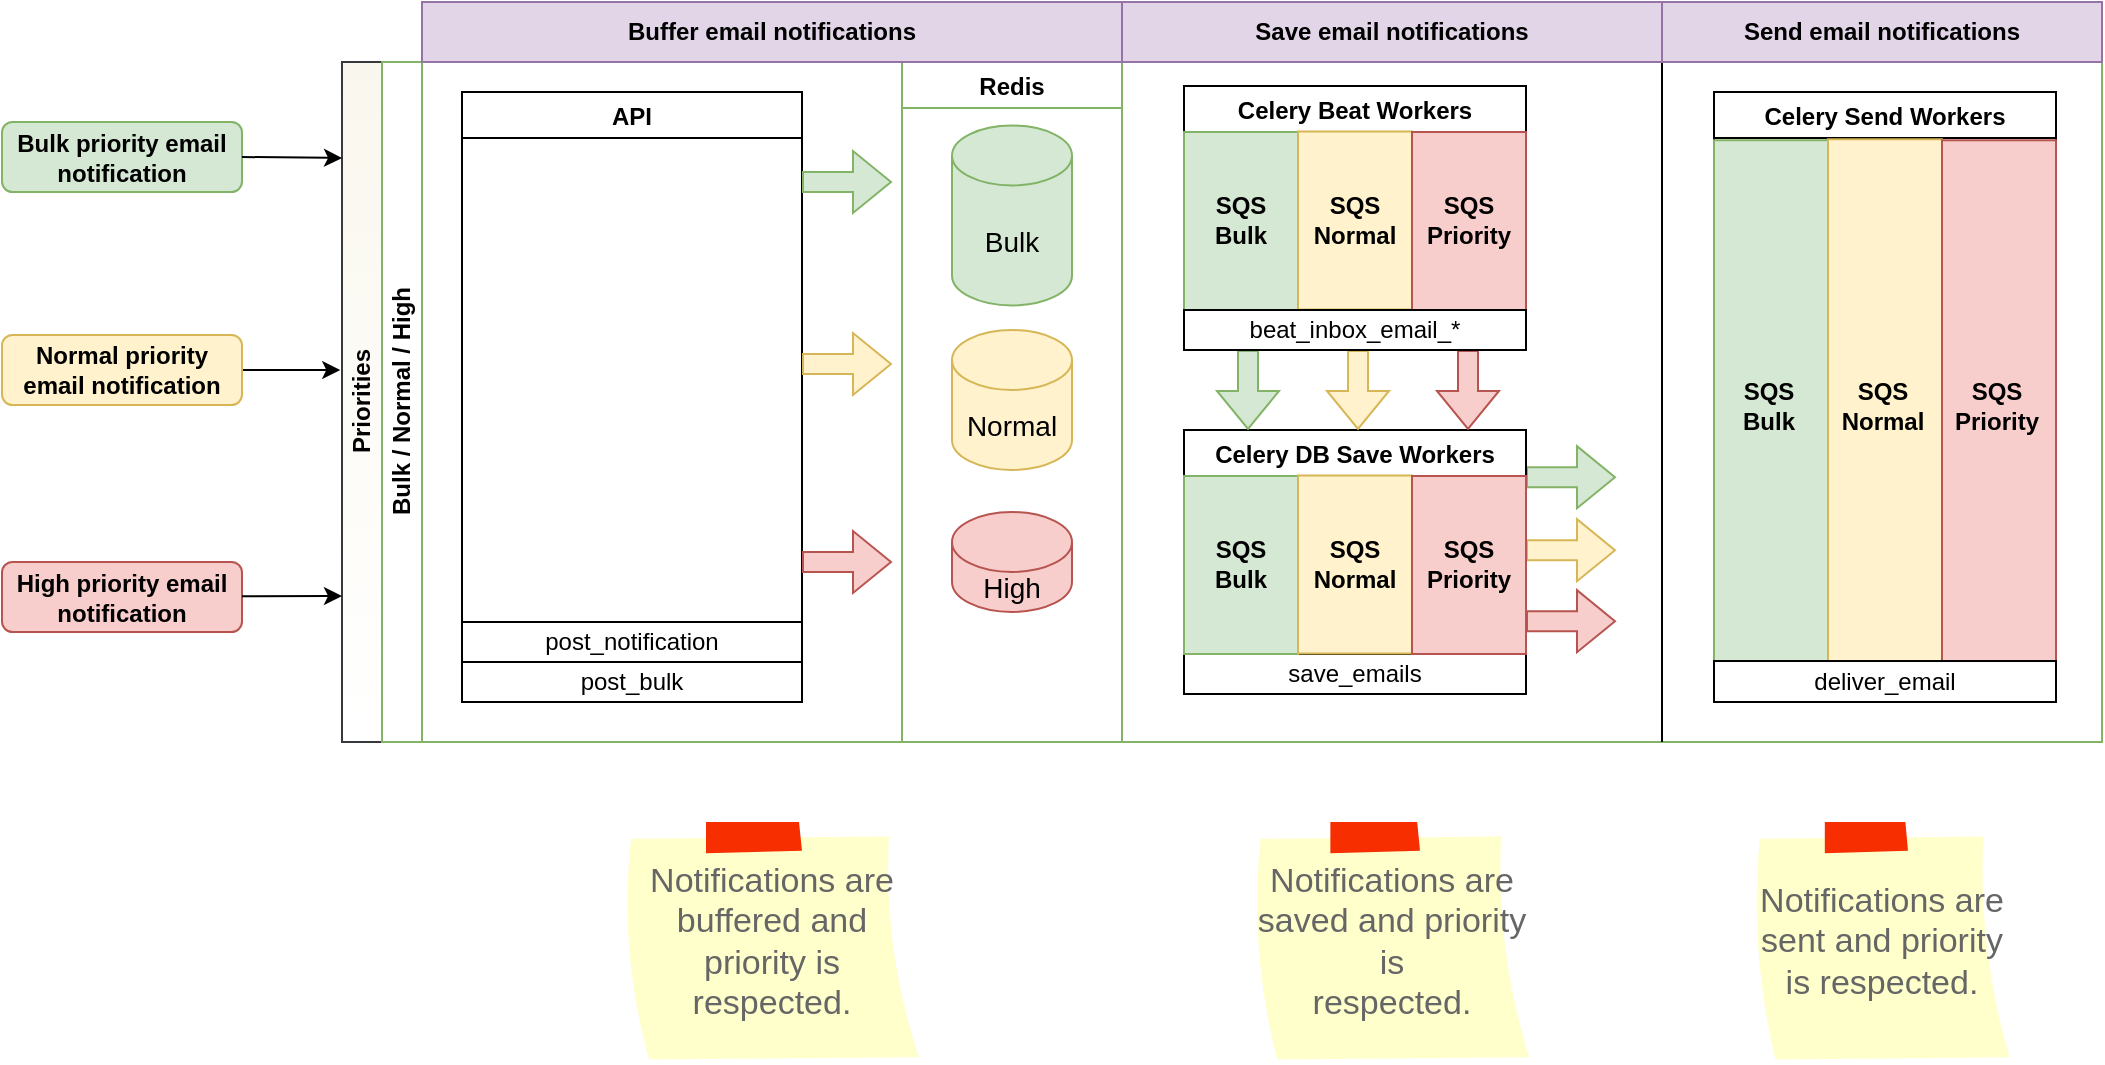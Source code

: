 <mxfile version="18.1.3" type="device"><diagram id="ydn3hoAvgMPwTpiuWlPx" name="Page-1"><mxGraphModel dx="2066" dy="315" grid="1" gridSize="10" guides="1" tooltips="1" connect="1" arrows="1" fold="1" page="1" pageScale="1" pageWidth="1169" pageHeight="827" math="0" shadow="0"><root><mxCell id="0"/><mxCell id="1" parent="0"/><mxCell id="t6gpbIJZ-Pm_yiutSPoJ-1" value="Priorities" style="swimlane;html=1;childLayout=stackLayout;resizeParent=1;resizeParentMax=0;horizontal=0;startSize=20;horizontalStack=0;fillColor=#f9f7ed;strokeColor=#36393d;gradientColor=#ffffff;swimlaneFillColor=default;" parent="1" vertex="1"><mxGeometry x="220" y="900" width="880" height="340" as="geometry"><mxRectangle x="40" y="120" width="30" height="50" as="alternateBounds"/></mxGeometry></mxCell><mxCell id="t6gpbIJZ-Pm_yiutSPoJ-2" value="" style="edgeStyle=orthogonalEdgeStyle;rounded=0;orthogonalLoop=1;jettySize=auto;html=1;dashed=1;endArrow=none;endFill=0;" parent="t6gpbIJZ-Pm_yiutSPoJ-1" edge="1"><mxGeometry relative="1" as="geometry"/></mxCell><mxCell id="t6gpbIJZ-Pm_yiutSPoJ-3" style="edgeStyle=orthogonalEdgeStyle;rounded=0;orthogonalLoop=1;jettySize=auto;html=1;endArrow=classic;endFill=1;" parent="t6gpbIJZ-Pm_yiutSPoJ-1" edge="1"><mxGeometry relative="1" as="geometry"/></mxCell><mxCell id="t6gpbIJZ-Pm_yiutSPoJ-4" style="edgeStyle=orthogonalEdgeStyle;rounded=0;orthogonalLoop=1;jettySize=auto;html=1;endArrow=classic;endFill=1;" parent="t6gpbIJZ-Pm_yiutSPoJ-1" edge="1"><mxGeometry relative="1" as="geometry"/></mxCell><mxCell id="t6gpbIJZ-Pm_yiutSPoJ-5" style="edgeStyle=orthogonalEdgeStyle;rounded=0;orthogonalLoop=1;jettySize=auto;html=1;endArrow=classic;endFill=1;" parent="t6gpbIJZ-Pm_yiutSPoJ-1" edge="1"><mxGeometry relative="1" as="geometry"><Array as="points"><mxPoint x="180" y="340"/><mxPoint x="400" y="340"/></Array></mxGeometry></mxCell><mxCell id="t6gpbIJZ-Pm_yiutSPoJ-6" value="Bulk / Normal / High" style="swimlane;html=1;startSize=20;horizontal=0;fillColor=none;strokeColor=#82b366;swimlaneFillColor=none;" parent="t6gpbIJZ-Pm_yiutSPoJ-1" vertex="1"><mxGeometry x="20" width="860" height="340" as="geometry"><mxRectangle x="20" width="740" height="20" as="alternateBounds"/></mxGeometry></mxCell><mxCell id="t6gpbIJZ-Pm_yiutSPoJ-15" value="Redis" style="swimlane;fillColor=none;strokeColor=#82b366;" parent="t6gpbIJZ-Pm_yiutSPoJ-6" vertex="1"><mxGeometry x="260" width="110" height="340" as="geometry"/></mxCell><mxCell id="t6gpbIJZ-Pm_yiutSPoJ-63" value="High" style="shape=cylinder3;whiteSpace=wrap;html=1;boundedLbl=1;backgroundOutline=1;size=15;labelBackgroundColor=none;fontSize=14;fillColor=#f8cecc;strokeColor=#b85450;" parent="t6gpbIJZ-Pm_yiutSPoJ-15" vertex="1"><mxGeometry x="25" y="225" width="60" height="50" as="geometry"/></mxCell><mxCell id="t6gpbIJZ-Pm_yiutSPoJ-62" value="Normal" style="shape=cylinder3;whiteSpace=wrap;html=1;boundedLbl=1;backgroundOutline=1;size=15;labelBackgroundColor=none;fontSize=14;fillColor=#fff2cc;strokeColor=#d6b656;" parent="t6gpbIJZ-Pm_yiutSPoJ-15" vertex="1"><mxGeometry x="25" y="134" width="60" height="70" as="geometry"/></mxCell><mxCell id="t6gpbIJZ-Pm_yiutSPoJ-16" value="Bulk" style="shape=cylinder3;whiteSpace=wrap;html=1;boundedLbl=1;backgroundOutline=1;size=15;labelBackgroundColor=none;fontSize=14;fillColor=#d5e8d4;strokeColor=#82b366;" parent="t6gpbIJZ-Pm_yiutSPoJ-15" vertex="1"><mxGeometry x="25" y="31.75" width="60" height="90" as="geometry"/></mxCell><mxCell id="t6gpbIJZ-Pm_yiutSPoJ-155" value="" style="group" parent="t6gpbIJZ-Pm_yiutSPoJ-6" vertex="1" connectable="0"><mxGeometry x="401" y="184" width="216" height="152" as="geometry"/></mxCell><mxCell id="t6gpbIJZ-Pm_yiutSPoJ-151" value="save_emails" style="rounded=0;whiteSpace=wrap;html=1;" parent="t6gpbIJZ-Pm_yiutSPoJ-155" vertex="1"><mxGeometry y="112" width="171" height="20" as="geometry"/></mxCell><mxCell id="t6gpbIJZ-Pm_yiutSPoJ-152" value="" style="group" parent="t6gpbIJZ-Pm_yiutSPoJ-155" vertex="1" connectable="0"><mxGeometry width="216" height="152" as="geometry"/></mxCell><mxCell id="t6gpbIJZ-Pm_yiutSPoJ-71" value="" style="shape=flexArrow;endArrow=classic;html=1;rounded=0;curved=1;fillColor=#d5e8d4;strokeColor=#82b366;" parent="t6gpbIJZ-Pm_yiutSPoJ-152" edge="1"><mxGeometry width="50" height="50" relative="1" as="geometry"><mxPoint x="171" y="23.58" as="sourcePoint"/><mxPoint x="216" y="23.58" as="targetPoint"/></mxGeometry></mxCell><mxCell id="t6gpbIJZ-Pm_yiutSPoJ-72" value="" style="shape=flexArrow;endArrow=classic;html=1;rounded=0;curved=1;fillColor=#fff2cc;strokeColor=#d6b656;" parent="t6gpbIJZ-Pm_yiutSPoJ-152" edge="1"><mxGeometry width="50" height="50" relative="1" as="geometry"><mxPoint x="171" y="60.08" as="sourcePoint"/><mxPoint x="216" y="60.08" as="targetPoint"/></mxGeometry></mxCell><mxCell id="t6gpbIJZ-Pm_yiutSPoJ-74" value="" style="shape=flexArrow;endArrow=classic;html=1;rounded=0;curved=1;fillColor=#f8cecc;strokeColor=#b85450;" parent="t6gpbIJZ-Pm_yiutSPoJ-152" edge="1"><mxGeometry width="50" height="50" relative="1" as="geometry"><mxPoint x="171" y="95.58" as="sourcePoint"/><mxPoint x="216" y="95.58" as="targetPoint"/></mxGeometry></mxCell><mxCell id="t6gpbIJZ-Pm_yiutSPoJ-140" value="" style="group" parent="t6gpbIJZ-Pm_yiutSPoJ-152" vertex="1" connectable="0"><mxGeometry width="171" height="152" as="geometry"/></mxCell><mxCell id="t6gpbIJZ-Pm_yiutSPoJ-141" value="Celery DB Save Workers" style="swimlane;" parent="t6gpbIJZ-Pm_yiutSPoJ-140" vertex="1"><mxGeometry width="171" height="112" as="geometry"><mxRectangle x="509" y="15" width="150" height="23" as="alternateBounds"/></mxGeometry></mxCell><mxCell id="t6gpbIJZ-Pm_yiutSPoJ-142" value="&lt;span style=&quot;color: rgba(0, 0, 0, 0); font-family: monospace; font-size: 0px; text-align: start;&quot;&gt;dsa&lt;/span&gt;" style="rounded=0;whiteSpace=wrap;html=1;fillColor=#d5e8d4;strokeColor=#82b366;" parent="t6gpbIJZ-Pm_yiutSPoJ-141" vertex="1"><mxGeometry y="23" width="57" height="89" as="geometry"/></mxCell><mxCell id="t6gpbIJZ-Pm_yiutSPoJ-143" value="&lt;span style=&quot;color: rgba(0, 0, 0, 0); font-family: monospace; font-size: 0px; text-align: start;&quot;&gt;%3CmxGraphModel%3E%3Croot%3E%3CmxCell%20id%3D%220%22%2F%3E%3CmxCell%20id%3D%221%22%20parent%3D%220%22%2F%3E%3CmxCell%20id%3D%222%22%20value%3D%22Priorities%22%20style%3D%22swimlane%3Bhtml%3D1%3BchildLayout%3DstackLayout%3BresizeParent%3D1%3BresizeParentMax%3D0%3Bhorizontal%3D0%3BstartSize%3D20%3BhorizontalStack%3D0%3BfillColor%3D%23f9f7ed%3BstrokeColor%3D%2336393d%3BgradientColor%3D%23ffffff%3BswimlaneFillColor%3Ddefault%3B%22%20vertex%3D%221%22%20parent%3D%221%22%3E%3CmxGeometry%20x%3D%22220%22%20y%3D%22900%22%20width%3D%221070%22%20height%3D%22300%22%20as%3D%22geometry%22%3E%3CmxRectangle%20x%3D%2240%22%20y%3D%22120%22%20width%3D%2230%22%20height%3D%2250%22%20as%3D%22alternateBounds%22%2F%3E%3C%2FmxGeometry%3E%3C%2FmxCell%3E%3CmxCell%20id%3D%223%22%20value%3D%22%22%20style%3D%22edgeStyle%3DorthogonalEdgeStyle%3Brounded%3D0%3BorthogonalLoop%3D1%3BjettySize%3Dauto%3Bhtml%3D1%3Bdashed%3D1%3BendArrow%3Dnone%3BendFill%3D0%3B%22%20edge%3D%221%22%20parent%3D%222%22%3E%3CmxGeometry%20relative%3D%221%22%20as%3D%22geometry%22%2F%3E%3C%2FmxCell%3E%3CmxCell%20id%3D%224%22%20style%3D%22edgeStyle%3DorthogonalEdgeStyle%3Brounded%3D0%3BorthogonalLoop%3D1%3BjettySize%3Dauto%3Bhtml%3D1%3BendArrow%3Dclassic%3BendFill%3D1%3B%22%20edge%3D%221%22%20parent%3D%222%22%3E%3CmxGeometry%20relative%3D%221%22%20as%3D%22geometry%22%2F%3E%3C%2FmxCell%3E%3CmxCell%20id%3D%225%22%20style%3D%22edgeStyle%3DorthogonalEdgeStyle%3Brounded%3D0%3BorthogonalLoop%3D1%3BjettySize%3Dauto%3Bhtml%3D1%3BendArrow%3Dclassic%3BendFill%3D1%3B%22%20edge%3D%221%22%20parent%3D%222%22%3E%3CmxGeometry%20relative%3D%221%22%20as%3D%22geometry%22%2F%3E%3C%2FmxCell%3E%3CmxCell%20id%3D%226%22%20style%3D%22edgeStyle%3DorthogonalEdgeStyle%3Brounded%3D0%3BorthogonalLoop%3D1%3BjettySize%3Dauto%3Bhtml%3D1%3BendArrow%3Dclassic%3BendFill%3D1%3B%22%20edge%3D%221%22%20parent%3D%222%22%3E%3CmxGeometry%20relative%3D%221%22%20as%3D%22geometry%22%3E%3CArray%20as%3D%22points%22%3E%3CmxPoint%20x%3D%22180%22%20y%3D%22340%22%2F%3E%3CmxPoint%20x%3D%22400%22%20y%3D%22340%22%2F%3E%3C%2FArray%3E%3C%2FmxGeometry%3E%3C%2FmxCell%3E%3CmxCell%20id%3D%227%22%20value%3D%22Bulk%20%2F%20Normal%20%2F%20High%22%20style%3D%22swimlane%3Bhtml%3D1%3BstartSize%3D20%3Bhorizontal%3D0%3BfillColor%3Dnone%3BstrokeColor%3D%2382b366%3BswimlaneFillColor%3Dnone%3B%22%20vertex%3D%221%22%20parent%3D%222%22%3E%3CmxGeometry%20x%3D%2220%22%20width%3D%221050%22%20height%3D%22300%22%20as%3D%22geometry%22%3E%3CmxRectangle%20x%3D%2220%22%20width%3D%22740%22%20height%3D%2220%22%20as%3D%22alternateBounds%22%2F%3E%3C%2FmxGeometry%3E%3C%2FmxCell%3E%3CmxCell%20id%3D%228%22%20value%3D%22API%22%20style%3D%22swimlane%3B%22%20vertex%3D%221%22%20parent%3D%227%22%3E%3CmxGeometry%20x%3D%2240%22%20y%3D%2215%22%20width%3D%22170%22%20height%3D%22270%22%20as%3D%22geometry%22%2F%3E%3C%2FmxCell%3E%3CmxCell%20id%3D%229%22%20value%3D%22post_notification%22%20style%3D%22rounded%3D1%3BwhiteSpace%3Dwrap%3Bhtml%3D1%3B%22%20vertex%3D%221%22%20parent%3D%228%22%3E%3CmxGeometry%20x%3D%2225%22%20y%3D%22110%22%20width%3D%22120%22%20height%3D%2220%22%20as%3D%22geometry%22%2F%3E%3C%2FmxCell%3E%3CmxCell%20id%3D%2210%22%20value%3D%22post_bulk%22%20style%3D%22rounded%3D1%3BwhiteSpace%3Dwrap%3Bhtml%3D1%3B%22%20vertex%3D%221%22%20parent%3D%228%22%3E%3CmxGeometry%20x%3D%2225%22%20y%3D%22140%22%20width%3D%22120%22%20height%3D%2220%22%20as%3D%22geometry%22%2F%3E%3C%2FmxCell%3E%3CmxCell%20id%3D%2211%22%20value%3D%22SQS%22%20style%3D%22swimlane%3Bcontainer%3D0%3BfillColor%3Dnone%3BstrokeColor%3D%2382b366%3B%22%20vertex%3D%221%22%20parent%3D%227%22%3E%3CmxGeometry%20x%3D%22730%22%20width%3D%22110%22%20height%3D%22300%22%20as%3D%22geometry%22%2F%3E%3C%2FmxCell%3E%3CmxCell%20id%3D%2212%22%20value%3D%22Bulk%22%20style%3D%22shape%3Dcylinder3%3BwhiteSpace%3Dwrap%3Bhtml%3D1%3BboundedLbl%3D1%3BbackgroundOutline%3D1%3Bsize%3D15%3BlabelBackgroundColor%3Dnone%3BfontSize%3D14%3BfillColor%3D%23d5e8d4%3BstrokeColor%3D%2382b366%3B%22%20vertex%3D%221%22%20parent%3D%2211%22%3E%3CmxGeometry%20x%3D%2225%22%20y%3D%2236.75%22%20width%3D%2260%22%20height%3D%2290%22%20as%3D%22geometry%22%2F%3E%3C%2FmxCell%3E%3CmxCell%20id%3D%2213%22%20value%3D%22Normal%22%20style%3D%22shape%3Dcylinder3%3BwhiteSpace%3Dwrap%3Bhtml%3D1%3BboundedLbl%3D1%3BbackgroundOutline%3D1%3Bsize%3D15%3BlabelBackgroundColor%3Dnone%3BfontSize%3D14%3BfillColor%3D%23fff2cc%3BstrokeColor%3D%23d6b656%3B%22%20vertex%3D%221%22%20parent%3D%2211%22%3E%3CmxGeometry%20x%3D%2225%22%20y%3D%22140%22%20width%3D%2260%22%20height%3D%2270%22%20as%3D%22geometry%22%2F%3E%3C%2FmxCell%3E%3CmxCell%20id%3D%2214%22%20value%3D%22High%22%20style%3D%22shape%3Dcylinder3%3BwhiteSpace%3Dwrap%3Bhtml%3D1%3BboundedLbl%3D1%3BbackgroundOutline%3D1%3Bsize%3D15%3BlabelBackgroundColor%3Dnone%3BfontSize%3D14%3BfillColor%3D%23f8cecc%3BstrokeColor%3D%23b85450%3B%22%20vertex%3D%221%22%20parent%3D%2211%22%3E%3CmxGeometry%20x%3D%2225%22%20y%3D%22230%22%20width%3D%2260%22%20height%3D%2250%22%20as%3D%22geometry%22%2F%3E%3C%2FmxCell%3E%3CmxCell%20id%3D%2215%22%20value%3D%22Celery%20Beat%20Workers%22%20style%3D%22swimlane%3B%22%20vertex%3D%221%22%20parent%3D%227%22%3E%3CmxGeometry%20x%3D%22870%22%20y%3D%2215%22%20width%3D%22149%22%20height%3D%22270%22%20as%3D%22geometry%22%2F%3E%3C%2FmxCell%3E%3CmxCell%20id%3D%2216%22%20value%3D%22deliver_email%22%20style%3D%22rounded%3D1%3BwhiteSpace%3Dwrap%3Bhtml%3D1%3B%22%20vertex%3D%221%22%20parent%3D%2215%22%3E%3CmxGeometry%20x%3D%2229%22%20y%3D%22110%22%20width%3D%22100%22%20height%3D%2220%22%20as%3D%22geometry%22%2F%3E%3C%2FmxCell%3E%3CmxCell%20id%3D%2217%22%20value%3D%22%22%20style%3D%22shape%3DflexArrow%3BendArrow%3Dclassic%3Bhtml%3D1%3Brounded%3D0%3Bcurved%3D1%3BfillColor%3D%23d5e8d4%3BstrokeColor%3D%2382b366%3B%22%20edge%3D%221%22%20parent%3D%227%22%3E%3CmxGeometry%20width%3D%2250%22%20height%3D%2250%22%20relative%3D%221%22%20as%3D%22geometry%22%3E%3CmxPoint%20x%3D%22215%22%20y%3D%2260%22%20as%3D%22sourcePoint%22%2F%3E%3CmxPoint%20x%3D%22260%22%20y%3D%2260%22%20as%3D%22targetPoint%22%2F%3E%3C%2FmxGeometry%3E%3C%2FmxCell%3E%3CmxCell%20id%3D%2218%22%20value%3D%22Redis%22%20style%3D%22swimlane%3BfillColor%3Dnone%3BstrokeColor%3D%2382b366%3B%22%20vertex%3D%221%22%20parent%3D%227%22%3E%3CmxGeometry%20x%3D%22260%22%20width%3D%22110%22%20height%3D%22300%22%20as%3D%22geometry%22%2F%3E%3C%2FmxCell%3E%3CmxCell%20id%3D%2219%22%20value%3D%22High%22%20style%3D%22shape%3Dcylinder3%3BwhiteSpace%3Dwrap%3Bhtml%3D1%3BboundedLbl%3D1%3BbackgroundOutline%3D1%3Bsize%3D15%3BlabelBackgroundColor%3Dnone%3BfontSize%3D14%3BfillColor%3D%23f8cecc%3BstrokeColor%3D%23b85450%3B%22%20vertex%3D%221%22%20parent%3D%2218%22%3E%3CmxGeometry%20x%3D%2225%22%20y%3D%22170%22%20width%3D%2260%22%20height%3D%2250%22%20as%3D%22geometry%22%2F%3E%3C%2FmxCell%3E%3CmxCell%20id%3D%2220%22%20value%3D%22%22%20style%3D%22curved%3D1%3BendArrow%3Dclassic%3Bhtml%3D1%3Brounded%3D0%3BstrokeWidth%3D3%3BfillColor%3D%23d5e8d4%3BstrokeColor%3D%2382b366%3B%22%20edge%3D%221%22%20parent%3D%2218%22%3E%3CmxGeometry%20width%3D%2250%22%20height%3D%2250%22%20relative%3D%221%22%20as%3D%22geometry%22%3E%3CmxPoint%20x%3D%2285%22%20y%3D%2255%22%20as%3D%22sourcePoint%22%2F%3E%3CmxPoint%20x%3D%22250%22%20y%3D%2245%22%20as%3D%22targetPoint%22%2F%3E%3CArray%20as%3D%22points%22%3E%3CmxPoint%20x%3D%22110%22%20y%3D%2235%22%2F%3E%3CmxPoint%20x%3D%22190%22%20y%3D%2225%22%2F%3E%3C%2FArray%3E%3C%2FmxGeometry%3E%3C%2FmxCell%3E%3CmxCell%20id%3D%2221%22%20value%3D%22Normal%22%20style%3D%22shape%3Dcylinder3%3BwhiteSpace%3Dwrap%3Bhtml%3D1%3BboundedLbl%3D1%3BbackgroundOutline%3D1%3Bsize%3D15%3BlabelBackgroundColor%3Dnone%3BfontSize%3D14%3BfillColor%3D%23fff2cc%3BstrokeColor%3D%23d6b656%3B%22%20vertex%3D%221%22%20parent%3D%2218%22%3E%3CmxGeometry%20x%3D%2225%22%20y%3D%22115%22%20width%3D%2260%22%20height%3D%2270%22%20as%3D%22geometry%22%2F%3E%3C%2FmxCell%3E%3CmxCell%20id%3D%2222%22%20value%3D%22Bulk%22%20style%3D%22shape%3Dcylinder3%3BwhiteSpace%3Dwrap%3Bhtml%3D1%3BboundedLbl%3D1%3BbackgroundOutline%3D1%3Bsize%3D15%3BlabelBackgroundColor%3Dnone%3BfontSize%3D14%3BfillColor%3D%23d5e8d4%3BstrokeColor%3D%2382b366%3B%22%20vertex%3D%221%22%20parent%3D%2218%22%3E%3CmxGeometry%20x%3D%2225%22%20y%3D%2236.75%22%20width%3D%2260%22%20height%3D%2290%22%20as%3D%22geometry%22%2F%3E%3C%2FmxCell%3E%3CmxCell%20id%3D%2223%22%20value%3D%22%22%20style%3D%22shape%3DflexArrow%3BendArrow%3Dclassic%3Bhtml%3D1%3Brounded%3D0%3Bcurved%3D1%3BfillColor%3D%23d5e8d4%3BstrokeColor%3D%2382b366%3B%22%20edge%3D%221%22%20parent%3D%227%22%3E%3CmxGeometry%20width%3D%2250%22%20height%3D%2250%22%20relative%3D%221%22%20as%3D%22geometry%22%3E%3CmxPoint%20x%3D%22685%22%20y%3D%22191%22%20as%3D%22sourcePoint%22%2F%3E%3CmxPoint%20x%3D%22730%22%20y%3D%22191%22%20as%3D%22targetPoint%22%2F%3E%3C%2FmxGeometry%3E%3C%2FmxCell%3E%3CmxCell%20id%3D%2224%22%20value%3D%22%22%20style%3D%22shape%3DflexArrow%3BendArrow%3Dclassic%3Bhtml%3D1%3Brounded%3D0%3Bcurved%3D1%3BfillColor%3D%23fff2cc%3BstrokeColor%3D%23d6b656%3B%22%20edge%3D%221%22%20parent%3D%227%22%3E%3CmxGeometry%20width%3D%2250%22%20height%3D%2250%22%20relative%3D%221%22%20as%3D%22geometry%22%3E%3CmxPoint%20x%3D%22215%22%20y%3D%22151%22%20as%3D%22sourcePoint%22%2F%3E%3CmxPoint%20x%3D%22260%22%20y%3D%22151%22%20as%3D%22targetPoint%22%2F%3E%3C%2FmxGeometry%3E%3C%2FmxCell%3E%3CmxCell%20id%3D%2225%22%20value%3D%22%22%20style%3D%22shape%3DflexArrow%3BendArrow%3Dclassic%3Bhtml%3D1%3Brounded%3D0%3Bcurved%3D1%3BfillColor%3D%23fff2cc%3BstrokeColor%3D%23d6b656%3B%22%20edge%3D%221%22%20parent%3D%227%22%3E%3CmxGeometry%20width%3D%2250%22%20height%3D%2250%22%20relative%3D%221%22%20as%3D%22geometry%22%3E%3CmxPoint%20x%3D%22684%22%20y%3D%22227.5%22%20as%3D%22sourcePoint%22%2F%3E%3CmxPoint%20x%3D%22729%22%20y%3D%22227.5%22%20as%3D%22targetPoint%22%2F%3E%3C%2FmxGeometry%3E%3C%2FmxCell%3E%3CmxCell%20id%3D%2226%22%20value%3D%22%22%20style%3D%22shape%3DflexArrow%3BendArrow%3Dclassic%3Bhtml%3D1%3Brounded%3D0%3Bcurved%3D1%3BfillColor%3D%23f8cecc%3BstrokeColor%3D%23b85450%3B%22%20edge%3D%221%22%20parent%3D%227%22%3E%3CmxGeometry%20width%3D%2250%22%20height%3D%2250%22%20relative%3D%221%22%20as%3D%22geometry%22%3E%3CmxPoint%20x%3D%22215%22%20y%3D%22250%22%20as%3D%22sourcePoint%22%2F%3E%3CmxPoint%20x%3D%22260%22%20y%3D%22250%22%20as%3D%22targetPoint%22%2F%3E%3C%2FmxGeometry%3E%3C%2FmxCell%3E%3CmxCell%20id%3D%2227%22%20value%3D%22%22%20style%3D%22shape%3DflexArrow%3BendArrow%3Dclassic%3Bhtml%3D1%3Brounded%3D0%3Bcurved%3D1%3BfillColor%3D%23f8cecc%3BstrokeColor%3D%23b85450%3B%22%20edge%3D%221%22%20parent%3D%227%22%3E%3CmxGeometry%20width%3D%2250%22%20height%3D%2250%22%20relative%3D%221%22%20as%3D%22geometry%22%3E%3CmxPoint%20x%3D%22684%22%20y%3D%22263%22%20as%3D%22sourcePoint%22%2F%3E%3CmxPoint%20x%3D%22729%22%20y%3D%22263%22%20as%3D%22targetPoint%22%2F%3E%3C%2FmxGeometry%3E%3C%2FmxCell%3E%3CmxCell%20id%3D%2228%22%20value%3D%22SQS%22%20style%3D%22swimlane%3Bcontainer%3D0%3BfillColor%3Dnone%3BstrokeColor%3D%2382b366%3B%22%20vertex%3D%221%22%20parent%3D%227%22%3E%3CmxGeometry%20x%3D%22370%22%20width%3D%22110%22%20height%3D%22300%22%20as%3D%22geometry%22%2F%3E%3C%2FmxCell%3E%3CmxCell%20id%3D%2229%22%20value%3D%22High%22%20style%3D%22shape%3Dcylinder3%3BwhiteSpace%3Dwrap%3Bhtml%3D1%3BboundedLbl%3D1%3BbackgroundOutline%3D1%3Bsize%3D15%3BlabelBackgroundColor%3Dnone%3BfontSize%3D14%3BfillColor%3D%23f8cecc%3BstrokeColor%3D%23b85450%3B%22%20vertex%3D%221%22%20parent%3D%2228%22%3E%3CmxGeometry%20x%3D%2225%22%20y%3D%22230%22%20width%3D%2260%22%20height%3D%2250%22%20as%3D%22geometry%22%2F%3E%3C%2FmxCell%3E%3CmxCell%20id%3D%2230%22%20value%3D%22%22%20style%3D%22curved%3D1%3BendArrow%3Dclassic%3Bhtml%3D1%3Brounded%3D0%3BstrokeWidth%3D3%3BfillColor%3D%23fff2cc%3BstrokeColor%3D%23d6b656%3BexitX%3D1%3BexitY%3D0%3BexitDx%3D0%3BexitDy%3D15%3BexitPerimeter%3D0%3B%22%20edge%3D%221%22%20parent%3D%2228%22%20source%3D%2221%22%3E%3CmxGeometry%20width%3D%2250%22%20height%3D%2250%22%20relative%3D%221%22%20as%3D%22geometry%22%3E%3CmxPoint%20x%3D%22-26.5%22%20y%3D%22150%22%20as%3D%22sourcePoint%22%2F%3E%3CmxPoint%20x%3D%22140%22%20y%3D%2260%22%20as%3D%22targetPoint%22%2F%3E%3CArray%20as%3D%22points%22%3E%3CmxPoint%20y%3D%2230%22%2F%3E%3C%2FArray%3E%3C%2FmxGeometry%3E%3C%2FmxCell%3E%3CmxCell%20id%3D%2231%22%20value%3D%22%22%20style%3D%22curved%3D1%3BendArrow%3Dclassic%3Bhtml%3D1%3Brounded%3D0%3BstrokeWidth%3D3%3BfillColor%3D%23f8cecc%3BstrokeColor%3D%23b85450%3BexitX%3D1%3BexitY%3D0%3BexitDx%3D0%3BexitDy%3D15%3BexitPerimeter%3D0%3B%22%20edge%3D%221%22%20parent%3D%2228%22%20source%3D%2219%22%3E%3CmxGeometry%20width%3D%2250%22%20height%3D%2250%22%20relative%3D%221%22%20as%3D%22geometry%22%3E%3CmxPoint%20x%3D%22-27.5%22%20y%3D%22240%22%20as%3D%22sourcePoint%22%2F%3E%3CmxPoint%20x%3D%22140%22%20y%3D%2280%22%20as%3D%22targetPoint%22%2F%3E%3CArray%20as%3D%22points%22%3E%3CmxPoint%20x%3D%2220%22%20y%3D%2230%22%2F%3E%3C%2FArray%3E%3C%2FmxGeometry%3E%3C%2FmxCell%3E%3CmxCell%20id%3D%2232%22%20value%3D%22Normal%22%20style%3D%22shape%3Dcylinder3%3BwhiteSpace%3Dwrap%3Bhtml%3D1%3BboundedLbl%3D1%3BbackgroundOutline%3D1%3Bsize%3D15%3BlabelBackgroundColor%3Dnone%3BfontSize%3D14%3BfillColor%3D%23fff2cc%3BstrokeColor%3D%23d6b656%3B%22%20vertex%3D%221%22%20parent%3D%2228%22%3E%3CmxGeometry%20x%3D%2225%22%20y%3D%22189%22%20width%3D%2260%22%20height%3D%2260%22%20as%3D%22geometry%22%2F%3E%3C%2FmxCell%3E%3CmxCell%20id%3D%2233%22%20value%3D%22Bulk%22%20style%3D%22shape%3Dcylinder3%3BwhiteSpace%3Dwrap%3Bhtml%3D1%3BboundedLbl%3D1%3BbackgroundOutline%3D1%3Bsize%3D15%3BlabelBackgroundColor%3Dnone%3BfontSize%3D14%3BfillColor%3D%23d5e8d4%3BstrokeColor%3D%2382b366%3B%22%20vertex%3D%221%22%20parent%3D%2228%22%3E%3CmxGeometry%20x%3D%2225%22%20y%3D%22133%22%20width%3D%2260%22%20height%3D%2270%22%20as%3D%22geometry%22%2F%3E%3C%2FmxCell%3E%3CmxCell%20id%3D%2234%22%20value%3D%22Celery%20Beat%20Workers%22%20style%3D%22swimlane%3B%22%20vertex%3D%221%22%20parent%3D%227%22%3E%3CmxGeometry%20x%3D%22515%22%20y%3D%2215%22%20width%3D%22170%22%20height%3D%22110%22%20as%3D%22geometry%22%3E%3CmxRectangle%20x%3D%22509%22%20y%3D%2215%22%20width%3D%22150%22%20height%3D%2223%22%20as%3D%22alternateBounds%22%2F%3E%3C%2FmxGeometry%3E%3C%2FmxCell%3E%3CmxCell%20id%3D%2235%22%20value%3D%22%22%20style%3D%22rounded%3D0%3BwhiteSpace%3Dwrap%3Bhtml%3D1%3BfillColor%3Dnone%3B%22%20vertex%3D%221%22%20parent%3D%2234%22%3E%3CmxGeometry%20y%3D%2223%22%20width%3D%2250%22%20height%3D%2287%22%20as%3D%22geometry%22%2F%3E%3C%2FmxCell%3E%3CmxCell%20id%3D%2236%22%20value%3D%22Celery%20DB%20Save%20Workers%22%20style%3D%22swimlane%3B%22%20vertex%3D%221%22%20parent%3D%227%22%3E%3CmxGeometry%20x%3D%22515%22%20y%3D%22171%22%20width%3D%22170%22%20height%3D%22110%22%20as%3D%22geometry%22%3E%3CmxRectangle%20x%3D%22509%22%20y%3D%2215%22%20width%3D%22150%22%20height%3D%2223%22%20as%3D%22alternateBounds%22%2F%3E%3C%2FmxGeometry%3E%3C%2FmxCell%3E%3CmxCell%20id%3D%2237%22%20value%3D%22save%20SMSs%22%20style%3D%22rounded%3D1%3BwhiteSpace%3Dwrap%3Bhtml%3D1%3B%22%20vertex%3D%221%22%20parent%3D%2236%22%3E%3CmxGeometry%20x%3D%2225%22%20y%3D%2240%22%20width%3D%22120%22%20height%3D%2220%22%20as%3D%22geometry%22%2F%3E%3C%2FmxCell%3E%3CmxCell%20id%3D%2238%22%20value%3D%22save%20emails%22%20style%3D%22rounded%3D1%3BwhiteSpace%3Dwrap%3Bhtml%3D1%3B%22%20vertex%3D%221%22%20parent%3D%2236%22%3E%3CmxGeometry%20x%3D%2225%22%20y%3D%2270%22%20width%3D%22120%22%20height%3D%2220%22%20as%3D%22geometry%22%2F%3E%3C%2FmxCell%3E%3CmxCell%20id%3D%2239%22%20value%3D%22%22%20style%3D%22shape%3DflexArrow%3BendArrow%3Dclassic%3Bhtml%3D1%3Brounded%3D0%3BfillColor%3D%23fff2cc%3BstrokeColor%3D%23d6b656%3B%22%20edge%3D%221%22%20parent%3D%227%22%3E%3CmxGeometry%20width%3D%2250%22%20height%3D%2250%22%20relative%3D%221%22%20as%3D%22geometry%22%3E%3CmxPoint%20x%3D%22596%22%20y%3D%22131%22%20as%3D%22sourcePoint%22%2F%3E%3CmxPoint%20x%3D%22596%22%20y%3D%22171%22%20as%3D%22targetPoint%22%2F%3E%3C%2FmxGeometry%3E%3C%2FmxCell%3E%3CmxCell%20id%3D%2240%22%20value%3D%22%22%20style%3D%22shape%3DflexArrow%3BendArrow%3Dclassic%3Bhtml%3D1%3Brounded%3D0%3BfillColor%3D%23f8cecc%3BstrokeColor%3D%23b85450%3B%22%20edge%3D%221%22%20parent%3D%227%22%3E%3CmxGeometry%20width%3D%2250%22%20height%3D%2250%22%20relative%3D%221%22%20as%3D%22geometry%22%3E%3CmxPoint%20x%3D%22631%22%20y%3D%22131%22%20as%3D%22sourcePoint%22%2F%3E%3CmxPoint%20x%3D%22631%22%20y%3D%22171%22%20as%3D%22targetPoint%22%2F%3E%3C%2FmxGeometry%3E%3C%2FmxCell%3E%3CmxCell%20id%3D%2241%22%20value%3D%22%22%20style%3D%22shape%3DflexArrow%3BendArrow%3Dclassic%3Bhtml%3D1%3Brounded%3D0%3BfillColor%3D%23d5e8d4%3BstrokeColor%3D%2382b366%3B%22%20edge%3D%221%22%20parent%3D%227%22%3E%3CmxGeometry%20width%3D%2250%22%20height%3D%2250%22%20relative%3D%221%22%20as%3D%22geometry%22%3E%3CmxPoint%20x%3D%22561%22%20y%3D%22131%22%20as%3D%22sourcePoint%22%2F%3E%3CmxPoint%20x%3D%22561%22%20y%3D%22171%22%20as%3D%22targetPoint%22%2F%3E%3C%2FmxGeometry%3E%3C%2FmxCell%3E%3CmxCell%20id%3D%2242%22%20value%3D%22%22%20style%3D%22curved%3D1%3BendArrow%3Dclassic%3Bhtml%3D1%3Brounded%3D0%3BfillColor%3D%23f8cecc%3BstrokeColor%3D%23b85450%3BstrokeWidth%3D3%3B%22%20edge%3D%221%22%20parent%3D%227%22%3E%3CmxGeometry%20width%3D%2250%22%20height%3D%2250%22%20relative%3D%221%22%20as%3D%22geometry%22%3E%3CmxPoint%20x%3D%22515%22%20y%3D%22275%22%20as%3D%22sourcePoint%22%2F%3E%3CmxPoint%20x%3D%22515%22%20y%3D%22235%22%20as%3D%22targetPoint%22%2F%3E%3CArray%20as%3D%22points%22%3E%3CmxPoint%20x%3D%22495%22%20y%3D%22285%22%2F%3E%3CmxPoint%20x%3D%22456%22%20y%3D%22265%22%2F%3E%3CmxPoint%20x%3D%22475%22%20y%3D%22235%22%2F%3E%3C%2FArray%3E%3C%2FmxGeometry%3E%3C%2FmxCell%3E%3C%2Froot%3E%3C%2FmxGraphModel%3E&lt;/span&gt;" style="rounded=0;whiteSpace=wrap;html=1;fillColor=#fff2cc;strokeColor=#d6b656;" parent="t6gpbIJZ-Pm_yiutSPoJ-141" vertex="1"><mxGeometry x="57" y="22.75" width="57" height="89" as="geometry"/></mxCell><mxCell id="t6gpbIJZ-Pm_yiutSPoJ-144" value="&lt;span style=&quot;color: rgba(0, 0, 0, 0); font-family: monospace; font-size: 0px; text-align: start;&quot;&gt;%3CmxGraphModel%3E%3Croot%3E%3CmxCell%20id%3D%220%22%2F%3E%3CmxCell%20id%3D%221%22%20parent%3D%220%22%2F%3E%3CmxCell%20id%3D%222%22%20value%3D%22Priorities%22%20style%3D%22swimlane%3Bhtml%3D1%3BchildLayout%3DstackLayout%3BresizeParent%3D1%3BresizeParentMax%3D0%3Bhorizontal%3D0%3BstartSize%3D20%3BhorizontalStack%3D0%3BfillColor%3D%23f9f7ed%3BstrokeColor%3D%2336393d%3BgradientColor%3D%23ffffff%3BswimlaneFillColor%3Ddefault%3B%22%20vertex%3D%221%22%20parent%3D%221%22%3E%3CmxGeometry%20x%3D%22220%22%20y%3D%22900%22%20width%3D%221070%22%20height%3D%22300%22%20as%3D%22geometry%22%3E%3CmxRectangle%20x%3D%2240%22%20y%3D%22120%22%20width%3D%2230%22%20height%3D%2250%22%20as%3D%22alternateBounds%22%2F%3E%3C%2FmxGeometry%3E%3C%2FmxCell%3E%3CmxCell%20id%3D%223%22%20value%3D%22%22%20style%3D%22edgeStyle%3DorthogonalEdgeStyle%3Brounded%3D0%3BorthogonalLoop%3D1%3BjettySize%3Dauto%3Bhtml%3D1%3Bdashed%3D1%3BendArrow%3Dnone%3BendFill%3D0%3B%22%20edge%3D%221%22%20parent%3D%222%22%3E%3CmxGeometry%20relative%3D%221%22%20as%3D%22geometry%22%2F%3E%3C%2FmxCell%3E%3CmxCell%20id%3D%224%22%20style%3D%22edgeStyle%3DorthogonalEdgeStyle%3Brounded%3D0%3BorthogonalLoop%3D1%3BjettySize%3Dauto%3Bhtml%3D1%3BendArrow%3Dclassic%3BendFill%3D1%3B%22%20edge%3D%221%22%20parent%3D%222%22%3E%3CmxGeometry%20relative%3D%221%22%20as%3D%22geometry%22%2F%3E%3C%2FmxCell%3E%3CmxCell%20id%3D%225%22%20style%3D%22edgeStyle%3DorthogonalEdgeStyle%3Brounded%3D0%3BorthogonalLoop%3D1%3BjettySize%3Dauto%3Bhtml%3D1%3BendArrow%3Dclassic%3BendFill%3D1%3B%22%20edge%3D%221%22%20parent%3D%222%22%3E%3CmxGeometry%20relative%3D%221%22%20as%3D%22geometry%22%2F%3E%3C%2FmxCell%3E%3CmxCell%20id%3D%226%22%20style%3D%22edgeStyle%3DorthogonalEdgeStyle%3Brounded%3D0%3BorthogonalLoop%3D1%3BjettySize%3Dauto%3Bhtml%3D1%3BendArrow%3Dclassic%3BendFill%3D1%3B%22%20edge%3D%221%22%20parent%3D%222%22%3E%3CmxGeometry%20relative%3D%221%22%20as%3D%22geometry%22%3E%3CArray%20as%3D%22points%22%3E%3CmxPoint%20x%3D%22180%22%20y%3D%22340%22%2F%3E%3CmxPoint%20x%3D%22400%22%20y%3D%22340%22%2F%3E%3C%2FArray%3E%3C%2FmxGeometry%3E%3C%2FmxCell%3E%3CmxCell%20id%3D%227%22%20value%3D%22Bulk%20%2F%20Normal%20%2F%20High%22%20style%3D%22swimlane%3Bhtml%3D1%3BstartSize%3D20%3Bhorizontal%3D0%3BfillColor%3Dnone%3BstrokeColor%3D%2382b366%3BswimlaneFillColor%3Dnone%3B%22%20vertex%3D%221%22%20parent%3D%222%22%3E%3CmxGeometry%20x%3D%2220%22%20width%3D%221050%22%20height%3D%22300%22%20as%3D%22geometry%22%3E%3CmxRectangle%20x%3D%2220%22%20width%3D%22740%22%20height%3D%2220%22%20as%3D%22alternateBounds%22%2F%3E%3C%2FmxGeometry%3E%3C%2FmxCell%3E%3CmxCell%20id%3D%228%22%20value%3D%22API%22%20style%3D%22swimlane%3B%22%20vertex%3D%221%22%20parent%3D%227%22%3E%3CmxGeometry%20x%3D%2240%22%20y%3D%2215%22%20width%3D%22170%22%20height%3D%22270%22%20as%3D%22geometry%22%2F%3E%3C%2FmxCell%3E%3CmxCell%20id%3D%229%22%20value%3D%22post_notification%22%20style%3D%22rounded%3D1%3BwhiteSpace%3Dwrap%3Bhtml%3D1%3B%22%20vertex%3D%221%22%20parent%3D%228%22%3E%3CmxGeometry%20x%3D%2225%22%20y%3D%22110%22%20width%3D%22120%22%20height%3D%2220%22%20as%3D%22geometry%22%2F%3E%3C%2FmxCell%3E%3CmxCell%20id%3D%2210%22%20value%3D%22post_bulk%22%20style%3D%22rounded%3D1%3BwhiteSpace%3Dwrap%3Bhtml%3D1%3B%22%20vertex%3D%221%22%20parent%3D%228%22%3E%3CmxGeometry%20x%3D%2225%22%20y%3D%22140%22%20width%3D%22120%22%20height%3D%2220%22%20as%3D%22geometry%22%2F%3E%3C%2FmxCell%3E%3CmxCell%20id%3D%2211%22%20value%3D%22SQS%22%20style%3D%22swimlane%3Bcontainer%3D0%3BfillColor%3Dnone%3BstrokeColor%3D%2382b366%3B%22%20vertex%3D%221%22%20parent%3D%227%22%3E%3CmxGeometry%20x%3D%22730%22%20width%3D%22110%22%20height%3D%22300%22%20as%3D%22geometry%22%2F%3E%3C%2FmxCell%3E%3CmxCell%20id%3D%2212%22%20value%3D%22Bulk%22%20style%3D%22shape%3Dcylinder3%3BwhiteSpace%3Dwrap%3Bhtml%3D1%3BboundedLbl%3D1%3BbackgroundOutline%3D1%3Bsize%3D15%3BlabelBackgroundColor%3Dnone%3BfontSize%3D14%3BfillColor%3D%23d5e8d4%3BstrokeColor%3D%2382b366%3B%22%20vertex%3D%221%22%20parent%3D%2211%22%3E%3CmxGeometry%20x%3D%2225%22%20y%3D%2236.75%22%20width%3D%2260%22%20height%3D%2290%22%20as%3D%22geometry%22%2F%3E%3C%2FmxCell%3E%3CmxCell%20id%3D%2213%22%20value%3D%22Normal%22%20style%3D%22shape%3Dcylinder3%3BwhiteSpace%3Dwrap%3Bhtml%3D1%3BboundedLbl%3D1%3BbackgroundOutline%3D1%3Bsize%3D15%3BlabelBackgroundColor%3Dnone%3BfontSize%3D14%3BfillColor%3D%23fff2cc%3BstrokeColor%3D%23d6b656%3B%22%20vertex%3D%221%22%20parent%3D%2211%22%3E%3CmxGeometry%20x%3D%2225%22%20y%3D%22140%22%20width%3D%2260%22%20height%3D%2270%22%20as%3D%22geometry%22%2F%3E%3C%2FmxCell%3E%3CmxCell%20id%3D%2214%22%20value%3D%22High%22%20style%3D%22shape%3Dcylinder3%3BwhiteSpace%3Dwrap%3Bhtml%3D1%3BboundedLbl%3D1%3BbackgroundOutline%3D1%3Bsize%3D15%3BlabelBackgroundColor%3Dnone%3BfontSize%3D14%3BfillColor%3D%23f8cecc%3BstrokeColor%3D%23b85450%3B%22%20vertex%3D%221%22%20parent%3D%2211%22%3E%3CmxGeometry%20x%3D%2225%22%20y%3D%22230%22%20width%3D%2260%22%20height%3D%2250%22%20as%3D%22geometry%22%2F%3E%3C%2FmxCell%3E%3CmxCell%20id%3D%2215%22%20value%3D%22Celery%20Beat%20Workers%22%20style%3D%22swimlane%3B%22%20vertex%3D%221%22%20parent%3D%227%22%3E%3CmxGeometry%20x%3D%22870%22%20y%3D%2215%22%20width%3D%22149%22%20height%3D%22270%22%20as%3D%22geometry%22%2F%3E%3C%2FmxCell%3E%3CmxCell%20id%3D%2216%22%20value%3D%22deliver_email%22%20style%3D%22rounded%3D1%3BwhiteSpace%3Dwrap%3Bhtml%3D1%3B%22%20vertex%3D%221%22%20parent%3D%2215%22%3E%3CmxGeometry%20x%3D%2229%22%20y%3D%22110%22%20width%3D%22100%22%20height%3D%2220%22%20as%3D%22geometry%22%2F%3E%3C%2FmxCell%3E%3CmxCell%20id%3D%2217%22%20value%3D%22%22%20style%3D%22shape%3DflexArrow%3BendArrow%3Dclassic%3Bhtml%3D1%3Brounded%3D0%3Bcurved%3D1%3BfillColor%3D%23d5e8d4%3BstrokeColor%3D%2382b366%3B%22%20edge%3D%221%22%20parent%3D%227%22%3E%3CmxGeometry%20width%3D%2250%22%20height%3D%2250%22%20relative%3D%221%22%20as%3D%22geometry%22%3E%3CmxPoint%20x%3D%22215%22%20y%3D%2260%22%20as%3D%22sourcePoint%22%2F%3E%3CmxPoint%20x%3D%22260%22%20y%3D%2260%22%20as%3D%22targetPoint%22%2F%3E%3C%2FmxGeometry%3E%3C%2FmxCell%3E%3CmxCell%20id%3D%2218%22%20value%3D%22Redis%22%20style%3D%22swimlane%3BfillColor%3Dnone%3BstrokeColor%3D%2382b366%3B%22%20vertex%3D%221%22%20parent%3D%227%22%3E%3CmxGeometry%20x%3D%22260%22%20width%3D%22110%22%20height%3D%22300%22%20as%3D%22geometry%22%2F%3E%3C%2FmxCell%3E%3CmxCell%20id%3D%2219%22%20value%3D%22High%22%20style%3D%22shape%3Dcylinder3%3BwhiteSpace%3Dwrap%3Bhtml%3D1%3BboundedLbl%3D1%3BbackgroundOutline%3D1%3Bsize%3D15%3BlabelBackgroundColor%3Dnone%3BfontSize%3D14%3BfillColor%3D%23f8cecc%3BstrokeColor%3D%23b85450%3B%22%20vertex%3D%221%22%20parent%3D%2218%22%3E%3CmxGeometry%20x%3D%2225%22%20y%3D%22170%22%20width%3D%2260%22%20height%3D%2250%22%20as%3D%22geometry%22%2F%3E%3C%2FmxCell%3E%3CmxCell%20id%3D%2220%22%20value%3D%22%22%20style%3D%22curved%3D1%3BendArrow%3Dclassic%3Bhtml%3D1%3Brounded%3D0%3BstrokeWidth%3D3%3BfillColor%3D%23d5e8d4%3BstrokeColor%3D%2382b366%3B%22%20edge%3D%221%22%20parent%3D%2218%22%3E%3CmxGeometry%20width%3D%2250%22%20height%3D%2250%22%20relative%3D%221%22%20as%3D%22geometry%22%3E%3CmxPoint%20x%3D%2285%22%20y%3D%2255%22%20as%3D%22sourcePoint%22%2F%3E%3CmxPoint%20x%3D%22250%22%20y%3D%2245%22%20as%3D%22targetPoint%22%2F%3E%3CArray%20as%3D%22points%22%3E%3CmxPoint%20x%3D%22110%22%20y%3D%2235%22%2F%3E%3CmxPoint%20x%3D%22190%22%20y%3D%2225%22%2F%3E%3C%2FArray%3E%3C%2FmxGeometry%3E%3C%2FmxCell%3E%3CmxCell%20id%3D%2221%22%20value%3D%22Normal%22%20style%3D%22shape%3Dcylinder3%3BwhiteSpace%3Dwrap%3Bhtml%3D1%3BboundedLbl%3D1%3BbackgroundOutline%3D1%3Bsize%3D15%3BlabelBackgroundColor%3Dnone%3BfontSize%3D14%3BfillColor%3D%23fff2cc%3BstrokeColor%3D%23d6b656%3B%22%20vertex%3D%221%22%20parent%3D%2218%22%3E%3CmxGeometry%20x%3D%2225%22%20y%3D%22115%22%20width%3D%2260%22%20height%3D%2270%22%20as%3D%22geometry%22%2F%3E%3C%2FmxCell%3E%3CmxCell%20id%3D%2222%22%20value%3D%22Bulk%22%20style%3D%22shape%3Dcylinder3%3BwhiteSpace%3Dwrap%3Bhtml%3D1%3BboundedLbl%3D1%3BbackgroundOutline%3D1%3Bsize%3D15%3BlabelBackgroundColor%3Dnone%3BfontSize%3D14%3BfillColor%3D%23d5e8d4%3BstrokeColor%3D%2382b366%3B%22%20vertex%3D%221%22%20parent%3D%2218%22%3E%3CmxGeometry%20x%3D%2225%22%20y%3D%2236.75%22%20width%3D%2260%22%20height%3D%2290%22%20as%3D%22geometry%22%2F%3E%3C%2FmxCell%3E%3CmxCell%20id%3D%2223%22%20value%3D%22%22%20style%3D%22shape%3DflexArrow%3BendArrow%3Dclassic%3Bhtml%3D1%3Brounded%3D0%3Bcurved%3D1%3BfillColor%3D%23d5e8d4%3BstrokeColor%3D%2382b366%3B%22%20edge%3D%221%22%20parent%3D%227%22%3E%3CmxGeometry%20width%3D%2250%22%20height%3D%2250%22%20relative%3D%221%22%20as%3D%22geometry%22%3E%3CmxPoint%20x%3D%22685%22%20y%3D%22191%22%20as%3D%22sourcePoint%22%2F%3E%3CmxPoint%20x%3D%22730%22%20y%3D%22191%22%20as%3D%22targetPoint%22%2F%3E%3C%2FmxGeometry%3E%3C%2FmxCell%3E%3CmxCell%20id%3D%2224%22%20value%3D%22%22%20style%3D%22shape%3DflexArrow%3BendArrow%3Dclassic%3Bhtml%3D1%3Brounded%3D0%3Bcurved%3D1%3BfillColor%3D%23fff2cc%3BstrokeColor%3D%23d6b656%3B%22%20edge%3D%221%22%20parent%3D%227%22%3E%3CmxGeometry%20width%3D%2250%22%20height%3D%2250%22%20relative%3D%221%22%20as%3D%22geometry%22%3E%3CmxPoint%20x%3D%22215%22%20y%3D%22151%22%20as%3D%22sourcePoint%22%2F%3E%3CmxPoint%20x%3D%22260%22%20y%3D%22151%22%20as%3D%22targetPoint%22%2F%3E%3C%2FmxGeometry%3E%3C%2FmxCell%3E%3CmxCell%20id%3D%2225%22%20value%3D%22%22%20style%3D%22shape%3DflexArrow%3BendArrow%3Dclassic%3Bhtml%3D1%3Brounded%3D0%3Bcurved%3D1%3BfillColor%3D%23fff2cc%3BstrokeColor%3D%23d6b656%3B%22%20edge%3D%221%22%20parent%3D%227%22%3E%3CmxGeometry%20width%3D%2250%22%20height%3D%2250%22%20relative%3D%221%22%20as%3D%22geometry%22%3E%3CmxPoint%20x%3D%22684%22%20y%3D%22227.5%22%20as%3D%22sourcePoint%22%2F%3E%3CmxPoint%20x%3D%22729%22%20y%3D%22227.5%22%20as%3D%22targetPoint%22%2F%3E%3C%2FmxGeometry%3E%3C%2FmxCell%3E%3CmxCell%20id%3D%2226%22%20value%3D%22%22%20style%3D%22shape%3DflexArrow%3BendArrow%3Dclassic%3Bhtml%3D1%3Brounded%3D0%3Bcurved%3D1%3BfillColor%3D%23f8cecc%3BstrokeColor%3D%23b85450%3B%22%20edge%3D%221%22%20parent%3D%227%22%3E%3CmxGeometry%20width%3D%2250%22%20height%3D%2250%22%20relative%3D%221%22%20as%3D%22geometry%22%3E%3CmxPoint%20x%3D%22215%22%20y%3D%22250%22%20as%3D%22sourcePoint%22%2F%3E%3CmxPoint%20x%3D%22260%22%20y%3D%22250%22%20as%3D%22targetPoint%22%2F%3E%3C%2FmxGeometry%3E%3C%2FmxCell%3E%3CmxCell%20id%3D%2227%22%20value%3D%22%22%20style%3D%22shape%3DflexArrow%3BendArrow%3Dclassic%3Bhtml%3D1%3Brounded%3D0%3Bcurved%3D1%3BfillColor%3D%23f8cecc%3BstrokeColor%3D%23b85450%3B%22%20edge%3D%221%22%20parent%3D%227%22%3E%3CmxGeometry%20width%3D%2250%22%20height%3D%2250%22%20relative%3D%221%22%20as%3D%22geometry%22%3E%3CmxPoint%20x%3D%22684%22%20y%3D%22263%22%20as%3D%22sourcePoint%22%2F%3E%3CmxPoint%20x%3D%22729%22%20y%3D%22263%22%20as%3D%22targetPoint%22%2F%3E%3C%2FmxGeometry%3E%3C%2FmxCell%3E%3CmxCell%20id%3D%2228%22%20value%3D%22SQS%22%20style%3D%22swimlane%3Bcontainer%3D0%3BfillColor%3Dnone%3BstrokeColor%3D%2382b366%3B%22%20vertex%3D%221%22%20parent%3D%227%22%3E%3CmxGeometry%20x%3D%22370%22%20width%3D%22110%22%20height%3D%22300%22%20as%3D%22geometry%22%2F%3E%3C%2FmxCell%3E%3CmxCell%20id%3D%2229%22%20value%3D%22High%22%20style%3D%22shape%3Dcylinder3%3BwhiteSpace%3Dwrap%3Bhtml%3D1%3BboundedLbl%3D1%3BbackgroundOutline%3D1%3Bsize%3D15%3BlabelBackgroundColor%3Dnone%3BfontSize%3D14%3BfillColor%3D%23f8cecc%3BstrokeColor%3D%23b85450%3B%22%20vertex%3D%221%22%20parent%3D%2228%22%3E%3CmxGeometry%20x%3D%2225%22%20y%3D%22230%22%20width%3D%2260%22%20height%3D%2250%22%20as%3D%22geometry%22%2F%3E%3C%2FmxCell%3E%3CmxCell%20id%3D%2230%22%20value%3D%22%22%20style%3D%22curved%3D1%3BendArrow%3Dclassic%3Bhtml%3D1%3Brounded%3D0%3BstrokeWidth%3D3%3BfillColor%3D%23fff2cc%3BstrokeColor%3D%23d6b656%3BexitX%3D1%3BexitY%3D0%3BexitDx%3D0%3BexitDy%3D15%3BexitPerimeter%3D0%3B%22%20edge%3D%221%22%20parent%3D%2228%22%20source%3D%2221%22%3E%3CmxGeometry%20width%3D%2250%22%20height%3D%2250%22%20relative%3D%221%22%20as%3D%22geometry%22%3E%3CmxPoint%20x%3D%22-26.5%22%20y%3D%22150%22%20as%3D%22sourcePoint%22%2F%3E%3CmxPoint%20x%3D%22140%22%20y%3D%2260%22%20as%3D%22targetPoint%22%2F%3E%3CArray%20as%3D%22points%22%3E%3CmxPoint%20y%3D%2230%22%2F%3E%3C%2FArray%3E%3C%2FmxGeometry%3E%3C%2FmxCell%3E%3CmxCell%20id%3D%2231%22%20value%3D%22%22%20style%3D%22curved%3D1%3BendArrow%3Dclassic%3Bhtml%3D1%3Brounded%3D0%3BstrokeWidth%3D3%3BfillColor%3D%23f8cecc%3BstrokeColor%3D%23b85450%3BexitX%3D1%3BexitY%3D0%3BexitDx%3D0%3BexitDy%3D15%3BexitPerimeter%3D0%3B%22%20edge%3D%221%22%20parent%3D%2228%22%20source%3D%2219%22%3E%3CmxGeometry%20width%3D%2250%22%20height%3D%2250%22%20relative%3D%221%22%20as%3D%22geometry%22%3E%3CmxPoint%20x%3D%22-27.5%22%20y%3D%22240%22%20as%3D%22sourcePoint%22%2F%3E%3CmxPoint%20x%3D%22140%22%20y%3D%2280%22%20as%3D%22targetPoint%22%2F%3E%3CArray%20as%3D%22points%22%3E%3CmxPoint%20x%3D%2220%22%20y%3D%2230%22%2F%3E%3C%2FArray%3E%3C%2FmxGeometry%3E%3C%2FmxCell%3E%3CmxCell%20id%3D%2232%22%20value%3D%22Normal%22%20style%3D%22shape%3Dcylinder3%3BwhiteSpace%3Dwrap%3Bhtml%3D1%3BboundedLbl%3D1%3BbackgroundOutline%3D1%3Bsize%3D15%3BlabelBackgroundColor%3Dnone%3BfontSize%3D14%3BfillColor%3D%23fff2cc%3BstrokeColor%3D%23d6b656%3B%22%20vertex%3D%221%22%20parent%3D%2228%22%3E%3CmxGeometry%20x%3D%2225%22%20y%3D%22189%22%20width%3D%2260%22%20height%3D%2260%22%20as%3D%22geometry%22%2F%3E%3C%2FmxCell%3E%3CmxCell%20id%3D%2233%22%20value%3D%22Bulk%22%20style%3D%22shape%3Dcylinder3%3BwhiteSpace%3Dwrap%3Bhtml%3D1%3BboundedLbl%3D1%3BbackgroundOutline%3D1%3Bsize%3D15%3BlabelBackgroundColor%3Dnone%3BfontSize%3D14%3BfillColor%3D%23d5e8d4%3BstrokeColor%3D%2382b366%3B%22%20vertex%3D%221%22%20parent%3D%2228%22%3E%3CmxGeometry%20x%3D%2225%22%20y%3D%22133%22%20width%3D%2260%22%20height%3D%2270%22%20as%3D%22geometry%22%2F%3E%3C%2FmxCell%3E%3CmxCell%20id%3D%2234%22%20value%3D%22Celery%20Beat%20Workers%22%20style%3D%22swimlane%3B%22%20vertex%3D%221%22%20parent%3D%227%22%3E%3CmxGeometry%20x%3D%22515%22%20y%3D%2215%22%20width%3D%22170%22%20height%3D%22110%22%20as%3D%22geometry%22%3E%3CmxRectangle%20x%3D%22509%22%20y%3D%2215%22%20width%3D%22150%22%20height%3D%2223%22%20as%3D%22alternateBounds%22%2F%3E%3C%2FmxGeometry%3E%3C%2FmxCell%3E%3CmxCell%20id%3D%2235%22%20value%3D%22%22%20style%3D%22rounded%3D0%3BwhiteSpace%3Dwrap%3Bhtml%3D1%3BfillColor%3Dnone%3B%22%20vertex%3D%221%22%20parent%3D%2234%22%3E%3CmxGeometry%20y%3D%2223%22%20width%3D%2250%22%20height%3D%2287%22%20as%3D%22geometry%22%2F%3E%3C%2FmxCell%3E%3CmxCell%20id%3D%2236%22%20value%3D%22Celery%20DB%20Save%20Workers%22%20style%3D%22swimlane%3B%22%20vertex%3D%221%22%20parent%3D%227%22%3E%3CmxGeometry%20x%3D%22515%22%20y%3D%22171%22%20width%3D%22170%22%20height%3D%22110%22%20as%3D%22geometry%22%3E%3CmxRectangle%20x%3D%22509%22%20y%3D%2215%22%20width%3D%22150%22%20height%3D%2223%22%20as%3D%22alternateBounds%22%2F%3E%3C%2FmxGeometry%3E%3C%2FmxCell%3E%3CmxCell%20id%3D%2237%22%20value%3D%22save%20SMSs%22%20style%3D%22rounded%3D1%3BwhiteSpace%3Dwrap%3Bhtml%3D1%3B%22%20vertex%3D%221%22%20parent%3D%2236%22%3E%3CmxGeometry%20x%3D%2225%22%20y%3D%2240%22%20width%3D%22120%22%20height%3D%2220%22%20as%3D%22geometry%22%2F%3E%3C%2FmxCell%3E%3CmxCell%20id%3D%2238%22%20value%3D%22save%20emails%22%20style%3D%22rounded%3D1%3BwhiteSpace%3Dwrap%3Bhtml%3D1%3B%22%20vertex%3D%221%22%20parent%3D%2236%22%3E%3CmxGeometry%20x%3D%2225%22%20y%3D%2270%22%20width%3D%22120%22%20height%3D%2220%22%20as%3D%22geometry%22%2F%3E%3C%2FmxCell%3E%3CmxCell%20id%3D%2239%22%20value%3D%22%22%20style%3D%22shape%3DflexArrow%3BendArrow%3Dclassic%3Bhtml%3D1%3Brounded%3D0%3BfillColor%3D%23fff2cc%3BstrokeColor%3D%23d6b656%3B%22%20edge%3D%221%22%20parent%3D%227%22%3E%3CmxGeometry%20width%3D%2250%22%20height%3D%2250%22%20relative%3D%221%22%20as%3D%22geometry%22%3E%3CmxPoint%20x%3D%22596%22%20y%3D%22131%22%20as%3D%22sourcePoint%22%2F%3E%3CmxPoint%20x%3D%22596%22%20y%3D%22171%22%20as%3D%22targetPoint%22%2F%3E%3C%2FmxGeometry%3E%3C%2FmxCell%3E%3CmxCell%20id%3D%2240%22%20value%3D%22%22%20style%3D%22shape%3DflexArrow%3BendArrow%3Dclassic%3Bhtml%3D1%3Brounded%3D0%3BfillColor%3D%23f8cecc%3BstrokeColor%3D%23b85450%3B%22%20edge%3D%221%22%20parent%3D%227%22%3E%3CmxGeometry%20width%3D%2250%22%20height%3D%2250%22%20relative%3D%221%22%20as%3D%22geometry%22%3E%3CmxPoint%20x%3D%22631%22%20y%3D%22131%22%20as%3D%22sourcePoint%22%2F%3E%3CmxPoint%20x%3D%22631%22%20y%3D%22171%22%20as%3D%22targetPoint%22%2F%3E%3C%2FmxGeometry%3E%3C%2FmxCell%3E%3CmxCell%20id%3D%2241%22%20value%3D%22%22%20style%3D%22shape%3DflexArrow%3BendArrow%3Dclassic%3Bhtml%3D1%3Brounded%3D0%3BfillColor%3D%23d5e8d4%3BstrokeColor%3D%2382b366%3B%22%20edge%3D%221%22%20parent%3D%227%22%3E%3CmxGeometry%20width%3D%2250%22%20height%3D%2250%22%20relative%3D%221%22%20as%3D%22geometry%22%3E%3CmxPoint%20x%3D%22561%22%20y%3D%22131%22%20as%3D%22sourcePoint%22%2F%3E%3CmxPoint%20x%3D%22561%22%20y%3D%22171%22%20as%3D%22targetPoint%22%2F%3E%3C%2FmxGeometry%3E%3C%2FmxCell%3E%3CmxCell%20id%3D%2242%22%20value%3D%22%22%20style%3D%22curved%3D1%3BendArrow%3Dclassic%3Bhtml%3D1%3Brounded%3D0%3BfillColor%3D%23f8cecc%3BstrokeColor%3D%23b85450%3BstrokeWidth%3D3%3B%22%20edge%3D%221%22%20parent%3D%227%22%3E%3CmxGeometry%20width%3D%2250%22%20height%3D%2250%22%20relative%3D%221%22%20as%3D%22geometry%22%3E%3CmxPoint%20x%3D%22515%22%20y%3D%22275%22%20as%3D%22sourcePoint%22%2F%3E%3CmxPoint%20x%3D%22515%22%20y%3D%22235%22%20as%3D%22targetPoint%22%2F%3E%3CArray%20as%3D%22points%22%3E%3CmxPoint%20x%3D%22495%22%20y%3D%22285%22%2F%3E%3CmxPoint%20x%3D%22456%22%20y%3D%22265%22%2F%3E%3CmxPoint%20x%3D%22475%22%20y%3D%22235%22%2F%3E%3C%2FArray%3E%3C%2FmxGeometry%3E%3C%2FmxCell%3E%3C%2Froot%3E%3C%2FmxGraphModel%3E&lt;/span&gt;" style="rounded=0;whiteSpace=wrap;html=1;fillColor=#f8cecc;strokeColor=#b85450;" parent="t6gpbIJZ-Pm_yiutSPoJ-141" vertex="1"><mxGeometry x="114" y="23" width="57" height="89" as="geometry"/></mxCell><mxCell id="t6gpbIJZ-Pm_yiutSPoJ-145" value="&lt;b&gt;SQS Bulk&lt;/b&gt;" style="text;html=1;strokeColor=none;fillColor=none;align=center;verticalAlign=middle;whiteSpace=wrap;rounded=0;" parent="t6gpbIJZ-Pm_yiutSPoJ-141" vertex="1"><mxGeometry x="1" y="52.25" width="55" height="30" as="geometry"/></mxCell><mxCell id="t6gpbIJZ-Pm_yiutSPoJ-146" value="&lt;b&gt;SQS Normal&lt;/b&gt;" style="text;html=1;strokeColor=none;fillColor=none;align=center;verticalAlign=middle;whiteSpace=wrap;rounded=0;" parent="t6gpbIJZ-Pm_yiutSPoJ-141" vertex="1"><mxGeometry x="57" y="52.25" width="57" height="30" as="geometry"/></mxCell><mxCell id="t6gpbIJZ-Pm_yiutSPoJ-147" value="&lt;b&gt;SQS Priority&lt;/b&gt;" style="text;html=1;strokeColor=none;fillColor=none;align=center;verticalAlign=middle;whiteSpace=wrap;rounded=0;" parent="t6gpbIJZ-Pm_yiutSPoJ-141" vertex="1"><mxGeometry x="115" y="52.25" width="55" height="30" as="geometry"/></mxCell><mxCell id="t6gpbIJZ-Pm_yiutSPoJ-157" value="" style="group" parent="t6gpbIJZ-Pm_yiutSPoJ-6" vertex="1" connectable="0"><mxGeometry x="401" y="12" width="171" height="172" as="geometry"/></mxCell><mxCell id="t6gpbIJZ-Pm_yiutSPoJ-123" value="" style="group" parent="t6gpbIJZ-Pm_yiutSPoJ-157" vertex="1" connectable="0"><mxGeometry width="171" height="172" as="geometry"/></mxCell><mxCell id="t6gpbIJZ-Pm_yiutSPoJ-156" value="" style="group" parent="t6gpbIJZ-Pm_yiutSPoJ-123" vertex="1" connectable="0"><mxGeometry width="171" height="172" as="geometry"/></mxCell><mxCell id="t6gpbIJZ-Pm_yiutSPoJ-102" value="Celery Beat Workers" style="swimlane;" parent="t6gpbIJZ-Pm_yiutSPoJ-156" vertex="1"><mxGeometry width="171" height="112" as="geometry"><mxRectangle x="509" y="15" width="150" height="23" as="alternateBounds"/></mxGeometry></mxCell><mxCell id="t6gpbIJZ-Pm_yiutSPoJ-111" value="&lt;span style=&quot;color: rgba(0, 0, 0, 0); font-family: monospace; font-size: 0px; text-align: start;&quot;&gt;dsa&lt;/span&gt;" style="rounded=0;whiteSpace=wrap;html=1;fillColor=#d5e8d4;strokeColor=#82b366;" parent="t6gpbIJZ-Pm_yiutSPoJ-102" vertex="1"><mxGeometry y="23" width="57" height="89" as="geometry"/></mxCell><mxCell id="t6gpbIJZ-Pm_yiutSPoJ-114" value="&lt;span style=&quot;color: rgba(0, 0, 0, 0); font-family: monospace; font-size: 0px; text-align: start;&quot;&gt;%3CmxGraphModel%3E%3Croot%3E%3CmxCell%20id%3D%220%22%2F%3E%3CmxCell%20id%3D%221%22%20parent%3D%220%22%2F%3E%3CmxCell%20id%3D%222%22%20value%3D%22Priorities%22%20style%3D%22swimlane%3Bhtml%3D1%3BchildLayout%3DstackLayout%3BresizeParent%3D1%3BresizeParentMax%3D0%3Bhorizontal%3D0%3BstartSize%3D20%3BhorizontalStack%3D0%3BfillColor%3D%23f9f7ed%3BstrokeColor%3D%2336393d%3BgradientColor%3D%23ffffff%3BswimlaneFillColor%3Ddefault%3B%22%20vertex%3D%221%22%20parent%3D%221%22%3E%3CmxGeometry%20x%3D%22220%22%20y%3D%22900%22%20width%3D%221070%22%20height%3D%22300%22%20as%3D%22geometry%22%3E%3CmxRectangle%20x%3D%2240%22%20y%3D%22120%22%20width%3D%2230%22%20height%3D%2250%22%20as%3D%22alternateBounds%22%2F%3E%3C%2FmxGeometry%3E%3C%2FmxCell%3E%3CmxCell%20id%3D%223%22%20value%3D%22%22%20style%3D%22edgeStyle%3DorthogonalEdgeStyle%3Brounded%3D0%3BorthogonalLoop%3D1%3BjettySize%3Dauto%3Bhtml%3D1%3Bdashed%3D1%3BendArrow%3Dnone%3BendFill%3D0%3B%22%20edge%3D%221%22%20parent%3D%222%22%3E%3CmxGeometry%20relative%3D%221%22%20as%3D%22geometry%22%2F%3E%3C%2FmxCell%3E%3CmxCell%20id%3D%224%22%20style%3D%22edgeStyle%3DorthogonalEdgeStyle%3Brounded%3D0%3BorthogonalLoop%3D1%3BjettySize%3Dauto%3Bhtml%3D1%3BendArrow%3Dclassic%3BendFill%3D1%3B%22%20edge%3D%221%22%20parent%3D%222%22%3E%3CmxGeometry%20relative%3D%221%22%20as%3D%22geometry%22%2F%3E%3C%2FmxCell%3E%3CmxCell%20id%3D%225%22%20style%3D%22edgeStyle%3DorthogonalEdgeStyle%3Brounded%3D0%3BorthogonalLoop%3D1%3BjettySize%3Dauto%3Bhtml%3D1%3BendArrow%3Dclassic%3BendFill%3D1%3B%22%20edge%3D%221%22%20parent%3D%222%22%3E%3CmxGeometry%20relative%3D%221%22%20as%3D%22geometry%22%2F%3E%3C%2FmxCell%3E%3CmxCell%20id%3D%226%22%20style%3D%22edgeStyle%3DorthogonalEdgeStyle%3Brounded%3D0%3BorthogonalLoop%3D1%3BjettySize%3Dauto%3Bhtml%3D1%3BendArrow%3Dclassic%3BendFill%3D1%3B%22%20edge%3D%221%22%20parent%3D%222%22%3E%3CmxGeometry%20relative%3D%221%22%20as%3D%22geometry%22%3E%3CArray%20as%3D%22points%22%3E%3CmxPoint%20x%3D%22180%22%20y%3D%22340%22%2F%3E%3CmxPoint%20x%3D%22400%22%20y%3D%22340%22%2F%3E%3C%2FArray%3E%3C%2FmxGeometry%3E%3C%2FmxCell%3E%3CmxCell%20id%3D%227%22%20value%3D%22Bulk%20%2F%20Normal%20%2F%20High%22%20style%3D%22swimlane%3Bhtml%3D1%3BstartSize%3D20%3Bhorizontal%3D0%3BfillColor%3Dnone%3BstrokeColor%3D%2382b366%3BswimlaneFillColor%3Dnone%3B%22%20vertex%3D%221%22%20parent%3D%222%22%3E%3CmxGeometry%20x%3D%2220%22%20width%3D%221050%22%20height%3D%22300%22%20as%3D%22geometry%22%3E%3CmxRectangle%20x%3D%2220%22%20width%3D%22740%22%20height%3D%2220%22%20as%3D%22alternateBounds%22%2F%3E%3C%2FmxGeometry%3E%3C%2FmxCell%3E%3CmxCell%20id%3D%228%22%20value%3D%22API%22%20style%3D%22swimlane%3B%22%20vertex%3D%221%22%20parent%3D%227%22%3E%3CmxGeometry%20x%3D%2240%22%20y%3D%2215%22%20width%3D%22170%22%20height%3D%22270%22%20as%3D%22geometry%22%2F%3E%3C%2FmxCell%3E%3CmxCell%20id%3D%229%22%20value%3D%22post_notification%22%20style%3D%22rounded%3D1%3BwhiteSpace%3Dwrap%3Bhtml%3D1%3B%22%20vertex%3D%221%22%20parent%3D%228%22%3E%3CmxGeometry%20x%3D%2225%22%20y%3D%22110%22%20width%3D%22120%22%20height%3D%2220%22%20as%3D%22geometry%22%2F%3E%3C%2FmxCell%3E%3CmxCell%20id%3D%2210%22%20value%3D%22post_bulk%22%20style%3D%22rounded%3D1%3BwhiteSpace%3Dwrap%3Bhtml%3D1%3B%22%20vertex%3D%221%22%20parent%3D%228%22%3E%3CmxGeometry%20x%3D%2225%22%20y%3D%22140%22%20width%3D%22120%22%20height%3D%2220%22%20as%3D%22geometry%22%2F%3E%3C%2FmxCell%3E%3CmxCell%20id%3D%2211%22%20value%3D%22SQS%22%20style%3D%22swimlane%3Bcontainer%3D0%3BfillColor%3Dnone%3BstrokeColor%3D%2382b366%3B%22%20vertex%3D%221%22%20parent%3D%227%22%3E%3CmxGeometry%20x%3D%22730%22%20width%3D%22110%22%20height%3D%22300%22%20as%3D%22geometry%22%2F%3E%3C%2FmxCell%3E%3CmxCell%20id%3D%2212%22%20value%3D%22Bulk%22%20style%3D%22shape%3Dcylinder3%3BwhiteSpace%3Dwrap%3Bhtml%3D1%3BboundedLbl%3D1%3BbackgroundOutline%3D1%3Bsize%3D15%3BlabelBackgroundColor%3Dnone%3BfontSize%3D14%3BfillColor%3D%23d5e8d4%3BstrokeColor%3D%2382b366%3B%22%20vertex%3D%221%22%20parent%3D%2211%22%3E%3CmxGeometry%20x%3D%2225%22%20y%3D%2236.75%22%20width%3D%2260%22%20height%3D%2290%22%20as%3D%22geometry%22%2F%3E%3C%2FmxCell%3E%3CmxCell%20id%3D%2213%22%20value%3D%22Normal%22%20style%3D%22shape%3Dcylinder3%3BwhiteSpace%3Dwrap%3Bhtml%3D1%3BboundedLbl%3D1%3BbackgroundOutline%3D1%3Bsize%3D15%3BlabelBackgroundColor%3Dnone%3BfontSize%3D14%3BfillColor%3D%23fff2cc%3BstrokeColor%3D%23d6b656%3B%22%20vertex%3D%221%22%20parent%3D%2211%22%3E%3CmxGeometry%20x%3D%2225%22%20y%3D%22140%22%20width%3D%2260%22%20height%3D%2270%22%20as%3D%22geometry%22%2F%3E%3C%2FmxCell%3E%3CmxCell%20id%3D%2214%22%20value%3D%22High%22%20style%3D%22shape%3Dcylinder3%3BwhiteSpace%3Dwrap%3Bhtml%3D1%3BboundedLbl%3D1%3BbackgroundOutline%3D1%3Bsize%3D15%3BlabelBackgroundColor%3Dnone%3BfontSize%3D14%3BfillColor%3D%23f8cecc%3BstrokeColor%3D%23b85450%3B%22%20vertex%3D%221%22%20parent%3D%2211%22%3E%3CmxGeometry%20x%3D%2225%22%20y%3D%22230%22%20width%3D%2260%22%20height%3D%2250%22%20as%3D%22geometry%22%2F%3E%3C%2FmxCell%3E%3CmxCell%20id%3D%2215%22%20value%3D%22Celery%20Beat%20Workers%22%20style%3D%22swimlane%3B%22%20vertex%3D%221%22%20parent%3D%227%22%3E%3CmxGeometry%20x%3D%22870%22%20y%3D%2215%22%20width%3D%22149%22%20height%3D%22270%22%20as%3D%22geometry%22%2F%3E%3C%2FmxCell%3E%3CmxCell%20id%3D%2216%22%20value%3D%22deliver_email%22%20style%3D%22rounded%3D1%3BwhiteSpace%3Dwrap%3Bhtml%3D1%3B%22%20vertex%3D%221%22%20parent%3D%2215%22%3E%3CmxGeometry%20x%3D%2229%22%20y%3D%22110%22%20width%3D%22100%22%20height%3D%2220%22%20as%3D%22geometry%22%2F%3E%3C%2FmxCell%3E%3CmxCell%20id%3D%2217%22%20value%3D%22%22%20style%3D%22shape%3DflexArrow%3BendArrow%3Dclassic%3Bhtml%3D1%3Brounded%3D0%3Bcurved%3D1%3BfillColor%3D%23d5e8d4%3BstrokeColor%3D%2382b366%3B%22%20edge%3D%221%22%20parent%3D%227%22%3E%3CmxGeometry%20width%3D%2250%22%20height%3D%2250%22%20relative%3D%221%22%20as%3D%22geometry%22%3E%3CmxPoint%20x%3D%22215%22%20y%3D%2260%22%20as%3D%22sourcePoint%22%2F%3E%3CmxPoint%20x%3D%22260%22%20y%3D%2260%22%20as%3D%22targetPoint%22%2F%3E%3C%2FmxGeometry%3E%3C%2FmxCell%3E%3CmxCell%20id%3D%2218%22%20value%3D%22Redis%22%20style%3D%22swimlane%3BfillColor%3Dnone%3BstrokeColor%3D%2382b366%3B%22%20vertex%3D%221%22%20parent%3D%227%22%3E%3CmxGeometry%20x%3D%22260%22%20width%3D%22110%22%20height%3D%22300%22%20as%3D%22geometry%22%2F%3E%3C%2FmxCell%3E%3CmxCell%20id%3D%2219%22%20value%3D%22High%22%20style%3D%22shape%3Dcylinder3%3BwhiteSpace%3Dwrap%3Bhtml%3D1%3BboundedLbl%3D1%3BbackgroundOutline%3D1%3Bsize%3D15%3BlabelBackgroundColor%3Dnone%3BfontSize%3D14%3BfillColor%3D%23f8cecc%3BstrokeColor%3D%23b85450%3B%22%20vertex%3D%221%22%20parent%3D%2218%22%3E%3CmxGeometry%20x%3D%2225%22%20y%3D%22170%22%20width%3D%2260%22%20height%3D%2250%22%20as%3D%22geometry%22%2F%3E%3C%2FmxCell%3E%3CmxCell%20id%3D%2220%22%20value%3D%22%22%20style%3D%22curved%3D1%3BendArrow%3Dclassic%3Bhtml%3D1%3Brounded%3D0%3BstrokeWidth%3D3%3BfillColor%3D%23d5e8d4%3BstrokeColor%3D%2382b366%3B%22%20edge%3D%221%22%20parent%3D%2218%22%3E%3CmxGeometry%20width%3D%2250%22%20height%3D%2250%22%20relative%3D%221%22%20as%3D%22geometry%22%3E%3CmxPoint%20x%3D%2285%22%20y%3D%2255%22%20as%3D%22sourcePoint%22%2F%3E%3CmxPoint%20x%3D%22250%22%20y%3D%2245%22%20as%3D%22targetPoint%22%2F%3E%3CArray%20as%3D%22points%22%3E%3CmxPoint%20x%3D%22110%22%20y%3D%2235%22%2F%3E%3CmxPoint%20x%3D%22190%22%20y%3D%2225%22%2F%3E%3C%2FArray%3E%3C%2FmxGeometry%3E%3C%2FmxCell%3E%3CmxCell%20id%3D%2221%22%20value%3D%22Normal%22%20style%3D%22shape%3Dcylinder3%3BwhiteSpace%3Dwrap%3Bhtml%3D1%3BboundedLbl%3D1%3BbackgroundOutline%3D1%3Bsize%3D15%3BlabelBackgroundColor%3Dnone%3BfontSize%3D14%3BfillColor%3D%23fff2cc%3BstrokeColor%3D%23d6b656%3B%22%20vertex%3D%221%22%20parent%3D%2218%22%3E%3CmxGeometry%20x%3D%2225%22%20y%3D%22115%22%20width%3D%2260%22%20height%3D%2270%22%20as%3D%22geometry%22%2F%3E%3C%2FmxCell%3E%3CmxCell%20id%3D%2222%22%20value%3D%22Bulk%22%20style%3D%22shape%3Dcylinder3%3BwhiteSpace%3Dwrap%3Bhtml%3D1%3BboundedLbl%3D1%3BbackgroundOutline%3D1%3Bsize%3D15%3BlabelBackgroundColor%3Dnone%3BfontSize%3D14%3BfillColor%3D%23d5e8d4%3BstrokeColor%3D%2382b366%3B%22%20vertex%3D%221%22%20parent%3D%2218%22%3E%3CmxGeometry%20x%3D%2225%22%20y%3D%2236.75%22%20width%3D%2260%22%20height%3D%2290%22%20as%3D%22geometry%22%2F%3E%3C%2FmxCell%3E%3CmxCell%20id%3D%2223%22%20value%3D%22%22%20style%3D%22shape%3DflexArrow%3BendArrow%3Dclassic%3Bhtml%3D1%3Brounded%3D0%3Bcurved%3D1%3BfillColor%3D%23d5e8d4%3BstrokeColor%3D%2382b366%3B%22%20edge%3D%221%22%20parent%3D%227%22%3E%3CmxGeometry%20width%3D%2250%22%20height%3D%2250%22%20relative%3D%221%22%20as%3D%22geometry%22%3E%3CmxPoint%20x%3D%22685%22%20y%3D%22191%22%20as%3D%22sourcePoint%22%2F%3E%3CmxPoint%20x%3D%22730%22%20y%3D%22191%22%20as%3D%22targetPoint%22%2F%3E%3C%2FmxGeometry%3E%3C%2FmxCell%3E%3CmxCell%20id%3D%2224%22%20value%3D%22%22%20style%3D%22shape%3DflexArrow%3BendArrow%3Dclassic%3Bhtml%3D1%3Brounded%3D0%3Bcurved%3D1%3BfillColor%3D%23fff2cc%3BstrokeColor%3D%23d6b656%3B%22%20edge%3D%221%22%20parent%3D%227%22%3E%3CmxGeometry%20width%3D%2250%22%20height%3D%2250%22%20relative%3D%221%22%20as%3D%22geometry%22%3E%3CmxPoint%20x%3D%22215%22%20y%3D%22151%22%20as%3D%22sourcePoint%22%2F%3E%3CmxPoint%20x%3D%22260%22%20y%3D%22151%22%20as%3D%22targetPoint%22%2F%3E%3C%2FmxGeometry%3E%3C%2FmxCell%3E%3CmxCell%20id%3D%2225%22%20value%3D%22%22%20style%3D%22shape%3DflexArrow%3BendArrow%3Dclassic%3Bhtml%3D1%3Brounded%3D0%3Bcurved%3D1%3BfillColor%3D%23fff2cc%3BstrokeColor%3D%23d6b656%3B%22%20edge%3D%221%22%20parent%3D%227%22%3E%3CmxGeometry%20width%3D%2250%22%20height%3D%2250%22%20relative%3D%221%22%20as%3D%22geometry%22%3E%3CmxPoint%20x%3D%22684%22%20y%3D%22227.5%22%20as%3D%22sourcePoint%22%2F%3E%3CmxPoint%20x%3D%22729%22%20y%3D%22227.5%22%20as%3D%22targetPoint%22%2F%3E%3C%2FmxGeometry%3E%3C%2FmxCell%3E%3CmxCell%20id%3D%2226%22%20value%3D%22%22%20style%3D%22shape%3DflexArrow%3BendArrow%3Dclassic%3Bhtml%3D1%3Brounded%3D0%3Bcurved%3D1%3BfillColor%3D%23f8cecc%3BstrokeColor%3D%23b85450%3B%22%20edge%3D%221%22%20parent%3D%227%22%3E%3CmxGeometry%20width%3D%2250%22%20height%3D%2250%22%20relative%3D%221%22%20as%3D%22geometry%22%3E%3CmxPoint%20x%3D%22215%22%20y%3D%22250%22%20as%3D%22sourcePoint%22%2F%3E%3CmxPoint%20x%3D%22260%22%20y%3D%22250%22%20as%3D%22targetPoint%22%2F%3E%3C%2FmxGeometry%3E%3C%2FmxCell%3E%3CmxCell%20id%3D%2227%22%20value%3D%22%22%20style%3D%22shape%3DflexArrow%3BendArrow%3Dclassic%3Bhtml%3D1%3Brounded%3D0%3Bcurved%3D1%3BfillColor%3D%23f8cecc%3BstrokeColor%3D%23b85450%3B%22%20edge%3D%221%22%20parent%3D%227%22%3E%3CmxGeometry%20width%3D%2250%22%20height%3D%2250%22%20relative%3D%221%22%20as%3D%22geometry%22%3E%3CmxPoint%20x%3D%22684%22%20y%3D%22263%22%20as%3D%22sourcePoint%22%2F%3E%3CmxPoint%20x%3D%22729%22%20y%3D%22263%22%20as%3D%22targetPoint%22%2F%3E%3C%2FmxGeometry%3E%3C%2FmxCell%3E%3CmxCell%20id%3D%2228%22%20value%3D%22SQS%22%20style%3D%22swimlane%3Bcontainer%3D0%3BfillColor%3Dnone%3BstrokeColor%3D%2382b366%3B%22%20vertex%3D%221%22%20parent%3D%227%22%3E%3CmxGeometry%20x%3D%22370%22%20width%3D%22110%22%20height%3D%22300%22%20as%3D%22geometry%22%2F%3E%3C%2FmxCell%3E%3CmxCell%20id%3D%2229%22%20value%3D%22High%22%20style%3D%22shape%3Dcylinder3%3BwhiteSpace%3Dwrap%3Bhtml%3D1%3BboundedLbl%3D1%3BbackgroundOutline%3D1%3Bsize%3D15%3BlabelBackgroundColor%3Dnone%3BfontSize%3D14%3BfillColor%3D%23f8cecc%3BstrokeColor%3D%23b85450%3B%22%20vertex%3D%221%22%20parent%3D%2228%22%3E%3CmxGeometry%20x%3D%2225%22%20y%3D%22230%22%20width%3D%2260%22%20height%3D%2250%22%20as%3D%22geometry%22%2F%3E%3C%2FmxCell%3E%3CmxCell%20id%3D%2230%22%20value%3D%22%22%20style%3D%22curved%3D1%3BendArrow%3Dclassic%3Bhtml%3D1%3Brounded%3D0%3BstrokeWidth%3D3%3BfillColor%3D%23fff2cc%3BstrokeColor%3D%23d6b656%3BexitX%3D1%3BexitY%3D0%3BexitDx%3D0%3BexitDy%3D15%3BexitPerimeter%3D0%3B%22%20edge%3D%221%22%20parent%3D%2228%22%20source%3D%2221%22%3E%3CmxGeometry%20width%3D%2250%22%20height%3D%2250%22%20relative%3D%221%22%20as%3D%22geometry%22%3E%3CmxPoint%20x%3D%22-26.5%22%20y%3D%22150%22%20as%3D%22sourcePoint%22%2F%3E%3CmxPoint%20x%3D%22140%22%20y%3D%2260%22%20as%3D%22targetPoint%22%2F%3E%3CArray%20as%3D%22points%22%3E%3CmxPoint%20y%3D%2230%22%2F%3E%3C%2FArray%3E%3C%2FmxGeometry%3E%3C%2FmxCell%3E%3CmxCell%20id%3D%2231%22%20value%3D%22%22%20style%3D%22curved%3D1%3BendArrow%3Dclassic%3Bhtml%3D1%3Brounded%3D0%3BstrokeWidth%3D3%3BfillColor%3D%23f8cecc%3BstrokeColor%3D%23b85450%3BexitX%3D1%3BexitY%3D0%3BexitDx%3D0%3BexitDy%3D15%3BexitPerimeter%3D0%3B%22%20edge%3D%221%22%20parent%3D%2228%22%20source%3D%2219%22%3E%3CmxGeometry%20width%3D%2250%22%20height%3D%2250%22%20relative%3D%221%22%20as%3D%22geometry%22%3E%3CmxPoint%20x%3D%22-27.5%22%20y%3D%22240%22%20as%3D%22sourcePoint%22%2F%3E%3CmxPoint%20x%3D%22140%22%20y%3D%2280%22%20as%3D%22targetPoint%22%2F%3E%3CArray%20as%3D%22points%22%3E%3CmxPoint%20x%3D%2220%22%20y%3D%2230%22%2F%3E%3C%2FArray%3E%3C%2FmxGeometry%3E%3C%2FmxCell%3E%3CmxCell%20id%3D%2232%22%20value%3D%22Normal%22%20style%3D%22shape%3Dcylinder3%3BwhiteSpace%3Dwrap%3Bhtml%3D1%3BboundedLbl%3D1%3BbackgroundOutline%3D1%3Bsize%3D15%3BlabelBackgroundColor%3Dnone%3BfontSize%3D14%3BfillColor%3D%23fff2cc%3BstrokeColor%3D%23d6b656%3B%22%20vertex%3D%221%22%20parent%3D%2228%22%3E%3CmxGeometry%20x%3D%2225%22%20y%3D%22189%22%20width%3D%2260%22%20height%3D%2260%22%20as%3D%22geometry%22%2F%3E%3C%2FmxCell%3E%3CmxCell%20id%3D%2233%22%20value%3D%22Bulk%22%20style%3D%22shape%3Dcylinder3%3BwhiteSpace%3Dwrap%3Bhtml%3D1%3BboundedLbl%3D1%3BbackgroundOutline%3D1%3Bsize%3D15%3BlabelBackgroundColor%3Dnone%3BfontSize%3D14%3BfillColor%3D%23d5e8d4%3BstrokeColor%3D%2382b366%3B%22%20vertex%3D%221%22%20parent%3D%2228%22%3E%3CmxGeometry%20x%3D%2225%22%20y%3D%22133%22%20width%3D%2260%22%20height%3D%2270%22%20as%3D%22geometry%22%2F%3E%3C%2FmxCell%3E%3CmxCell%20id%3D%2234%22%20value%3D%22Celery%20Beat%20Workers%22%20style%3D%22swimlane%3B%22%20vertex%3D%221%22%20parent%3D%227%22%3E%3CmxGeometry%20x%3D%22515%22%20y%3D%2215%22%20width%3D%22170%22%20height%3D%22110%22%20as%3D%22geometry%22%3E%3CmxRectangle%20x%3D%22509%22%20y%3D%2215%22%20width%3D%22150%22%20height%3D%2223%22%20as%3D%22alternateBounds%22%2F%3E%3C%2FmxGeometry%3E%3C%2FmxCell%3E%3CmxCell%20id%3D%2235%22%20value%3D%22%22%20style%3D%22rounded%3D0%3BwhiteSpace%3Dwrap%3Bhtml%3D1%3BfillColor%3Dnone%3B%22%20vertex%3D%221%22%20parent%3D%2234%22%3E%3CmxGeometry%20y%3D%2223%22%20width%3D%2250%22%20height%3D%2287%22%20as%3D%22geometry%22%2F%3E%3C%2FmxCell%3E%3CmxCell%20id%3D%2236%22%20value%3D%22Celery%20DB%20Save%20Workers%22%20style%3D%22swimlane%3B%22%20vertex%3D%221%22%20parent%3D%227%22%3E%3CmxGeometry%20x%3D%22515%22%20y%3D%22171%22%20width%3D%22170%22%20height%3D%22110%22%20as%3D%22geometry%22%3E%3CmxRectangle%20x%3D%22509%22%20y%3D%2215%22%20width%3D%22150%22%20height%3D%2223%22%20as%3D%22alternateBounds%22%2F%3E%3C%2FmxGeometry%3E%3C%2FmxCell%3E%3CmxCell%20id%3D%2237%22%20value%3D%22save%20SMSs%22%20style%3D%22rounded%3D1%3BwhiteSpace%3Dwrap%3Bhtml%3D1%3B%22%20vertex%3D%221%22%20parent%3D%2236%22%3E%3CmxGeometry%20x%3D%2225%22%20y%3D%2240%22%20width%3D%22120%22%20height%3D%2220%22%20as%3D%22geometry%22%2F%3E%3C%2FmxCell%3E%3CmxCell%20id%3D%2238%22%20value%3D%22save%20emails%22%20style%3D%22rounded%3D1%3BwhiteSpace%3Dwrap%3Bhtml%3D1%3B%22%20vertex%3D%221%22%20parent%3D%2236%22%3E%3CmxGeometry%20x%3D%2225%22%20y%3D%2270%22%20width%3D%22120%22%20height%3D%2220%22%20as%3D%22geometry%22%2F%3E%3C%2FmxCell%3E%3CmxCell%20id%3D%2239%22%20value%3D%22%22%20style%3D%22shape%3DflexArrow%3BendArrow%3Dclassic%3Bhtml%3D1%3Brounded%3D0%3BfillColor%3D%23fff2cc%3BstrokeColor%3D%23d6b656%3B%22%20edge%3D%221%22%20parent%3D%227%22%3E%3CmxGeometry%20width%3D%2250%22%20height%3D%2250%22%20relative%3D%221%22%20as%3D%22geometry%22%3E%3CmxPoint%20x%3D%22596%22%20y%3D%22131%22%20as%3D%22sourcePoint%22%2F%3E%3CmxPoint%20x%3D%22596%22%20y%3D%22171%22%20as%3D%22targetPoint%22%2F%3E%3C%2FmxGeometry%3E%3C%2FmxCell%3E%3CmxCell%20id%3D%2240%22%20value%3D%22%22%20style%3D%22shape%3DflexArrow%3BendArrow%3Dclassic%3Bhtml%3D1%3Brounded%3D0%3BfillColor%3D%23f8cecc%3BstrokeColor%3D%23b85450%3B%22%20edge%3D%221%22%20parent%3D%227%22%3E%3CmxGeometry%20width%3D%2250%22%20height%3D%2250%22%20relative%3D%221%22%20as%3D%22geometry%22%3E%3CmxPoint%20x%3D%22631%22%20y%3D%22131%22%20as%3D%22sourcePoint%22%2F%3E%3CmxPoint%20x%3D%22631%22%20y%3D%22171%22%20as%3D%22targetPoint%22%2F%3E%3C%2FmxGeometry%3E%3C%2FmxCell%3E%3CmxCell%20id%3D%2241%22%20value%3D%22%22%20style%3D%22shape%3DflexArrow%3BendArrow%3Dclassic%3Bhtml%3D1%3Brounded%3D0%3BfillColor%3D%23d5e8d4%3BstrokeColor%3D%2382b366%3B%22%20edge%3D%221%22%20parent%3D%227%22%3E%3CmxGeometry%20width%3D%2250%22%20height%3D%2250%22%20relative%3D%221%22%20as%3D%22geometry%22%3E%3CmxPoint%20x%3D%22561%22%20y%3D%22131%22%20as%3D%22sourcePoint%22%2F%3E%3CmxPoint%20x%3D%22561%22%20y%3D%22171%22%20as%3D%22targetPoint%22%2F%3E%3C%2FmxGeometry%3E%3C%2FmxCell%3E%3CmxCell%20id%3D%2242%22%20value%3D%22%22%20style%3D%22curved%3D1%3BendArrow%3Dclassic%3Bhtml%3D1%3Brounded%3D0%3BfillColor%3D%23f8cecc%3BstrokeColor%3D%23b85450%3BstrokeWidth%3D3%3B%22%20edge%3D%221%22%20parent%3D%227%22%3E%3CmxGeometry%20width%3D%2250%22%20height%3D%2250%22%20relative%3D%221%22%20as%3D%22geometry%22%3E%3CmxPoint%20x%3D%22515%22%20y%3D%22275%22%20as%3D%22sourcePoint%22%2F%3E%3CmxPoint%20x%3D%22515%22%20y%3D%22235%22%20as%3D%22targetPoint%22%2F%3E%3CArray%20as%3D%22points%22%3E%3CmxPoint%20x%3D%22495%22%20y%3D%22285%22%2F%3E%3CmxPoint%20x%3D%22456%22%20y%3D%22265%22%2F%3E%3CmxPoint%20x%3D%22475%22%20y%3D%22235%22%2F%3E%3C%2FArray%3E%3C%2FmxGeometry%3E%3C%2FmxCell%3E%3C%2Froot%3E%3C%2FmxGraphModel%3E&lt;/span&gt;" style="rounded=0;whiteSpace=wrap;html=1;fillColor=#fff2cc;strokeColor=#d6b656;" parent="t6gpbIJZ-Pm_yiutSPoJ-102" vertex="1"><mxGeometry x="57" y="22.75" width="57" height="89" as="geometry"/></mxCell><mxCell id="t6gpbIJZ-Pm_yiutSPoJ-115" value="&lt;span style=&quot;color: rgba(0, 0, 0, 0); font-family: monospace; font-size: 0px; text-align: start;&quot;&gt;%3CmxGraphModel%3E%3Croot%3E%3CmxCell%20id%3D%220%22%2F%3E%3CmxCell%20id%3D%221%22%20parent%3D%220%22%2F%3E%3CmxCell%20id%3D%222%22%20value%3D%22Priorities%22%20style%3D%22swimlane%3Bhtml%3D1%3BchildLayout%3DstackLayout%3BresizeParent%3D1%3BresizeParentMax%3D0%3Bhorizontal%3D0%3BstartSize%3D20%3BhorizontalStack%3D0%3BfillColor%3D%23f9f7ed%3BstrokeColor%3D%2336393d%3BgradientColor%3D%23ffffff%3BswimlaneFillColor%3Ddefault%3B%22%20vertex%3D%221%22%20parent%3D%221%22%3E%3CmxGeometry%20x%3D%22220%22%20y%3D%22900%22%20width%3D%221070%22%20height%3D%22300%22%20as%3D%22geometry%22%3E%3CmxRectangle%20x%3D%2240%22%20y%3D%22120%22%20width%3D%2230%22%20height%3D%2250%22%20as%3D%22alternateBounds%22%2F%3E%3C%2FmxGeometry%3E%3C%2FmxCell%3E%3CmxCell%20id%3D%223%22%20value%3D%22%22%20style%3D%22edgeStyle%3DorthogonalEdgeStyle%3Brounded%3D0%3BorthogonalLoop%3D1%3BjettySize%3Dauto%3Bhtml%3D1%3Bdashed%3D1%3BendArrow%3Dnone%3BendFill%3D0%3B%22%20edge%3D%221%22%20parent%3D%222%22%3E%3CmxGeometry%20relative%3D%221%22%20as%3D%22geometry%22%2F%3E%3C%2FmxCell%3E%3CmxCell%20id%3D%224%22%20style%3D%22edgeStyle%3DorthogonalEdgeStyle%3Brounded%3D0%3BorthogonalLoop%3D1%3BjettySize%3Dauto%3Bhtml%3D1%3BendArrow%3Dclassic%3BendFill%3D1%3B%22%20edge%3D%221%22%20parent%3D%222%22%3E%3CmxGeometry%20relative%3D%221%22%20as%3D%22geometry%22%2F%3E%3C%2FmxCell%3E%3CmxCell%20id%3D%225%22%20style%3D%22edgeStyle%3DorthogonalEdgeStyle%3Brounded%3D0%3BorthogonalLoop%3D1%3BjettySize%3Dauto%3Bhtml%3D1%3BendArrow%3Dclassic%3BendFill%3D1%3B%22%20edge%3D%221%22%20parent%3D%222%22%3E%3CmxGeometry%20relative%3D%221%22%20as%3D%22geometry%22%2F%3E%3C%2FmxCell%3E%3CmxCell%20id%3D%226%22%20style%3D%22edgeStyle%3DorthogonalEdgeStyle%3Brounded%3D0%3BorthogonalLoop%3D1%3BjettySize%3Dauto%3Bhtml%3D1%3BendArrow%3Dclassic%3BendFill%3D1%3B%22%20edge%3D%221%22%20parent%3D%222%22%3E%3CmxGeometry%20relative%3D%221%22%20as%3D%22geometry%22%3E%3CArray%20as%3D%22points%22%3E%3CmxPoint%20x%3D%22180%22%20y%3D%22340%22%2F%3E%3CmxPoint%20x%3D%22400%22%20y%3D%22340%22%2F%3E%3C%2FArray%3E%3C%2FmxGeometry%3E%3C%2FmxCell%3E%3CmxCell%20id%3D%227%22%20value%3D%22Bulk%20%2F%20Normal%20%2F%20High%22%20style%3D%22swimlane%3Bhtml%3D1%3BstartSize%3D20%3Bhorizontal%3D0%3BfillColor%3Dnone%3BstrokeColor%3D%2382b366%3BswimlaneFillColor%3Dnone%3B%22%20vertex%3D%221%22%20parent%3D%222%22%3E%3CmxGeometry%20x%3D%2220%22%20width%3D%221050%22%20height%3D%22300%22%20as%3D%22geometry%22%3E%3CmxRectangle%20x%3D%2220%22%20width%3D%22740%22%20height%3D%2220%22%20as%3D%22alternateBounds%22%2F%3E%3C%2FmxGeometry%3E%3C%2FmxCell%3E%3CmxCell%20id%3D%228%22%20value%3D%22API%22%20style%3D%22swimlane%3B%22%20vertex%3D%221%22%20parent%3D%227%22%3E%3CmxGeometry%20x%3D%2240%22%20y%3D%2215%22%20width%3D%22170%22%20height%3D%22270%22%20as%3D%22geometry%22%2F%3E%3C%2FmxCell%3E%3CmxCell%20id%3D%229%22%20value%3D%22post_notification%22%20style%3D%22rounded%3D1%3BwhiteSpace%3Dwrap%3Bhtml%3D1%3B%22%20vertex%3D%221%22%20parent%3D%228%22%3E%3CmxGeometry%20x%3D%2225%22%20y%3D%22110%22%20width%3D%22120%22%20height%3D%2220%22%20as%3D%22geometry%22%2F%3E%3C%2FmxCell%3E%3CmxCell%20id%3D%2210%22%20value%3D%22post_bulk%22%20style%3D%22rounded%3D1%3BwhiteSpace%3Dwrap%3Bhtml%3D1%3B%22%20vertex%3D%221%22%20parent%3D%228%22%3E%3CmxGeometry%20x%3D%2225%22%20y%3D%22140%22%20width%3D%22120%22%20height%3D%2220%22%20as%3D%22geometry%22%2F%3E%3C%2FmxCell%3E%3CmxCell%20id%3D%2211%22%20value%3D%22SQS%22%20style%3D%22swimlane%3Bcontainer%3D0%3BfillColor%3Dnone%3BstrokeColor%3D%2382b366%3B%22%20vertex%3D%221%22%20parent%3D%227%22%3E%3CmxGeometry%20x%3D%22730%22%20width%3D%22110%22%20height%3D%22300%22%20as%3D%22geometry%22%2F%3E%3C%2FmxCell%3E%3CmxCell%20id%3D%2212%22%20value%3D%22Bulk%22%20style%3D%22shape%3Dcylinder3%3BwhiteSpace%3Dwrap%3Bhtml%3D1%3BboundedLbl%3D1%3BbackgroundOutline%3D1%3Bsize%3D15%3BlabelBackgroundColor%3Dnone%3BfontSize%3D14%3BfillColor%3D%23d5e8d4%3BstrokeColor%3D%2382b366%3B%22%20vertex%3D%221%22%20parent%3D%2211%22%3E%3CmxGeometry%20x%3D%2225%22%20y%3D%2236.75%22%20width%3D%2260%22%20height%3D%2290%22%20as%3D%22geometry%22%2F%3E%3C%2FmxCell%3E%3CmxCell%20id%3D%2213%22%20value%3D%22Normal%22%20style%3D%22shape%3Dcylinder3%3BwhiteSpace%3Dwrap%3Bhtml%3D1%3BboundedLbl%3D1%3BbackgroundOutline%3D1%3Bsize%3D15%3BlabelBackgroundColor%3Dnone%3BfontSize%3D14%3BfillColor%3D%23fff2cc%3BstrokeColor%3D%23d6b656%3B%22%20vertex%3D%221%22%20parent%3D%2211%22%3E%3CmxGeometry%20x%3D%2225%22%20y%3D%22140%22%20width%3D%2260%22%20height%3D%2270%22%20as%3D%22geometry%22%2F%3E%3C%2FmxCell%3E%3CmxCell%20id%3D%2214%22%20value%3D%22High%22%20style%3D%22shape%3Dcylinder3%3BwhiteSpace%3Dwrap%3Bhtml%3D1%3BboundedLbl%3D1%3BbackgroundOutline%3D1%3Bsize%3D15%3BlabelBackgroundColor%3Dnone%3BfontSize%3D14%3BfillColor%3D%23f8cecc%3BstrokeColor%3D%23b85450%3B%22%20vertex%3D%221%22%20parent%3D%2211%22%3E%3CmxGeometry%20x%3D%2225%22%20y%3D%22230%22%20width%3D%2260%22%20height%3D%2250%22%20as%3D%22geometry%22%2F%3E%3C%2FmxCell%3E%3CmxCell%20id%3D%2215%22%20value%3D%22Celery%20Beat%20Workers%22%20style%3D%22swimlane%3B%22%20vertex%3D%221%22%20parent%3D%227%22%3E%3CmxGeometry%20x%3D%22870%22%20y%3D%2215%22%20width%3D%22149%22%20height%3D%22270%22%20as%3D%22geometry%22%2F%3E%3C%2FmxCell%3E%3CmxCell%20id%3D%2216%22%20value%3D%22deliver_email%22%20style%3D%22rounded%3D1%3BwhiteSpace%3Dwrap%3Bhtml%3D1%3B%22%20vertex%3D%221%22%20parent%3D%2215%22%3E%3CmxGeometry%20x%3D%2229%22%20y%3D%22110%22%20width%3D%22100%22%20height%3D%2220%22%20as%3D%22geometry%22%2F%3E%3C%2FmxCell%3E%3CmxCell%20id%3D%2217%22%20value%3D%22%22%20style%3D%22shape%3DflexArrow%3BendArrow%3Dclassic%3Bhtml%3D1%3Brounded%3D0%3Bcurved%3D1%3BfillColor%3D%23d5e8d4%3BstrokeColor%3D%2382b366%3B%22%20edge%3D%221%22%20parent%3D%227%22%3E%3CmxGeometry%20width%3D%2250%22%20height%3D%2250%22%20relative%3D%221%22%20as%3D%22geometry%22%3E%3CmxPoint%20x%3D%22215%22%20y%3D%2260%22%20as%3D%22sourcePoint%22%2F%3E%3CmxPoint%20x%3D%22260%22%20y%3D%2260%22%20as%3D%22targetPoint%22%2F%3E%3C%2FmxGeometry%3E%3C%2FmxCell%3E%3CmxCell%20id%3D%2218%22%20value%3D%22Redis%22%20style%3D%22swimlane%3BfillColor%3Dnone%3BstrokeColor%3D%2382b366%3B%22%20vertex%3D%221%22%20parent%3D%227%22%3E%3CmxGeometry%20x%3D%22260%22%20width%3D%22110%22%20height%3D%22300%22%20as%3D%22geometry%22%2F%3E%3C%2FmxCell%3E%3CmxCell%20id%3D%2219%22%20value%3D%22High%22%20style%3D%22shape%3Dcylinder3%3BwhiteSpace%3Dwrap%3Bhtml%3D1%3BboundedLbl%3D1%3BbackgroundOutline%3D1%3Bsize%3D15%3BlabelBackgroundColor%3Dnone%3BfontSize%3D14%3BfillColor%3D%23f8cecc%3BstrokeColor%3D%23b85450%3B%22%20vertex%3D%221%22%20parent%3D%2218%22%3E%3CmxGeometry%20x%3D%2225%22%20y%3D%22170%22%20width%3D%2260%22%20height%3D%2250%22%20as%3D%22geometry%22%2F%3E%3C%2FmxCell%3E%3CmxCell%20id%3D%2220%22%20value%3D%22%22%20style%3D%22curved%3D1%3BendArrow%3Dclassic%3Bhtml%3D1%3Brounded%3D0%3BstrokeWidth%3D3%3BfillColor%3D%23d5e8d4%3BstrokeColor%3D%2382b366%3B%22%20edge%3D%221%22%20parent%3D%2218%22%3E%3CmxGeometry%20width%3D%2250%22%20height%3D%2250%22%20relative%3D%221%22%20as%3D%22geometry%22%3E%3CmxPoint%20x%3D%2285%22%20y%3D%2255%22%20as%3D%22sourcePoint%22%2F%3E%3CmxPoint%20x%3D%22250%22%20y%3D%2245%22%20as%3D%22targetPoint%22%2F%3E%3CArray%20as%3D%22points%22%3E%3CmxPoint%20x%3D%22110%22%20y%3D%2235%22%2F%3E%3CmxPoint%20x%3D%22190%22%20y%3D%2225%22%2F%3E%3C%2FArray%3E%3C%2FmxGeometry%3E%3C%2FmxCell%3E%3CmxCell%20id%3D%2221%22%20value%3D%22Normal%22%20style%3D%22shape%3Dcylinder3%3BwhiteSpace%3Dwrap%3Bhtml%3D1%3BboundedLbl%3D1%3BbackgroundOutline%3D1%3Bsize%3D15%3BlabelBackgroundColor%3Dnone%3BfontSize%3D14%3BfillColor%3D%23fff2cc%3BstrokeColor%3D%23d6b656%3B%22%20vertex%3D%221%22%20parent%3D%2218%22%3E%3CmxGeometry%20x%3D%2225%22%20y%3D%22115%22%20width%3D%2260%22%20height%3D%2270%22%20as%3D%22geometry%22%2F%3E%3C%2FmxCell%3E%3CmxCell%20id%3D%2222%22%20value%3D%22Bulk%22%20style%3D%22shape%3Dcylinder3%3BwhiteSpace%3Dwrap%3Bhtml%3D1%3BboundedLbl%3D1%3BbackgroundOutline%3D1%3Bsize%3D15%3BlabelBackgroundColor%3Dnone%3BfontSize%3D14%3BfillColor%3D%23d5e8d4%3BstrokeColor%3D%2382b366%3B%22%20vertex%3D%221%22%20parent%3D%2218%22%3E%3CmxGeometry%20x%3D%2225%22%20y%3D%2236.75%22%20width%3D%2260%22%20height%3D%2290%22%20as%3D%22geometry%22%2F%3E%3C%2FmxCell%3E%3CmxCell%20id%3D%2223%22%20value%3D%22%22%20style%3D%22shape%3DflexArrow%3BendArrow%3Dclassic%3Bhtml%3D1%3Brounded%3D0%3Bcurved%3D1%3BfillColor%3D%23d5e8d4%3BstrokeColor%3D%2382b366%3B%22%20edge%3D%221%22%20parent%3D%227%22%3E%3CmxGeometry%20width%3D%2250%22%20height%3D%2250%22%20relative%3D%221%22%20as%3D%22geometry%22%3E%3CmxPoint%20x%3D%22685%22%20y%3D%22191%22%20as%3D%22sourcePoint%22%2F%3E%3CmxPoint%20x%3D%22730%22%20y%3D%22191%22%20as%3D%22targetPoint%22%2F%3E%3C%2FmxGeometry%3E%3C%2FmxCell%3E%3CmxCell%20id%3D%2224%22%20value%3D%22%22%20style%3D%22shape%3DflexArrow%3BendArrow%3Dclassic%3Bhtml%3D1%3Brounded%3D0%3Bcurved%3D1%3BfillColor%3D%23fff2cc%3BstrokeColor%3D%23d6b656%3B%22%20edge%3D%221%22%20parent%3D%227%22%3E%3CmxGeometry%20width%3D%2250%22%20height%3D%2250%22%20relative%3D%221%22%20as%3D%22geometry%22%3E%3CmxPoint%20x%3D%22215%22%20y%3D%22151%22%20as%3D%22sourcePoint%22%2F%3E%3CmxPoint%20x%3D%22260%22%20y%3D%22151%22%20as%3D%22targetPoint%22%2F%3E%3C%2FmxGeometry%3E%3C%2FmxCell%3E%3CmxCell%20id%3D%2225%22%20value%3D%22%22%20style%3D%22shape%3DflexArrow%3BendArrow%3Dclassic%3Bhtml%3D1%3Brounded%3D0%3Bcurved%3D1%3BfillColor%3D%23fff2cc%3BstrokeColor%3D%23d6b656%3B%22%20edge%3D%221%22%20parent%3D%227%22%3E%3CmxGeometry%20width%3D%2250%22%20height%3D%2250%22%20relative%3D%221%22%20as%3D%22geometry%22%3E%3CmxPoint%20x%3D%22684%22%20y%3D%22227.5%22%20as%3D%22sourcePoint%22%2F%3E%3CmxPoint%20x%3D%22729%22%20y%3D%22227.5%22%20as%3D%22targetPoint%22%2F%3E%3C%2FmxGeometry%3E%3C%2FmxCell%3E%3CmxCell%20id%3D%2226%22%20value%3D%22%22%20style%3D%22shape%3DflexArrow%3BendArrow%3Dclassic%3Bhtml%3D1%3Brounded%3D0%3Bcurved%3D1%3BfillColor%3D%23f8cecc%3BstrokeColor%3D%23b85450%3B%22%20edge%3D%221%22%20parent%3D%227%22%3E%3CmxGeometry%20width%3D%2250%22%20height%3D%2250%22%20relative%3D%221%22%20as%3D%22geometry%22%3E%3CmxPoint%20x%3D%22215%22%20y%3D%22250%22%20as%3D%22sourcePoint%22%2F%3E%3CmxPoint%20x%3D%22260%22%20y%3D%22250%22%20as%3D%22targetPoint%22%2F%3E%3C%2FmxGeometry%3E%3C%2FmxCell%3E%3CmxCell%20id%3D%2227%22%20value%3D%22%22%20style%3D%22shape%3DflexArrow%3BendArrow%3Dclassic%3Bhtml%3D1%3Brounded%3D0%3Bcurved%3D1%3BfillColor%3D%23f8cecc%3BstrokeColor%3D%23b85450%3B%22%20edge%3D%221%22%20parent%3D%227%22%3E%3CmxGeometry%20width%3D%2250%22%20height%3D%2250%22%20relative%3D%221%22%20as%3D%22geometry%22%3E%3CmxPoint%20x%3D%22684%22%20y%3D%22263%22%20as%3D%22sourcePoint%22%2F%3E%3CmxPoint%20x%3D%22729%22%20y%3D%22263%22%20as%3D%22targetPoint%22%2F%3E%3C%2FmxGeometry%3E%3C%2FmxCell%3E%3CmxCell%20id%3D%2228%22%20value%3D%22SQS%22%20style%3D%22swimlane%3Bcontainer%3D0%3BfillColor%3Dnone%3BstrokeColor%3D%2382b366%3B%22%20vertex%3D%221%22%20parent%3D%227%22%3E%3CmxGeometry%20x%3D%22370%22%20width%3D%22110%22%20height%3D%22300%22%20as%3D%22geometry%22%2F%3E%3C%2FmxCell%3E%3CmxCell%20id%3D%2229%22%20value%3D%22High%22%20style%3D%22shape%3Dcylinder3%3BwhiteSpace%3Dwrap%3Bhtml%3D1%3BboundedLbl%3D1%3BbackgroundOutline%3D1%3Bsize%3D15%3BlabelBackgroundColor%3Dnone%3BfontSize%3D14%3BfillColor%3D%23f8cecc%3BstrokeColor%3D%23b85450%3B%22%20vertex%3D%221%22%20parent%3D%2228%22%3E%3CmxGeometry%20x%3D%2225%22%20y%3D%22230%22%20width%3D%2260%22%20height%3D%2250%22%20as%3D%22geometry%22%2F%3E%3C%2FmxCell%3E%3CmxCell%20id%3D%2230%22%20value%3D%22%22%20style%3D%22curved%3D1%3BendArrow%3Dclassic%3Bhtml%3D1%3Brounded%3D0%3BstrokeWidth%3D3%3BfillColor%3D%23fff2cc%3BstrokeColor%3D%23d6b656%3BexitX%3D1%3BexitY%3D0%3BexitDx%3D0%3BexitDy%3D15%3BexitPerimeter%3D0%3B%22%20edge%3D%221%22%20parent%3D%2228%22%20source%3D%2221%22%3E%3CmxGeometry%20width%3D%2250%22%20height%3D%2250%22%20relative%3D%221%22%20as%3D%22geometry%22%3E%3CmxPoint%20x%3D%22-26.5%22%20y%3D%22150%22%20as%3D%22sourcePoint%22%2F%3E%3CmxPoint%20x%3D%22140%22%20y%3D%2260%22%20as%3D%22targetPoint%22%2F%3E%3CArray%20as%3D%22points%22%3E%3CmxPoint%20y%3D%2230%22%2F%3E%3C%2FArray%3E%3C%2FmxGeometry%3E%3C%2FmxCell%3E%3CmxCell%20id%3D%2231%22%20value%3D%22%22%20style%3D%22curved%3D1%3BendArrow%3Dclassic%3Bhtml%3D1%3Brounded%3D0%3BstrokeWidth%3D3%3BfillColor%3D%23f8cecc%3BstrokeColor%3D%23b85450%3BexitX%3D1%3BexitY%3D0%3BexitDx%3D0%3BexitDy%3D15%3BexitPerimeter%3D0%3B%22%20edge%3D%221%22%20parent%3D%2228%22%20source%3D%2219%22%3E%3CmxGeometry%20width%3D%2250%22%20height%3D%2250%22%20relative%3D%221%22%20as%3D%22geometry%22%3E%3CmxPoint%20x%3D%22-27.5%22%20y%3D%22240%22%20as%3D%22sourcePoint%22%2F%3E%3CmxPoint%20x%3D%22140%22%20y%3D%2280%22%20as%3D%22targetPoint%22%2F%3E%3CArray%20as%3D%22points%22%3E%3CmxPoint%20x%3D%2220%22%20y%3D%2230%22%2F%3E%3C%2FArray%3E%3C%2FmxGeometry%3E%3C%2FmxCell%3E%3CmxCell%20id%3D%2232%22%20value%3D%22Normal%22%20style%3D%22shape%3Dcylinder3%3BwhiteSpace%3Dwrap%3Bhtml%3D1%3BboundedLbl%3D1%3BbackgroundOutline%3D1%3Bsize%3D15%3BlabelBackgroundColor%3Dnone%3BfontSize%3D14%3BfillColor%3D%23fff2cc%3BstrokeColor%3D%23d6b656%3B%22%20vertex%3D%221%22%20parent%3D%2228%22%3E%3CmxGeometry%20x%3D%2225%22%20y%3D%22189%22%20width%3D%2260%22%20height%3D%2260%22%20as%3D%22geometry%22%2F%3E%3C%2FmxCell%3E%3CmxCell%20id%3D%2233%22%20value%3D%22Bulk%22%20style%3D%22shape%3Dcylinder3%3BwhiteSpace%3Dwrap%3Bhtml%3D1%3BboundedLbl%3D1%3BbackgroundOutline%3D1%3Bsize%3D15%3BlabelBackgroundColor%3Dnone%3BfontSize%3D14%3BfillColor%3D%23d5e8d4%3BstrokeColor%3D%2382b366%3B%22%20vertex%3D%221%22%20parent%3D%2228%22%3E%3CmxGeometry%20x%3D%2225%22%20y%3D%22133%22%20width%3D%2260%22%20height%3D%2270%22%20as%3D%22geometry%22%2F%3E%3C%2FmxCell%3E%3CmxCell%20id%3D%2234%22%20value%3D%22Celery%20Beat%20Workers%22%20style%3D%22swimlane%3B%22%20vertex%3D%221%22%20parent%3D%227%22%3E%3CmxGeometry%20x%3D%22515%22%20y%3D%2215%22%20width%3D%22170%22%20height%3D%22110%22%20as%3D%22geometry%22%3E%3CmxRectangle%20x%3D%22509%22%20y%3D%2215%22%20width%3D%22150%22%20height%3D%2223%22%20as%3D%22alternateBounds%22%2F%3E%3C%2FmxGeometry%3E%3C%2FmxCell%3E%3CmxCell%20id%3D%2235%22%20value%3D%22%22%20style%3D%22rounded%3D0%3BwhiteSpace%3Dwrap%3Bhtml%3D1%3BfillColor%3Dnone%3B%22%20vertex%3D%221%22%20parent%3D%2234%22%3E%3CmxGeometry%20y%3D%2223%22%20width%3D%2250%22%20height%3D%2287%22%20as%3D%22geometry%22%2F%3E%3C%2FmxCell%3E%3CmxCell%20id%3D%2236%22%20value%3D%22Celery%20DB%20Save%20Workers%22%20style%3D%22swimlane%3B%22%20vertex%3D%221%22%20parent%3D%227%22%3E%3CmxGeometry%20x%3D%22515%22%20y%3D%22171%22%20width%3D%22170%22%20height%3D%22110%22%20as%3D%22geometry%22%3E%3CmxRectangle%20x%3D%22509%22%20y%3D%2215%22%20width%3D%22150%22%20height%3D%2223%22%20as%3D%22alternateBounds%22%2F%3E%3C%2FmxGeometry%3E%3C%2FmxCell%3E%3CmxCell%20id%3D%2237%22%20value%3D%22save%20SMSs%22%20style%3D%22rounded%3D1%3BwhiteSpace%3Dwrap%3Bhtml%3D1%3B%22%20vertex%3D%221%22%20parent%3D%2236%22%3E%3CmxGeometry%20x%3D%2225%22%20y%3D%2240%22%20width%3D%22120%22%20height%3D%2220%22%20as%3D%22geometry%22%2F%3E%3C%2FmxCell%3E%3CmxCell%20id%3D%2238%22%20value%3D%22save%20emails%22%20style%3D%22rounded%3D1%3BwhiteSpace%3Dwrap%3Bhtml%3D1%3B%22%20vertex%3D%221%22%20parent%3D%2236%22%3E%3CmxGeometry%20x%3D%2225%22%20y%3D%2270%22%20width%3D%22120%22%20height%3D%2220%22%20as%3D%22geometry%22%2F%3E%3C%2FmxCell%3E%3CmxCell%20id%3D%2239%22%20value%3D%22%22%20style%3D%22shape%3DflexArrow%3BendArrow%3Dclassic%3Bhtml%3D1%3Brounded%3D0%3BfillColor%3D%23fff2cc%3BstrokeColor%3D%23d6b656%3B%22%20edge%3D%221%22%20parent%3D%227%22%3E%3CmxGeometry%20width%3D%2250%22%20height%3D%2250%22%20relative%3D%221%22%20as%3D%22geometry%22%3E%3CmxPoint%20x%3D%22596%22%20y%3D%22131%22%20as%3D%22sourcePoint%22%2F%3E%3CmxPoint%20x%3D%22596%22%20y%3D%22171%22%20as%3D%22targetPoint%22%2F%3E%3C%2FmxGeometry%3E%3C%2FmxCell%3E%3CmxCell%20id%3D%2240%22%20value%3D%22%22%20style%3D%22shape%3DflexArrow%3BendArrow%3Dclassic%3Bhtml%3D1%3Brounded%3D0%3BfillColor%3D%23f8cecc%3BstrokeColor%3D%23b85450%3B%22%20edge%3D%221%22%20parent%3D%227%22%3E%3CmxGeometry%20width%3D%2250%22%20height%3D%2250%22%20relative%3D%221%22%20as%3D%22geometry%22%3E%3CmxPoint%20x%3D%22631%22%20y%3D%22131%22%20as%3D%22sourcePoint%22%2F%3E%3CmxPoint%20x%3D%22631%22%20y%3D%22171%22%20as%3D%22targetPoint%22%2F%3E%3C%2FmxGeometry%3E%3C%2FmxCell%3E%3CmxCell%20id%3D%2241%22%20value%3D%22%22%20style%3D%22shape%3DflexArrow%3BendArrow%3Dclassic%3Bhtml%3D1%3Brounded%3D0%3BfillColor%3D%23d5e8d4%3BstrokeColor%3D%2382b366%3B%22%20edge%3D%221%22%20parent%3D%227%22%3E%3CmxGeometry%20width%3D%2250%22%20height%3D%2250%22%20relative%3D%221%22%20as%3D%22geometry%22%3E%3CmxPoint%20x%3D%22561%22%20y%3D%22131%22%20as%3D%22sourcePoint%22%2F%3E%3CmxPoint%20x%3D%22561%22%20y%3D%22171%22%20as%3D%22targetPoint%22%2F%3E%3C%2FmxGeometry%3E%3C%2FmxCell%3E%3CmxCell%20id%3D%2242%22%20value%3D%22%22%20style%3D%22curved%3D1%3BendArrow%3Dclassic%3Bhtml%3D1%3Brounded%3D0%3BfillColor%3D%23f8cecc%3BstrokeColor%3D%23b85450%3BstrokeWidth%3D3%3B%22%20edge%3D%221%22%20parent%3D%227%22%3E%3CmxGeometry%20width%3D%2250%22%20height%3D%2250%22%20relative%3D%221%22%20as%3D%22geometry%22%3E%3CmxPoint%20x%3D%22515%22%20y%3D%22275%22%20as%3D%22sourcePoint%22%2F%3E%3CmxPoint%20x%3D%22515%22%20y%3D%22235%22%20as%3D%22targetPoint%22%2F%3E%3CArray%20as%3D%22points%22%3E%3CmxPoint%20x%3D%22495%22%20y%3D%22285%22%2F%3E%3CmxPoint%20x%3D%22456%22%20y%3D%22265%22%2F%3E%3CmxPoint%20x%3D%22475%22%20y%3D%22235%22%2F%3E%3C%2FArray%3E%3C%2FmxGeometry%3E%3C%2FmxCell%3E%3C%2Froot%3E%3C%2FmxGraphModel%3E&lt;/span&gt;" style="rounded=0;whiteSpace=wrap;html=1;fillColor=#f8cecc;strokeColor=#b85450;" parent="t6gpbIJZ-Pm_yiutSPoJ-102" vertex="1"><mxGeometry x="114" y="23" width="57" height="89" as="geometry"/></mxCell><mxCell id="t6gpbIJZ-Pm_yiutSPoJ-118" value="&lt;b&gt;SQS Bulk&lt;/b&gt;" style="text;html=1;strokeColor=none;fillColor=none;align=center;verticalAlign=middle;whiteSpace=wrap;rounded=0;" parent="t6gpbIJZ-Pm_yiutSPoJ-102" vertex="1"><mxGeometry x="1" y="52.25" width="55" height="30" as="geometry"/></mxCell><mxCell id="t6gpbIJZ-Pm_yiutSPoJ-120" value="&lt;b&gt;SQS Normal&lt;/b&gt;" style="text;html=1;strokeColor=none;fillColor=none;align=center;verticalAlign=middle;whiteSpace=wrap;rounded=0;" parent="t6gpbIJZ-Pm_yiutSPoJ-102" vertex="1"><mxGeometry x="57" y="52.25" width="57" height="30" as="geometry"/></mxCell><mxCell id="t6gpbIJZ-Pm_yiutSPoJ-121" value="&lt;b&gt;SQS Priority&lt;/b&gt;" style="text;html=1;strokeColor=none;fillColor=none;align=center;verticalAlign=middle;whiteSpace=wrap;rounded=0;" parent="t6gpbIJZ-Pm_yiutSPoJ-102" vertex="1"><mxGeometry x="115" y="52.25" width="55" height="30" as="geometry"/></mxCell><mxCell id="t6gpbIJZ-Pm_yiutSPoJ-108" value="" style="shape=flexArrow;endArrow=classic;html=1;rounded=0;fillColor=#fff2cc;strokeColor=#d6b656;" parent="t6gpbIJZ-Pm_yiutSPoJ-156" edge="1"><mxGeometry width="50" height="50" relative="1" as="geometry"><mxPoint x="87" y="132" as="sourcePoint"/><mxPoint x="87" y="172" as="targetPoint"/></mxGeometry></mxCell><mxCell id="t6gpbIJZ-Pm_yiutSPoJ-109" value="" style="shape=flexArrow;endArrow=classic;html=1;rounded=0;fillColor=#f8cecc;strokeColor=#b85450;" parent="t6gpbIJZ-Pm_yiutSPoJ-156" edge="1"><mxGeometry width="50" height="50" relative="1" as="geometry"><mxPoint x="142" y="132" as="sourcePoint"/><mxPoint x="142" y="172" as="targetPoint"/></mxGeometry></mxCell><mxCell id="t6gpbIJZ-Pm_yiutSPoJ-110" value="" style="shape=flexArrow;endArrow=classic;html=1;rounded=0;fillColor=#d5e8d4;strokeColor=#82b366;" parent="t6gpbIJZ-Pm_yiutSPoJ-156" edge="1"><mxGeometry width="50" height="50" relative="1" as="geometry"><mxPoint x="32" y="132" as="sourcePoint"/><mxPoint x="32" y="172" as="targetPoint"/></mxGeometry></mxCell><mxCell id="t6gpbIJZ-Pm_yiutSPoJ-153" value="beat_inbox_email_*" style="rounded=0;whiteSpace=wrap;html=1;" parent="t6gpbIJZ-Pm_yiutSPoJ-157" vertex="1"><mxGeometry y="112" width="171" height="20" as="geometry"/></mxCell><mxCell id="t6gpbIJZ-Pm_yiutSPoJ-159" value="" style="endArrow=none;html=1;rounded=0;strokeWidth=1;" parent="t6gpbIJZ-Pm_yiutSPoJ-6" edge="1"><mxGeometry width="50" height="50" relative="1" as="geometry"><mxPoint x="640" y="340" as="sourcePoint"/><mxPoint x="640" as="targetPoint"/></mxGeometry></mxCell><mxCell id="t6gpbIJZ-Pm_yiutSPoJ-7" value="API" style="swimlane;" parent="t6gpbIJZ-Pm_yiutSPoJ-6" vertex="1"><mxGeometry x="40" y="15" width="170" height="305" as="geometry"/></mxCell><mxCell id="t6gpbIJZ-Pm_yiutSPoJ-8" value="post_notification" style="rounded=0;whiteSpace=wrap;html=1;" parent="t6gpbIJZ-Pm_yiutSPoJ-7" vertex="1"><mxGeometry y="265" width="170" height="20" as="geometry"/></mxCell><mxCell id="t6gpbIJZ-Pm_yiutSPoJ-9" value="post_bulk" style="rounded=0;whiteSpace=wrap;html=1;" parent="t6gpbIJZ-Pm_yiutSPoJ-7" vertex="1"><mxGeometry y="285" width="170" height="20" as="geometry"/></mxCell><mxCell id="t6gpbIJZ-Pm_yiutSPoJ-20" value="" style="shape=flexArrow;endArrow=classic;html=1;rounded=0;curved=1;fillColor=#d5e8d4;strokeColor=#82b366;" parent="t6gpbIJZ-Pm_yiutSPoJ-6" edge="1"><mxGeometry width="50" height="50" relative="1" as="geometry"><mxPoint x="210" y="60" as="sourcePoint"/><mxPoint x="255" y="60" as="targetPoint"/></mxGeometry></mxCell><mxCell id="t6gpbIJZ-Pm_yiutSPoJ-70" value="" style="shape=flexArrow;endArrow=classic;html=1;rounded=0;curved=1;fillColor=#fff2cc;strokeColor=#d6b656;" parent="t6gpbIJZ-Pm_yiutSPoJ-6" edge="1"><mxGeometry width="50" height="50" relative="1" as="geometry"><mxPoint x="210" y="151" as="sourcePoint"/><mxPoint x="255" y="151" as="targetPoint"/></mxGeometry></mxCell><mxCell id="t6gpbIJZ-Pm_yiutSPoJ-73" value="" style="shape=flexArrow;endArrow=classic;html=1;rounded=0;curved=1;fillColor=#f8cecc;strokeColor=#b85450;" parent="t6gpbIJZ-Pm_yiutSPoJ-6" edge="1"><mxGeometry width="50" height="50" relative="1" as="geometry"><mxPoint x="210" y="250" as="sourcePoint"/><mxPoint x="255" y="250" as="targetPoint"/></mxGeometry></mxCell><mxCell id="t6gpbIJZ-Pm_yiutSPoJ-162" value="" style="group" parent="t6gpbIJZ-Pm_yiutSPoJ-6" vertex="1" connectable="0"><mxGeometry x="666" y="15" width="171" height="305" as="geometry"/></mxCell><mxCell id="t6gpbIJZ-Pm_yiutSPoJ-139" value="" style="group;strokeColor=default;" parent="t6gpbIJZ-Pm_yiutSPoJ-162" vertex="1" connectable="0"><mxGeometry width="171" height="305" as="geometry"/></mxCell><mxCell id="t6gpbIJZ-Pm_yiutSPoJ-127" value="Celery Send Workers" style="swimlane;" parent="t6gpbIJZ-Pm_yiutSPoJ-139" vertex="1"><mxGeometry width="171" height="290" as="geometry"><mxRectangle x="509" y="15" width="150" height="23" as="alternateBounds"/></mxGeometry></mxCell><mxCell id="t6gpbIJZ-Pm_yiutSPoJ-128" value="&lt;span style=&quot;color: rgba(0, 0, 0, 0); font-family: monospace; font-size: 0px; text-align: start;&quot;&gt;dsa&lt;/span&gt;" style="rounded=0;whiteSpace=wrap;html=1;fillColor=#d5e8d4;strokeColor=#82b366;" parent="t6gpbIJZ-Pm_yiutSPoJ-127" vertex="1"><mxGeometry y="24.11" width="57" height="265.89" as="geometry"/></mxCell><mxCell id="t6gpbIJZ-Pm_yiutSPoJ-129" value="&lt;span style=&quot;color: rgba(0, 0, 0, 0); font-family: monospace; font-size: 0px; text-align: start;&quot;&gt;%3CmxGraphModel%3E%3Croot%3E%3CmxCell%20id%3D%220%22%2F%3E%3CmxCell%20id%3D%221%22%20parent%3D%220%22%2F%3E%3CmxCell%20id%3D%222%22%20value%3D%22Priorities%22%20style%3D%22swimlane%3Bhtml%3D1%3BchildLayout%3DstackLayout%3BresizeParent%3D1%3BresizeParentMax%3D0%3Bhorizontal%3D0%3BstartSize%3D20%3BhorizontalStack%3D0%3BfillColor%3D%23f9f7ed%3BstrokeColor%3D%2336393d%3BgradientColor%3D%23ffffff%3BswimlaneFillColor%3Ddefault%3B%22%20vertex%3D%221%22%20parent%3D%221%22%3E%3CmxGeometry%20x%3D%22220%22%20y%3D%22900%22%20width%3D%221070%22%20height%3D%22300%22%20as%3D%22geometry%22%3E%3CmxRectangle%20x%3D%2240%22%20y%3D%22120%22%20width%3D%2230%22%20height%3D%2250%22%20as%3D%22alternateBounds%22%2F%3E%3C%2FmxGeometry%3E%3C%2FmxCell%3E%3CmxCell%20id%3D%223%22%20value%3D%22%22%20style%3D%22edgeStyle%3DorthogonalEdgeStyle%3Brounded%3D0%3BorthogonalLoop%3D1%3BjettySize%3Dauto%3Bhtml%3D1%3Bdashed%3D1%3BendArrow%3Dnone%3BendFill%3D0%3B%22%20edge%3D%221%22%20parent%3D%222%22%3E%3CmxGeometry%20relative%3D%221%22%20as%3D%22geometry%22%2F%3E%3C%2FmxCell%3E%3CmxCell%20id%3D%224%22%20style%3D%22edgeStyle%3DorthogonalEdgeStyle%3Brounded%3D0%3BorthogonalLoop%3D1%3BjettySize%3Dauto%3Bhtml%3D1%3BendArrow%3Dclassic%3BendFill%3D1%3B%22%20edge%3D%221%22%20parent%3D%222%22%3E%3CmxGeometry%20relative%3D%221%22%20as%3D%22geometry%22%2F%3E%3C%2FmxCell%3E%3CmxCell%20id%3D%225%22%20style%3D%22edgeStyle%3DorthogonalEdgeStyle%3Brounded%3D0%3BorthogonalLoop%3D1%3BjettySize%3Dauto%3Bhtml%3D1%3BendArrow%3Dclassic%3BendFill%3D1%3B%22%20edge%3D%221%22%20parent%3D%222%22%3E%3CmxGeometry%20relative%3D%221%22%20as%3D%22geometry%22%2F%3E%3C%2FmxCell%3E%3CmxCell%20id%3D%226%22%20style%3D%22edgeStyle%3DorthogonalEdgeStyle%3Brounded%3D0%3BorthogonalLoop%3D1%3BjettySize%3Dauto%3Bhtml%3D1%3BendArrow%3Dclassic%3BendFill%3D1%3B%22%20edge%3D%221%22%20parent%3D%222%22%3E%3CmxGeometry%20relative%3D%221%22%20as%3D%22geometry%22%3E%3CArray%20as%3D%22points%22%3E%3CmxPoint%20x%3D%22180%22%20y%3D%22340%22%2F%3E%3CmxPoint%20x%3D%22400%22%20y%3D%22340%22%2F%3E%3C%2FArray%3E%3C%2FmxGeometry%3E%3C%2FmxCell%3E%3CmxCell%20id%3D%227%22%20value%3D%22Bulk%20%2F%20Normal%20%2F%20High%22%20style%3D%22swimlane%3Bhtml%3D1%3BstartSize%3D20%3Bhorizontal%3D0%3BfillColor%3Dnone%3BstrokeColor%3D%2382b366%3BswimlaneFillColor%3Dnone%3B%22%20vertex%3D%221%22%20parent%3D%222%22%3E%3CmxGeometry%20x%3D%2220%22%20width%3D%221050%22%20height%3D%22300%22%20as%3D%22geometry%22%3E%3CmxRectangle%20x%3D%2220%22%20width%3D%22740%22%20height%3D%2220%22%20as%3D%22alternateBounds%22%2F%3E%3C%2FmxGeometry%3E%3C%2FmxCell%3E%3CmxCell%20id%3D%228%22%20value%3D%22API%22%20style%3D%22swimlane%3B%22%20vertex%3D%221%22%20parent%3D%227%22%3E%3CmxGeometry%20x%3D%2240%22%20y%3D%2215%22%20width%3D%22170%22%20height%3D%22270%22%20as%3D%22geometry%22%2F%3E%3C%2FmxCell%3E%3CmxCell%20id%3D%229%22%20value%3D%22post_notification%22%20style%3D%22rounded%3D1%3BwhiteSpace%3Dwrap%3Bhtml%3D1%3B%22%20vertex%3D%221%22%20parent%3D%228%22%3E%3CmxGeometry%20x%3D%2225%22%20y%3D%22110%22%20width%3D%22120%22%20height%3D%2220%22%20as%3D%22geometry%22%2F%3E%3C%2FmxCell%3E%3CmxCell%20id%3D%2210%22%20value%3D%22post_bulk%22%20style%3D%22rounded%3D1%3BwhiteSpace%3Dwrap%3Bhtml%3D1%3B%22%20vertex%3D%221%22%20parent%3D%228%22%3E%3CmxGeometry%20x%3D%2225%22%20y%3D%22140%22%20width%3D%22120%22%20height%3D%2220%22%20as%3D%22geometry%22%2F%3E%3C%2FmxCell%3E%3CmxCell%20id%3D%2211%22%20value%3D%22SQS%22%20style%3D%22swimlane%3Bcontainer%3D0%3BfillColor%3Dnone%3BstrokeColor%3D%2382b366%3B%22%20vertex%3D%221%22%20parent%3D%227%22%3E%3CmxGeometry%20x%3D%22730%22%20width%3D%22110%22%20height%3D%22300%22%20as%3D%22geometry%22%2F%3E%3C%2FmxCell%3E%3CmxCell%20id%3D%2212%22%20value%3D%22Bulk%22%20style%3D%22shape%3Dcylinder3%3BwhiteSpace%3Dwrap%3Bhtml%3D1%3BboundedLbl%3D1%3BbackgroundOutline%3D1%3Bsize%3D15%3BlabelBackgroundColor%3Dnone%3BfontSize%3D14%3BfillColor%3D%23d5e8d4%3BstrokeColor%3D%2382b366%3B%22%20vertex%3D%221%22%20parent%3D%2211%22%3E%3CmxGeometry%20x%3D%2225%22%20y%3D%2236.75%22%20width%3D%2260%22%20height%3D%2290%22%20as%3D%22geometry%22%2F%3E%3C%2FmxCell%3E%3CmxCell%20id%3D%2213%22%20value%3D%22Normal%22%20style%3D%22shape%3Dcylinder3%3BwhiteSpace%3Dwrap%3Bhtml%3D1%3BboundedLbl%3D1%3BbackgroundOutline%3D1%3Bsize%3D15%3BlabelBackgroundColor%3Dnone%3BfontSize%3D14%3BfillColor%3D%23fff2cc%3BstrokeColor%3D%23d6b656%3B%22%20vertex%3D%221%22%20parent%3D%2211%22%3E%3CmxGeometry%20x%3D%2225%22%20y%3D%22140%22%20width%3D%2260%22%20height%3D%2270%22%20as%3D%22geometry%22%2F%3E%3C%2FmxCell%3E%3CmxCell%20id%3D%2214%22%20value%3D%22High%22%20style%3D%22shape%3Dcylinder3%3BwhiteSpace%3Dwrap%3Bhtml%3D1%3BboundedLbl%3D1%3BbackgroundOutline%3D1%3Bsize%3D15%3BlabelBackgroundColor%3Dnone%3BfontSize%3D14%3BfillColor%3D%23f8cecc%3BstrokeColor%3D%23b85450%3B%22%20vertex%3D%221%22%20parent%3D%2211%22%3E%3CmxGeometry%20x%3D%2225%22%20y%3D%22230%22%20width%3D%2260%22%20height%3D%2250%22%20as%3D%22geometry%22%2F%3E%3C%2FmxCell%3E%3CmxCell%20id%3D%2215%22%20value%3D%22Celery%20Beat%20Workers%22%20style%3D%22swimlane%3B%22%20vertex%3D%221%22%20parent%3D%227%22%3E%3CmxGeometry%20x%3D%22870%22%20y%3D%2215%22%20width%3D%22149%22%20height%3D%22270%22%20as%3D%22geometry%22%2F%3E%3C%2FmxCell%3E%3CmxCell%20id%3D%2216%22%20value%3D%22deliver_email%22%20style%3D%22rounded%3D1%3BwhiteSpace%3Dwrap%3Bhtml%3D1%3B%22%20vertex%3D%221%22%20parent%3D%2215%22%3E%3CmxGeometry%20x%3D%2229%22%20y%3D%22110%22%20width%3D%22100%22%20height%3D%2220%22%20as%3D%22geometry%22%2F%3E%3C%2FmxCell%3E%3CmxCell%20id%3D%2217%22%20value%3D%22%22%20style%3D%22shape%3DflexArrow%3BendArrow%3Dclassic%3Bhtml%3D1%3Brounded%3D0%3Bcurved%3D1%3BfillColor%3D%23d5e8d4%3BstrokeColor%3D%2382b366%3B%22%20edge%3D%221%22%20parent%3D%227%22%3E%3CmxGeometry%20width%3D%2250%22%20height%3D%2250%22%20relative%3D%221%22%20as%3D%22geometry%22%3E%3CmxPoint%20x%3D%22215%22%20y%3D%2260%22%20as%3D%22sourcePoint%22%2F%3E%3CmxPoint%20x%3D%22260%22%20y%3D%2260%22%20as%3D%22targetPoint%22%2F%3E%3C%2FmxGeometry%3E%3C%2FmxCell%3E%3CmxCell%20id%3D%2218%22%20value%3D%22Redis%22%20style%3D%22swimlane%3BfillColor%3Dnone%3BstrokeColor%3D%2382b366%3B%22%20vertex%3D%221%22%20parent%3D%227%22%3E%3CmxGeometry%20x%3D%22260%22%20width%3D%22110%22%20height%3D%22300%22%20as%3D%22geometry%22%2F%3E%3C%2FmxCell%3E%3CmxCell%20id%3D%2219%22%20value%3D%22High%22%20style%3D%22shape%3Dcylinder3%3BwhiteSpace%3Dwrap%3Bhtml%3D1%3BboundedLbl%3D1%3BbackgroundOutline%3D1%3Bsize%3D15%3BlabelBackgroundColor%3Dnone%3BfontSize%3D14%3BfillColor%3D%23f8cecc%3BstrokeColor%3D%23b85450%3B%22%20vertex%3D%221%22%20parent%3D%2218%22%3E%3CmxGeometry%20x%3D%2225%22%20y%3D%22170%22%20width%3D%2260%22%20height%3D%2250%22%20as%3D%22geometry%22%2F%3E%3C%2FmxCell%3E%3CmxCell%20id%3D%2220%22%20value%3D%22%22%20style%3D%22curved%3D1%3BendArrow%3Dclassic%3Bhtml%3D1%3Brounded%3D0%3BstrokeWidth%3D3%3BfillColor%3D%23d5e8d4%3BstrokeColor%3D%2382b366%3B%22%20edge%3D%221%22%20parent%3D%2218%22%3E%3CmxGeometry%20width%3D%2250%22%20height%3D%2250%22%20relative%3D%221%22%20as%3D%22geometry%22%3E%3CmxPoint%20x%3D%2285%22%20y%3D%2255%22%20as%3D%22sourcePoint%22%2F%3E%3CmxPoint%20x%3D%22250%22%20y%3D%2245%22%20as%3D%22targetPoint%22%2F%3E%3CArray%20as%3D%22points%22%3E%3CmxPoint%20x%3D%22110%22%20y%3D%2235%22%2F%3E%3CmxPoint%20x%3D%22190%22%20y%3D%2225%22%2F%3E%3C%2FArray%3E%3C%2FmxGeometry%3E%3C%2FmxCell%3E%3CmxCell%20id%3D%2221%22%20value%3D%22Normal%22%20style%3D%22shape%3Dcylinder3%3BwhiteSpace%3Dwrap%3Bhtml%3D1%3BboundedLbl%3D1%3BbackgroundOutline%3D1%3Bsize%3D15%3BlabelBackgroundColor%3Dnone%3BfontSize%3D14%3BfillColor%3D%23fff2cc%3BstrokeColor%3D%23d6b656%3B%22%20vertex%3D%221%22%20parent%3D%2218%22%3E%3CmxGeometry%20x%3D%2225%22%20y%3D%22115%22%20width%3D%2260%22%20height%3D%2270%22%20as%3D%22geometry%22%2F%3E%3C%2FmxCell%3E%3CmxCell%20id%3D%2222%22%20value%3D%22Bulk%22%20style%3D%22shape%3Dcylinder3%3BwhiteSpace%3Dwrap%3Bhtml%3D1%3BboundedLbl%3D1%3BbackgroundOutline%3D1%3Bsize%3D15%3BlabelBackgroundColor%3Dnone%3BfontSize%3D14%3BfillColor%3D%23d5e8d4%3BstrokeColor%3D%2382b366%3B%22%20vertex%3D%221%22%20parent%3D%2218%22%3E%3CmxGeometry%20x%3D%2225%22%20y%3D%2236.75%22%20width%3D%2260%22%20height%3D%2290%22%20as%3D%22geometry%22%2F%3E%3C%2FmxCell%3E%3CmxCell%20id%3D%2223%22%20value%3D%22%22%20style%3D%22shape%3DflexArrow%3BendArrow%3Dclassic%3Bhtml%3D1%3Brounded%3D0%3Bcurved%3D1%3BfillColor%3D%23d5e8d4%3BstrokeColor%3D%2382b366%3B%22%20edge%3D%221%22%20parent%3D%227%22%3E%3CmxGeometry%20width%3D%2250%22%20height%3D%2250%22%20relative%3D%221%22%20as%3D%22geometry%22%3E%3CmxPoint%20x%3D%22685%22%20y%3D%22191%22%20as%3D%22sourcePoint%22%2F%3E%3CmxPoint%20x%3D%22730%22%20y%3D%22191%22%20as%3D%22targetPoint%22%2F%3E%3C%2FmxGeometry%3E%3C%2FmxCell%3E%3CmxCell%20id%3D%2224%22%20value%3D%22%22%20style%3D%22shape%3DflexArrow%3BendArrow%3Dclassic%3Bhtml%3D1%3Brounded%3D0%3Bcurved%3D1%3BfillColor%3D%23fff2cc%3BstrokeColor%3D%23d6b656%3B%22%20edge%3D%221%22%20parent%3D%227%22%3E%3CmxGeometry%20width%3D%2250%22%20height%3D%2250%22%20relative%3D%221%22%20as%3D%22geometry%22%3E%3CmxPoint%20x%3D%22215%22%20y%3D%22151%22%20as%3D%22sourcePoint%22%2F%3E%3CmxPoint%20x%3D%22260%22%20y%3D%22151%22%20as%3D%22targetPoint%22%2F%3E%3C%2FmxGeometry%3E%3C%2FmxCell%3E%3CmxCell%20id%3D%2225%22%20value%3D%22%22%20style%3D%22shape%3DflexArrow%3BendArrow%3Dclassic%3Bhtml%3D1%3Brounded%3D0%3Bcurved%3D1%3BfillColor%3D%23fff2cc%3BstrokeColor%3D%23d6b656%3B%22%20edge%3D%221%22%20parent%3D%227%22%3E%3CmxGeometry%20width%3D%2250%22%20height%3D%2250%22%20relative%3D%221%22%20as%3D%22geometry%22%3E%3CmxPoint%20x%3D%22684%22%20y%3D%22227.5%22%20as%3D%22sourcePoint%22%2F%3E%3CmxPoint%20x%3D%22729%22%20y%3D%22227.5%22%20as%3D%22targetPoint%22%2F%3E%3C%2FmxGeometry%3E%3C%2FmxCell%3E%3CmxCell%20id%3D%2226%22%20value%3D%22%22%20style%3D%22shape%3DflexArrow%3BendArrow%3Dclassic%3Bhtml%3D1%3Brounded%3D0%3Bcurved%3D1%3BfillColor%3D%23f8cecc%3BstrokeColor%3D%23b85450%3B%22%20edge%3D%221%22%20parent%3D%227%22%3E%3CmxGeometry%20width%3D%2250%22%20height%3D%2250%22%20relative%3D%221%22%20as%3D%22geometry%22%3E%3CmxPoint%20x%3D%22215%22%20y%3D%22250%22%20as%3D%22sourcePoint%22%2F%3E%3CmxPoint%20x%3D%22260%22%20y%3D%22250%22%20as%3D%22targetPoint%22%2F%3E%3C%2FmxGeometry%3E%3C%2FmxCell%3E%3CmxCell%20id%3D%2227%22%20value%3D%22%22%20style%3D%22shape%3DflexArrow%3BendArrow%3Dclassic%3Bhtml%3D1%3Brounded%3D0%3Bcurved%3D1%3BfillColor%3D%23f8cecc%3BstrokeColor%3D%23b85450%3B%22%20edge%3D%221%22%20parent%3D%227%22%3E%3CmxGeometry%20width%3D%2250%22%20height%3D%2250%22%20relative%3D%221%22%20as%3D%22geometry%22%3E%3CmxPoint%20x%3D%22684%22%20y%3D%22263%22%20as%3D%22sourcePoint%22%2F%3E%3CmxPoint%20x%3D%22729%22%20y%3D%22263%22%20as%3D%22targetPoint%22%2F%3E%3C%2FmxGeometry%3E%3C%2FmxCell%3E%3CmxCell%20id%3D%2228%22%20value%3D%22SQS%22%20style%3D%22swimlane%3Bcontainer%3D0%3BfillColor%3Dnone%3BstrokeColor%3D%2382b366%3B%22%20vertex%3D%221%22%20parent%3D%227%22%3E%3CmxGeometry%20x%3D%22370%22%20width%3D%22110%22%20height%3D%22300%22%20as%3D%22geometry%22%2F%3E%3C%2FmxCell%3E%3CmxCell%20id%3D%2229%22%20value%3D%22High%22%20style%3D%22shape%3Dcylinder3%3BwhiteSpace%3Dwrap%3Bhtml%3D1%3BboundedLbl%3D1%3BbackgroundOutline%3D1%3Bsize%3D15%3BlabelBackgroundColor%3Dnone%3BfontSize%3D14%3BfillColor%3D%23f8cecc%3BstrokeColor%3D%23b85450%3B%22%20vertex%3D%221%22%20parent%3D%2228%22%3E%3CmxGeometry%20x%3D%2225%22%20y%3D%22230%22%20width%3D%2260%22%20height%3D%2250%22%20as%3D%22geometry%22%2F%3E%3C%2FmxCell%3E%3CmxCell%20id%3D%2230%22%20value%3D%22%22%20style%3D%22curved%3D1%3BendArrow%3Dclassic%3Bhtml%3D1%3Brounded%3D0%3BstrokeWidth%3D3%3BfillColor%3D%23fff2cc%3BstrokeColor%3D%23d6b656%3BexitX%3D1%3BexitY%3D0%3BexitDx%3D0%3BexitDy%3D15%3BexitPerimeter%3D0%3B%22%20edge%3D%221%22%20parent%3D%2228%22%20source%3D%2221%22%3E%3CmxGeometry%20width%3D%2250%22%20height%3D%2250%22%20relative%3D%221%22%20as%3D%22geometry%22%3E%3CmxPoint%20x%3D%22-26.5%22%20y%3D%22150%22%20as%3D%22sourcePoint%22%2F%3E%3CmxPoint%20x%3D%22140%22%20y%3D%2260%22%20as%3D%22targetPoint%22%2F%3E%3CArray%20as%3D%22points%22%3E%3CmxPoint%20y%3D%2230%22%2F%3E%3C%2FArray%3E%3C%2FmxGeometry%3E%3C%2FmxCell%3E%3CmxCell%20id%3D%2231%22%20value%3D%22%22%20style%3D%22curved%3D1%3BendArrow%3Dclassic%3Bhtml%3D1%3Brounded%3D0%3BstrokeWidth%3D3%3BfillColor%3D%23f8cecc%3BstrokeColor%3D%23b85450%3BexitX%3D1%3BexitY%3D0%3BexitDx%3D0%3BexitDy%3D15%3BexitPerimeter%3D0%3B%22%20edge%3D%221%22%20parent%3D%2228%22%20source%3D%2219%22%3E%3CmxGeometry%20width%3D%2250%22%20height%3D%2250%22%20relative%3D%221%22%20as%3D%22geometry%22%3E%3CmxPoint%20x%3D%22-27.5%22%20y%3D%22240%22%20as%3D%22sourcePoint%22%2F%3E%3CmxPoint%20x%3D%22140%22%20y%3D%2280%22%20as%3D%22targetPoint%22%2F%3E%3CArray%20as%3D%22points%22%3E%3CmxPoint%20x%3D%2220%22%20y%3D%2230%22%2F%3E%3C%2FArray%3E%3C%2FmxGeometry%3E%3C%2FmxCell%3E%3CmxCell%20id%3D%2232%22%20value%3D%22Normal%22%20style%3D%22shape%3Dcylinder3%3BwhiteSpace%3Dwrap%3Bhtml%3D1%3BboundedLbl%3D1%3BbackgroundOutline%3D1%3Bsize%3D15%3BlabelBackgroundColor%3Dnone%3BfontSize%3D14%3BfillColor%3D%23fff2cc%3BstrokeColor%3D%23d6b656%3B%22%20vertex%3D%221%22%20parent%3D%2228%22%3E%3CmxGeometry%20x%3D%2225%22%20y%3D%22189%22%20width%3D%2260%22%20height%3D%2260%22%20as%3D%22geometry%22%2F%3E%3C%2FmxCell%3E%3CmxCell%20id%3D%2233%22%20value%3D%22Bulk%22%20style%3D%22shape%3Dcylinder3%3BwhiteSpace%3Dwrap%3Bhtml%3D1%3BboundedLbl%3D1%3BbackgroundOutline%3D1%3Bsize%3D15%3BlabelBackgroundColor%3Dnone%3BfontSize%3D14%3BfillColor%3D%23d5e8d4%3BstrokeColor%3D%2382b366%3B%22%20vertex%3D%221%22%20parent%3D%2228%22%3E%3CmxGeometry%20x%3D%2225%22%20y%3D%22133%22%20width%3D%2260%22%20height%3D%2270%22%20as%3D%22geometry%22%2F%3E%3C%2FmxCell%3E%3CmxCell%20id%3D%2234%22%20value%3D%22Celery%20Beat%20Workers%22%20style%3D%22swimlane%3B%22%20vertex%3D%221%22%20parent%3D%227%22%3E%3CmxGeometry%20x%3D%22515%22%20y%3D%2215%22%20width%3D%22170%22%20height%3D%22110%22%20as%3D%22geometry%22%3E%3CmxRectangle%20x%3D%22509%22%20y%3D%2215%22%20width%3D%22150%22%20height%3D%2223%22%20as%3D%22alternateBounds%22%2F%3E%3C%2FmxGeometry%3E%3C%2FmxCell%3E%3CmxCell%20id%3D%2235%22%20value%3D%22%22%20style%3D%22rounded%3D0%3BwhiteSpace%3Dwrap%3Bhtml%3D1%3BfillColor%3Dnone%3B%22%20vertex%3D%221%22%20parent%3D%2234%22%3E%3CmxGeometry%20y%3D%2223%22%20width%3D%2250%22%20height%3D%2287%22%20as%3D%22geometry%22%2F%3E%3C%2FmxCell%3E%3CmxCell%20id%3D%2236%22%20value%3D%22Celery%20DB%20Save%20Workers%22%20style%3D%22swimlane%3B%22%20vertex%3D%221%22%20parent%3D%227%22%3E%3CmxGeometry%20x%3D%22515%22%20y%3D%22171%22%20width%3D%22170%22%20height%3D%22110%22%20as%3D%22geometry%22%3E%3CmxRectangle%20x%3D%22509%22%20y%3D%2215%22%20width%3D%22150%22%20height%3D%2223%22%20as%3D%22alternateBounds%22%2F%3E%3C%2FmxGeometry%3E%3C%2FmxCell%3E%3CmxCell%20id%3D%2237%22%20value%3D%22save%20SMSs%22%20style%3D%22rounded%3D1%3BwhiteSpace%3Dwrap%3Bhtml%3D1%3B%22%20vertex%3D%221%22%20parent%3D%2236%22%3E%3CmxGeometry%20x%3D%2225%22%20y%3D%2240%22%20width%3D%22120%22%20height%3D%2220%22%20as%3D%22geometry%22%2F%3E%3C%2FmxCell%3E%3CmxCell%20id%3D%2238%22%20value%3D%22save%20emails%22%20style%3D%22rounded%3D1%3BwhiteSpace%3Dwrap%3Bhtml%3D1%3B%22%20vertex%3D%221%22%20parent%3D%2236%22%3E%3CmxGeometry%20x%3D%2225%22%20y%3D%2270%22%20width%3D%22120%22%20height%3D%2220%22%20as%3D%22geometry%22%2F%3E%3C%2FmxCell%3E%3CmxCell%20id%3D%2239%22%20value%3D%22%22%20style%3D%22shape%3DflexArrow%3BendArrow%3Dclassic%3Bhtml%3D1%3Brounded%3D0%3BfillColor%3D%23fff2cc%3BstrokeColor%3D%23d6b656%3B%22%20edge%3D%221%22%20parent%3D%227%22%3E%3CmxGeometry%20width%3D%2250%22%20height%3D%2250%22%20relative%3D%221%22%20as%3D%22geometry%22%3E%3CmxPoint%20x%3D%22596%22%20y%3D%22131%22%20as%3D%22sourcePoint%22%2F%3E%3CmxPoint%20x%3D%22596%22%20y%3D%22171%22%20as%3D%22targetPoint%22%2F%3E%3C%2FmxGeometry%3E%3C%2FmxCell%3E%3CmxCell%20id%3D%2240%22%20value%3D%22%22%20style%3D%22shape%3DflexArrow%3BendArrow%3Dclassic%3Bhtml%3D1%3Brounded%3D0%3BfillColor%3D%23f8cecc%3BstrokeColor%3D%23b85450%3B%22%20edge%3D%221%22%20parent%3D%227%22%3E%3CmxGeometry%20width%3D%2250%22%20height%3D%2250%22%20relative%3D%221%22%20as%3D%22geometry%22%3E%3CmxPoint%20x%3D%22631%22%20y%3D%22131%22%20as%3D%22sourcePoint%22%2F%3E%3CmxPoint%20x%3D%22631%22%20y%3D%22171%22%20as%3D%22targetPoint%22%2F%3E%3C%2FmxGeometry%3E%3C%2FmxCell%3E%3CmxCell%20id%3D%2241%22%20value%3D%22%22%20style%3D%22shape%3DflexArrow%3BendArrow%3Dclassic%3Bhtml%3D1%3Brounded%3D0%3BfillColor%3D%23d5e8d4%3BstrokeColor%3D%2382b366%3B%22%20edge%3D%221%22%20parent%3D%227%22%3E%3CmxGeometry%20width%3D%2250%22%20height%3D%2250%22%20relative%3D%221%22%20as%3D%22geometry%22%3E%3CmxPoint%20x%3D%22561%22%20y%3D%22131%22%20as%3D%22sourcePoint%22%2F%3E%3CmxPoint%20x%3D%22561%22%20y%3D%22171%22%20as%3D%22targetPoint%22%2F%3E%3C%2FmxGeometry%3E%3C%2FmxCell%3E%3CmxCell%20id%3D%2242%22%20value%3D%22%22%20style%3D%22curved%3D1%3BendArrow%3Dclassic%3Bhtml%3D1%3Brounded%3D0%3BfillColor%3D%23f8cecc%3BstrokeColor%3D%23b85450%3BstrokeWidth%3D3%3B%22%20edge%3D%221%22%20parent%3D%227%22%3E%3CmxGeometry%20width%3D%2250%22%20height%3D%2250%22%20relative%3D%221%22%20as%3D%22geometry%22%3E%3CmxPoint%20x%3D%22515%22%20y%3D%22275%22%20as%3D%22sourcePoint%22%2F%3E%3CmxPoint%20x%3D%22515%22%20y%3D%22235%22%20as%3D%22targetPoint%22%2F%3E%3CArray%20as%3D%22points%22%3E%3CmxPoint%20x%3D%22495%22%20y%3D%22285%22%2F%3E%3CmxPoint%20x%3D%22456%22%20y%3D%22265%22%2F%3E%3CmxPoint%20x%3D%22475%22%20y%3D%22235%22%2F%3E%3C%2FArray%3E%3C%2FmxGeometry%3E%3C%2FmxCell%3E%3C%2Froot%3E%3C%2FmxGraphModel%3E&lt;/span&gt;" style="rounded=0;whiteSpace=wrap;html=1;fillColor=#fff2cc;strokeColor=#d6b656;" parent="t6gpbIJZ-Pm_yiutSPoJ-127" vertex="1"><mxGeometry x="57" y="23.64" width="57" height="266.36" as="geometry"/></mxCell><mxCell id="t6gpbIJZ-Pm_yiutSPoJ-130" value="&lt;span style=&quot;color: rgba(0, 0, 0, 0); font-family: monospace; font-size: 0px; text-align: start;&quot;&gt;%3CmxGraphModel%3E%3Croot%3E%3CmxCell%20id%3D%220%22%2F%3E%3CmxCell%20id%3D%221%22%20parent%3D%220%22%2F%3E%3CmxCell%20id%3D%222%22%20value%3D%22Priorities%22%20style%3D%22swimlane%3Bhtml%3D1%3BchildLayout%3DstackLayout%3BresizeParent%3D1%3BresizeParentMax%3D0%3Bhorizontal%3D0%3BstartSize%3D20%3BhorizontalStack%3D0%3BfillColor%3D%23f9f7ed%3BstrokeColor%3D%2336393d%3BgradientColor%3D%23ffffff%3BswimlaneFillColor%3Ddefault%3B%22%20vertex%3D%221%22%20parent%3D%221%22%3E%3CmxGeometry%20x%3D%22220%22%20y%3D%22900%22%20width%3D%221070%22%20height%3D%22300%22%20as%3D%22geometry%22%3E%3CmxRectangle%20x%3D%2240%22%20y%3D%22120%22%20width%3D%2230%22%20height%3D%2250%22%20as%3D%22alternateBounds%22%2F%3E%3C%2FmxGeometry%3E%3C%2FmxCell%3E%3CmxCell%20id%3D%223%22%20value%3D%22%22%20style%3D%22edgeStyle%3DorthogonalEdgeStyle%3Brounded%3D0%3BorthogonalLoop%3D1%3BjettySize%3Dauto%3Bhtml%3D1%3Bdashed%3D1%3BendArrow%3Dnone%3BendFill%3D0%3B%22%20edge%3D%221%22%20parent%3D%222%22%3E%3CmxGeometry%20relative%3D%221%22%20as%3D%22geometry%22%2F%3E%3C%2FmxCell%3E%3CmxCell%20id%3D%224%22%20style%3D%22edgeStyle%3DorthogonalEdgeStyle%3Brounded%3D0%3BorthogonalLoop%3D1%3BjettySize%3Dauto%3Bhtml%3D1%3BendArrow%3Dclassic%3BendFill%3D1%3B%22%20edge%3D%221%22%20parent%3D%222%22%3E%3CmxGeometry%20relative%3D%221%22%20as%3D%22geometry%22%2F%3E%3C%2FmxCell%3E%3CmxCell%20id%3D%225%22%20style%3D%22edgeStyle%3DorthogonalEdgeStyle%3Brounded%3D0%3BorthogonalLoop%3D1%3BjettySize%3Dauto%3Bhtml%3D1%3BendArrow%3Dclassic%3BendFill%3D1%3B%22%20edge%3D%221%22%20parent%3D%222%22%3E%3CmxGeometry%20relative%3D%221%22%20as%3D%22geometry%22%2F%3E%3C%2FmxCell%3E%3CmxCell%20id%3D%226%22%20style%3D%22edgeStyle%3DorthogonalEdgeStyle%3Brounded%3D0%3BorthogonalLoop%3D1%3BjettySize%3Dauto%3Bhtml%3D1%3BendArrow%3Dclassic%3BendFill%3D1%3B%22%20edge%3D%221%22%20parent%3D%222%22%3E%3CmxGeometry%20relative%3D%221%22%20as%3D%22geometry%22%3E%3CArray%20as%3D%22points%22%3E%3CmxPoint%20x%3D%22180%22%20y%3D%22340%22%2F%3E%3CmxPoint%20x%3D%22400%22%20y%3D%22340%22%2F%3E%3C%2FArray%3E%3C%2FmxGeometry%3E%3C%2FmxCell%3E%3CmxCell%20id%3D%227%22%20value%3D%22Bulk%20%2F%20Normal%20%2F%20High%22%20style%3D%22swimlane%3Bhtml%3D1%3BstartSize%3D20%3Bhorizontal%3D0%3BfillColor%3Dnone%3BstrokeColor%3D%2382b366%3BswimlaneFillColor%3Dnone%3B%22%20vertex%3D%221%22%20parent%3D%222%22%3E%3CmxGeometry%20x%3D%2220%22%20width%3D%221050%22%20height%3D%22300%22%20as%3D%22geometry%22%3E%3CmxRectangle%20x%3D%2220%22%20width%3D%22740%22%20height%3D%2220%22%20as%3D%22alternateBounds%22%2F%3E%3C%2FmxGeometry%3E%3C%2FmxCell%3E%3CmxCell%20id%3D%228%22%20value%3D%22API%22%20style%3D%22swimlane%3B%22%20vertex%3D%221%22%20parent%3D%227%22%3E%3CmxGeometry%20x%3D%2240%22%20y%3D%2215%22%20width%3D%22170%22%20height%3D%22270%22%20as%3D%22geometry%22%2F%3E%3C%2FmxCell%3E%3CmxCell%20id%3D%229%22%20value%3D%22post_notification%22%20style%3D%22rounded%3D1%3BwhiteSpace%3Dwrap%3Bhtml%3D1%3B%22%20vertex%3D%221%22%20parent%3D%228%22%3E%3CmxGeometry%20x%3D%2225%22%20y%3D%22110%22%20width%3D%22120%22%20height%3D%2220%22%20as%3D%22geometry%22%2F%3E%3C%2FmxCell%3E%3CmxCell%20id%3D%2210%22%20value%3D%22post_bulk%22%20style%3D%22rounded%3D1%3BwhiteSpace%3Dwrap%3Bhtml%3D1%3B%22%20vertex%3D%221%22%20parent%3D%228%22%3E%3CmxGeometry%20x%3D%2225%22%20y%3D%22140%22%20width%3D%22120%22%20height%3D%2220%22%20as%3D%22geometry%22%2F%3E%3C%2FmxCell%3E%3CmxCell%20id%3D%2211%22%20value%3D%22SQS%22%20style%3D%22swimlane%3Bcontainer%3D0%3BfillColor%3Dnone%3BstrokeColor%3D%2382b366%3B%22%20vertex%3D%221%22%20parent%3D%227%22%3E%3CmxGeometry%20x%3D%22730%22%20width%3D%22110%22%20height%3D%22300%22%20as%3D%22geometry%22%2F%3E%3C%2FmxCell%3E%3CmxCell%20id%3D%2212%22%20value%3D%22Bulk%22%20style%3D%22shape%3Dcylinder3%3BwhiteSpace%3Dwrap%3Bhtml%3D1%3BboundedLbl%3D1%3BbackgroundOutline%3D1%3Bsize%3D15%3BlabelBackgroundColor%3Dnone%3BfontSize%3D14%3BfillColor%3D%23d5e8d4%3BstrokeColor%3D%2382b366%3B%22%20vertex%3D%221%22%20parent%3D%2211%22%3E%3CmxGeometry%20x%3D%2225%22%20y%3D%2236.75%22%20width%3D%2260%22%20height%3D%2290%22%20as%3D%22geometry%22%2F%3E%3C%2FmxCell%3E%3CmxCell%20id%3D%2213%22%20value%3D%22Normal%22%20style%3D%22shape%3Dcylinder3%3BwhiteSpace%3Dwrap%3Bhtml%3D1%3BboundedLbl%3D1%3BbackgroundOutline%3D1%3Bsize%3D15%3BlabelBackgroundColor%3Dnone%3BfontSize%3D14%3BfillColor%3D%23fff2cc%3BstrokeColor%3D%23d6b656%3B%22%20vertex%3D%221%22%20parent%3D%2211%22%3E%3CmxGeometry%20x%3D%2225%22%20y%3D%22140%22%20width%3D%2260%22%20height%3D%2270%22%20as%3D%22geometry%22%2F%3E%3C%2FmxCell%3E%3CmxCell%20id%3D%2214%22%20value%3D%22High%22%20style%3D%22shape%3Dcylinder3%3BwhiteSpace%3Dwrap%3Bhtml%3D1%3BboundedLbl%3D1%3BbackgroundOutline%3D1%3Bsize%3D15%3BlabelBackgroundColor%3Dnone%3BfontSize%3D14%3BfillColor%3D%23f8cecc%3BstrokeColor%3D%23b85450%3B%22%20vertex%3D%221%22%20parent%3D%2211%22%3E%3CmxGeometry%20x%3D%2225%22%20y%3D%22230%22%20width%3D%2260%22%20height%3D%2250%22%20as%3D%22geometry%22%2F%3E%3C%2FmxCell%3E%3CmxCell%20id%3D%2215%22%20value%3D%22Celery%20Beat%20Workers%22%20style%3D%22swimlane%3B%22%20vertex%3D%221%22%20parent%3D%227%22%3E%3CmxGeometry%20x%3D%22870%22%20y%3D%2215%22%20width%3D%22149%22%20height%3D%22270%22%20as%3D%22geometry%22%2F%3E%3C%2FmxCell%3E%3CmxCell%20id%3D%2216%22%20value%3D%22deliver_email%22%20style%3D%22rounded%3D1%3BwhiteSpace%3Dwrap%3Bhtml%3D1%3B%22%20vertex%3D%221%22%20parent%3D%2215%22%3E%3CmxGeometry%20x%3D%2229%22%20y%3D%22110%22%20width%3D%22100%22%20height%3D%2220%22%20as%3D%22geometry%22%2F%3E%3C%2FmxCell%3E%3CmxCell%20id%3D%2217%22%20value%3D%22%22%20style%3D%22shape%3DflexArrow%3BendArrow%3Dclassic%3Bhtml%3D1%3Brounded%3D0%3Bcurved%3D1%3BfillColor%3D%23d5e8d4%3BstrokeColor%3D%2382b366%3B%22%20edge%3D%221%22%20parent%3D%227%22%3E%3CmxGeometry%20width%3D%2250%22%20height%3D%2250%22%20relative%3D%221%22%20as%3D%22geometry%22%3E%3CmxPoint%20x%3D%22215%22%20y%3D%2260%22%20as%3D%22sourcePoint%22%2F%3E%3CmxPoint%20x%3D%22260%22%20y%3D%2260%22%20as%3D%22targetPoint%22%2F%3E%3C%2FmxGeometry%3E%3C%2FmxCell%3E%3CmxCell%20id%3D%2218%22%20value%3D%22Redis%22%20style%3D%22swimlane%3BfillColor%3Dnone%3BstrokeColor%3D%2382b366%3B%22%20vertex%3D%221%22%20parent%3D%227%22%3E%3CmxGeometry%20x%3D%22260%22%20width%3D%22110%22%20height%3D%22300%22%20as%3D%22geometry%22%2F%3E%3C%2FmxCell%3E%3CmxCell%20id%3D%2219%22%20value%3D%22High%22%20style%3D%22shape%3Dcylinder3%3BwhiteSpace%3Dwrap%3Bhtml%3D1%3BboundedLbl%3D1%3BbackgroundOutline%3D1%3Bsize%3D15%3BlabelBackgroundColor%3Dnone%3BfontSize%3D14%3BfillColor%3D%23f8cecc%3BstrokeColor%3D%23b85450%3B%22%20vertex%3D%221%22%20parent%3D%2218%22%3E%3CmxGeometry%20x%3D%2225%22%20y%3D%22170%22%20width%3D%2260%22%20height%3D%2250%22%20as%3D%22geometry%22%2F%3E%3C%2FmxCell%3E%3CmxCell%20id%3D%2220%22%20value%3D%22%22%20style%3D%22curved%3D1%3BendArrow%3Dclassic%3Bhtml%3D1%3Brounded%3D0%3BstrokeWidth%3D3%3BfillColor%3D%23d5e8d4%3BstrokeColor%3D%2382b366%3B%22%20edge%3D%221%22%20parent%3D%2218%22%3E%3CmxGeometry%20width%3D%2250%22%20height%3D%2250%22%20relative%3D%221%22%20as%3D%22geometry%22%3E%3CmxPoint%20x%3D%2285%22%20y%3D%2255%22%20as%3D%22sourcePoint%22%2F%3E%3CmxPoint%20x%3D%22250%22%20y%3D%2245%22%20as%3D%22targetPoint%22%2F%3E%3CArray%20as%3D%22points%22%3E%3CmxPoint%20x%3D%22110%22%20y%3D%2235%22%2F%3E%3CmxPoint%20x%3D%22190%22%20y%3D%2225%22%2F%3E%3C%2FArray%3E%3C%2FmxGeometry%3E%3C%2FmxCell%3E%3CmxCell%20id%3D%2221%22%20value%3D%22Normal%22%20style%3D%22shape%3Dcylinder3%3BwhiteSpace%3Dwrap%3Bhtml%3D1%3BboundedLbl%3D1%3BbackgroundOutline%3D1%3Bsize%3D15%3BlabelBackgroundColor%3Dnone%3BfontSize%3D14%3BfillColor%3D%23fff2cc%3BstrokeColor%3D%23d6b656%3B%22%20vertex%3D%221%22%20parent%3D%2218%22%3E%3CmxGeometry%20x%3D%2225%22%20y%3D%22115%22%20width%3D%2260%22%20height%3D%2270%22%20as%3D%22geometry%22%2F%3E%3C%2FmxCell%3E%3CmxCell%20id%3D%2222%22%20value%3D%22Bulk%22%20style%3D%22shape%3Dcylinder3%3BwhiteSpace%3Dwrap%3Bhtml%3D1%3BboundedLbl%3D1%3BbackgroundOutline%3D1%3Bsize%3D15%3BlabelBackgroundColor%3Dnone%3BfontSize%3D14%3BfillColor%3D%23d5e8d4%3BstrokeColor%3D%2382b366%3B%22%20vertex%3D%221%22%20parent%3D%2218%22%3E%3CmxGeometry%20x%3D%2225%22%20y%3D%2236.75%22%20width%3D%2260%22%20height%3D%2290%22%20as%3D%22geometry%22%2F%3E%3C%2FmxCell%3E%3CmxCell%20id%3D%2223%22%20value%3D%22%22%20style%3D%22shape%3DflexArrow%3BendArrow%3Dclassic%3Bhtml%3D1%3Brounded%3D0%3Bcurved%3D1%3BfillColor%3D%23d5e8d4%3BstrokeColor%3D%2382b366%3B%22%20edge%3D%221%22%20parent%3D%227%22%3E%3CmxGeometry%20width%3D%2250%22%20height%3D%2250%22%20relative%3D%221%22%20as%3D%22geometry%22%3E%3CmxPoint%20x%3D%22685%22%20y%3D%22191%22%20as%3D%22sourcePoint%22%2F%3E%3CmxPoint%20x%3D%22730%22%20y%3D%22191%22%20as%3D%22targetPoint%22%2F%3E%3C%2FmxGeometry%3E%3C%2FmxCell%3E%3CmxCell%20id%3D%2224%22%20value%3D%22%22%20style%3D%22shape%3DflexArrow%3BendArrow%3Dclassic%3Bhtml%3D1%3Brounded%3D0%3Bcurved%3D1%3BfillColor%3D%23fff2cc%3BstrokeColor%3D%23d6b656%3B%22%20edge%3D%221%22%20parent%3D%227%22%3E%3CmxGeometry%20width%3D%2250%22%20height%3D%2250%22%20relative%3D%221%22%20as%3D%22geometry%22%3E%3CmxPoint%20x%3D%22215%22%20y%3D%22151%22%20as%3D%22sourcePoint%22%2F%3E%3CmxPoint%20x%3D%22260%22%20y%3D%22151%22%20as%3D%22targetPoint%22%2F%3E%3C%2FmxGeometry%3E%3C%2FmxCell%3E%3CmxCell%20id%3D%2225%22%20value%3D%22%22%20style%3D%22shape%3DflexArrow%3BendArrow%3Dclassic%3Bhtml%3D1%3Brounded%3D0%3Bcurved%3D1%3BfillColor%3D%23fff2cc%3BstrokeColor%3D%23d6b656%3B%22%20edge%3D%221%22%20parent%3D%227%22%3E%3CmxGeometry%20width%3D%2250%22%20height%3D%2250%22%20relative%3D%221%22%20as%3D%22geometry%22%3E%3CmxPoint%20x%3D%22684%22%20y%3D%22227.5%22%20as%3D%22sourcePoint%22%2F%3E%3CmxPoint%20x%3D%22729%22%20y%3D%22227.5%22%20as%3D%22targetPoint%22%2F%3E%3C%2FmxGeometry%3E%3C%2FmxCell%3E%3CmxCell%20id%3D%2226%22%20value%3D%22%22%20style%3D%22shape%3DflexArrow%3BendArrow%3Dclassic%3Bhtml%3D1%3Brounded%3D0%3Bcurved%3D1%3BfillColor%3D%23f8cecc%3BstrokeColor%3D%23b85450%3B%22%20edge%3D%221%22%20parent%3D%227%22%3E%3CmxGeometry%20width%3D%2250%22%20height%3D%2250%22%20relative%3D%221%22%20as%3D%22geometry%22%3E%3CmxPoint%20x%3D%22215%22%20y%3D%22250%22%20as%3D%22sourcePoint%22%2F%3E%3CmxPoint%20x%3D%22260%22%20y%3D%22250%22%20as%3D%22targetPoint%22%2F%3E%3C%2FmxGeometry%3E%3C%2FmxCell%3E%3CmxCell%20id%3D%2227%22%20value%3D%22%22%20style%3D%22shape%3DflexArrow%3BendArrow%3Dclassic%3Bhtml%3D1%3Brounded%3D0%3Bcurved%3D1%3BfillColor%3D%23f8cecc%3BstrokeColor%3D%23b85450%3B%22%20edge%3D%221%22%20parent%3D%227%22%3E%3CmxGeometry%20width%3D%2250%22%20height%3D%2250%22%20relative%3D%221%22%20as%3D%22geometry%22%3E%3CmxPoint%20x%3D%22684%22%20y%3D%22263%22%20as%3D%22sourcePoint%22%2F%3E%3CmxPoint%20x%3D%22729%22%20y%3D%22263%22%20as%3D%22targetPoint%22%2F%3E%3C%2FmxGeometry%3E%3C%2FmxCell%3E%3CmxCell%20id%3D%2228%22%20value%3D%22SQS%22%20style%3D%22swimlane%3Bcontainer%3D0%3BfillColor%3Dnone%3BstrokeColor%3D%2382b366%3B%22%20vertex%3D%221%22%20parent%3D%227%22%3E%3CmxGeometry%20x%3D%22370%22%20width%3D%22110%22%20height%3D%22300%22%20as%3D%22geometry%22%2F%3E%3C%2FmxCell%3E%3CmxCell%20id%3D%2229%22%20value%3D%22High%22%20style%3D%22shape%3Dcylinder3%3BwhiteSpace%3Dwrap%3Bhtml%3D1%3BboundedLbl%3D1%3BbackgroundOutline%3D1%3Bsize%3D15%3BlabelBackgroundColor%3Dnone%3BfontSize%3D14%3BfillColor%3D%23f8cecc%3BstrokeColor%3D%23b85450%3B%22%20vertex%3D%221%22%20parent%3D%2228%22%3E%3CmxGeometry%20x%3D%2225%22%20y%3D%22230%22%20width%3D%2260%22%20height%3D%2250%22%20as%3D%22geometry%22%2F%3E%3C%2FmxCell%3E%3CmxCell%20id%3D%2230%22%20value%3D%22%22%20style%3D%22curved%3D1%3BendArrow%3Dclassic%3Bhtml%3D1%3Brounded%3D0%3BstrokeWidth%3D3%3BfillColor%3D%23fff2cc%3BstrokeColor%3D%23d6b656%3BexitX%3D1%3BexitY%3D0%3BexitDx%3D0%3BexitDy%3D15%3BexitPerimeter%3D0%3B%22%20edge%3D%221%22%20parent%3D%2228%22%20source%3D%2221%22%3E%3CmxGeometry%20width%3D%2250%22%20height%3D%2250%22%20relative%3D%221%22%20as%3D%22geometry%22%3E%3CmxPoint%20x%3D%22-26.5%22%20y%3D%22150%22%20as%3D%22sourcePoint%22%2F%3E%3CmxPoint%20x%3D%22140%22%20y%3D%2260%22%20as%3D%22targetPoint%22%2F%3E%3CArray%20as%3D%22points%22%3E%3CmxPoint%20y%3D%2230%22%2F%3E%3C%2FArray%3E%3C%2FmxGeometry%3E%3C%2FmxCell%3E%3CmxCell%20id%3D%2231%22%20value%3D%22%22%20style%3D%22curved%3D1%3BendArrow%3Dclassic%3Bhtml%3D1%3Brounded%3D0%3BstrokeWidth%3D3%3BfillColor%3D%23f8cecc%3BstrokeColor%3D%23b85450%3BexitX%3D1%3BexitY%3D0%3BexitDx%3D0%3BexitDy%3D15%3BexitPerimeter%3D0%3B%22%20edge%3D%221%22%20parent%3D%2228%22%20source%3D%2219%22%3E%3CmxGeometry%20width%3D%2250%22%20height%3D%2250%22%20relative%3D%221%22%20as%3D%22geometry%22%3E%3CmxPoint%20x%3D%22-27.5%22%20y%3D%22240%22%20as%3D%22sourcePoint%22%2F%3E%3CmxPoint%20x%3D%22140%22%20y%3D%2280%22%20as%3D%22targetPoint%22%2F%3E%3CArray%20as%3D%22points%22%3E%3CmxPoint%20x%3D%2220%22%20y%3D%2230%22%2F%3E%3C%2FArray%3E%3C%2FmxGeometry%3E%3C%2FmxCell%3E%3CmxCell%20id%3D%2232%22%20value%3D%22Normal%22%20style%3D%22shape%3Dcylinder3%3BwhiteSpace%3Dwrap%3Bhtml%3D1%3BboundedLbl%3D1%3BbackgroundOutline%3D1%3Bsize%3D15%3BlabelBackgroundColor%3Dnone%3BfontSize%3D14%3BfillColor%3D%23fff2cc%3BstrokeColor%3D%23d6b656%3B%22%20vertex%3D%221%22%20parent%3D%2228%22%3E%3CmxGeometry%20x%3D%2225%22%20y%3D%22189%22%20width%3D%2260%22%20height%3D%2260%22%20as%3D%22geometry%22%2F%3E%3C%2FmxCell%3E%3CmxCell%20id%3D%2233%22%20value%3D%22Bulk%22%20style%3D%22shape%3Dcylinder3%3BwhiteSpace%3Dwrap%3Bhtml%3D1%3BboundedLbl%3D1%3BbackgroundOutline%3D1%3Bsize%3D15%3BlabelBackgroundColor%3Dnone%3BfontSize%3D14%3BfillColor%3D%23d5e8d4%3BstrokeColor%3D%2382b366%3B%22%20vertex%3D%221%22%20parent%3D%2228%22%3E%3CmxGeometry%20x%3D%2225%22%20y%3D%22133%22%20width%3D%2260%22%20height%3D%2270%22%20as%3D%22geometry%22%2F%3E%3C%2FmxCell%3E%3CmxCell%20id%3D%2234%22%20value%3D%22Celery%20Beat%20Workers%22%20style%3D%22swimlane%3B%22%20vertex%3D%221%22%20parent%3D%227%22%3E%3CmxGeometry%20x%3D%22515%22%20y%3D%2215%22%20width%3D%22170%22%20height%3D%22110%22%20as%3D%22geometry%22%3E%3CmxRectangle%20x%3D%22509%22%20y%3D%2215%22%20width%3D%22150%22%20height%3D%2223%22%20as%3D%22alternateBounds%22%2F%3E%3C%2FmxGeometry%3E%3C%2FmxCell%3E%3CmxCell%20id%3D%2235%22%20value%3D%22%22%20style%3D%22rounded%3D0%3BwhiteSpace%3Dwrap%3Bhtml%3D1%3BfillColor%3Dnone%3B%22%20vertex%3D%221%22%20parent%3D%2234%22%3E%3CmxGeometry%20y%3D%2223%22%20width%3D%2250%22%20height%3D%2287%22%20as%3D%22geometry%22%2F%3E%3C%2FmxCell%3E%3CmxCell%20id%3D%2236%22%20value%3D%22Celery%20DB%20Save%20Workers%22%20style%3D%22swimlane%3B%22%20vertex%3D%221%22%20parent%3D%227%22%3E%3CmxGeometry%20x%3D%22515%22%20y%3D%22171%22%20width%3D%22170%22%20height%3D%22110%22%20as%3D%22geometry%22%3E%3CmxRectangle%20x%3D%22509%22%20y%3D%2215%22%20width%3D%22150%22%20height%3D%2223%22%20as%3D%22alternateBounds%22%2F%3E%3C%2FmxGeometry%3E%3C%2FmxCell%3E%3CmxCell%20id%3D%2237%22%20value%3D%22save%20SMSs%22%20style%3D%22rounded%3D1%3BwhiteSpace%3Dwrap%3Bhtml%3D1%3B%22%20vertex%3D%221%22%20parent%3D%2236%22%3E%3CmxGeometry%20x%3D%2225%22%20y%3D%2240%22%20width%3D%22120%22%20height%3D%2220%22%20as%3D%22geometry%22%2F%3E%3C%2FmxCell%3E%3CmxCell%20id%3D%2238%22%20value%3D%22save%20emails%22%20style%3D%22rounded%3D1%3BwhiteSpace%3Dwrap%3Bhtml%3D1%3B%22%20vertex%3D%221%22%20parent%3D%2236%22%3E%3CmxGeometry%20x%3D%2225%22%20y%3D%2270%22%20width%3D%22120%22%20height%3D%2220%22%20as%3D%22geometry%22%2F%3E%3C%2FmxCell%3E%3CmxCell%20id%3D%2239%22%20value%3D%22%22%20style%3D%22shape%3DflexArrow%3BendArrow%3Dclassic%3Bhtml%3D1%3Brounded%3D0%3BfillColor%3D%23fff2cc%3BstrokeColor%3D%23d6b656%3B%22%20edge%3D%221%22%20parent%3D%227%22%3E%3CmxGeometry%20width%3D%2250%22%20height%3D%2250%22%20relative%3D%221%22%20as%3D%22geometry%22%3E%3CmxPoint%20x%3D%22596%22%20y%3D%22131%22%20as%3D%22sourcePoint%22%2F%3E%3CmxPoint%20x%3D%22596%22%20y%3D%22171%22%20as%3D%22targetPoint%22%2F%3E%3C%2FmxGeometry%3E%3C%2FmxCell%3E%3CmxCell%20id%3D%2240%22%20value%3D%22%22%20style%3D%22shape%3DflexArrow%3BendArrow%3Dclassic%3Bhtml%3D1%3Brounded%3D0%3BfillColor%3D%23f8cecc%3BstrokeColor%3D%23b85450%3B%22%20edge%3D%221%22%20parent%3D%227%22%3E%3CmxGeometry%20width%3D%2250%22%20height%3D%2250%22%20relative%3D%221%22%20as%3D%22geometry%22%3E%3CmxPoint%20x%3D%22631%22%20y%3D%22131%22%20as%3D%22sourcePoint%22%2F%3E%3CmxPoint%20x%3D%22631%22%20y%3D%22171%22%20as%3D%22targetPoint%22%2F%3E%3C%2FmxGeometry%3E%3C%2FmxCell%3E%3CmxCell%20id%3D%2241%22%20value%3D%22%22%20style%3D%22shape%3DflexArrow%3BendArrow%3Dclassic%3Bhtml%3D1%3Brounded%3D0%3BfillColor%3D%23d5e8d4%3BstrokeColor%3D%2382b366%3B%22%20edge%3D%221%22%20parent%3D%227%22%3E%3CmxGeometry%20width%3D%2250%22%20height%3D%2250%22%20relative%3D%221%22%20as%3D%22geometry%22%3E%3CmxPoint%20x%3D%22561%22%20y%3D%22131%22%20as%3D%22sourcePoint%22%2F%3E%3CmxPoint%20x%3D%22561%22%20y%3D%22171%22%20as%3D%22targetPoint%22%2F%3E%3C%2FmxGeometry%3E%3C%2FmxCell%3E%3CmxCell%20id%3D%2242%22%20value%3D%22%22%20style%3D%22curved%3D1%3BendArrow%3Dclassic%3Bhtml%3D1%3Brounded%3D0%3BfillColor%3D%23f8cecc%3BstrokeColor%3D%23b85450%3BstrokeWidth%3D3%3B%22%20edge%3D%221%22%20parent%3D%227%22%3E%3CmxGeometry%20width%3D%2250%22%20height%3D%2250%22%20relative%3D%221%22%20as%3D%22geometry%22%3E%3CmxPoint%20x%3D%22515%22%20y%3D%22275%22%20as%3D%22sourcePoint%22%2F%3E%3CmxPoint%20x%3D%22515%22%20y%3D%22235%22%20as%3D%22targetPoint%22%2F%3E%3CArray%20as%3D%22points%22%3E%3CmxPoint%20x%3D%22495%22%20y%3D%22285%22%2F%3E%3CmxPoint%20x%3D%22456%22%20y%3D%22265%22%2F%3E%3CmxPoint%20x%3D%22475%22%20y%3D%22235%22%2F%3E%3C%2FArray%3E%3C%2FmxGeometry%3E%3C%2FmxCell%3E%3C%2Froot%3E%3C%2FmxGraphModel%3E&lt;/span&gt;" style="rounded=0;whiteSpace=wrap;html=1;fillColor=#f8cecc;strokeColor=#b85450;" parent="t6gpbIJZ-Pm_yiutSPoJ-127" vertex="1"><mxGeometry x="114" y="24.14" width="57" height="265.86" as="geometry"/></mxCell><mxCell id="t6gpbIJZ-Pm_yiutSPoJ-131" value="&lt;b&gt;SQS Bulk&lt;/b&gt;" style="text;html=1;strokeColor=none;fillColor=none;align=center;verticalAlign=middle;whiteSpace=wrap;rounded=0;" parent="t6gpbIJZ-Pm_yiutSPoJ-127" vertex="1"><mxGeometry y="126.967" width="55" height="60.197" as="geometry"/></mxCell><mxCell id="t6gpbIJZ-Pm_yiutSPoJ-132" value="&lt;b&gt;SQS Normal&lt;/b&gt;" style="text;html=1;strokeColor=none;fillColor=none;align=center;verticalAlign=middle;whiteSpace=wrap;rounded=0;" parent="t6gpbIJZ-Pm_yiutSPoJ-127" vertex="1"><mxGeometry x="56" y="126.967" width="57" height="60.197" as="geometry"/></mxCell><mxCell id="t6gpbIJZ-Pm_yiutSPoJ-133" value="&lt;b&gt;SQS Priority&lt;/b&gt;" style="text;html=1;strokeColor=none;fillColor=none;align=center;verticalAlign=middle;whiteSpace=wrap;rounded=0;" parent="t6gpbIJZ-Pm_yiutSPoJ-127" vertex="1"><mxGeometry x="114" y="126.967" width="55" height="60.197" as="geometry"/></mxCell><mxCell id="t6gpbIJZ-Pm_yiutSPoJ-13" value="deliver_email" style="rounded=0;whiteSpace=wrap;html=1;" parent="t6gpbIJZ-Pm_yiutSPoJ-162" vertex="1"><mxGeometry y="284.51" width="171" height="20.49" as="geometry"/></mxCell><mxCell id="t6gpbIJZ-Pm_yiutSPoJ-51" value="" style="rounded=0;orthogonalLoop=1;jettySize=auto;html=1;entryX=-0.001;entryY=0.453;entryDx=0;entryDy=0;entryPerimeter=0;exitX=1;exitY=0.5;exitDx=0;exitDy=0;" parent="1" source="t6gpbIJZ-Pm_yiutSPoJ-52" target="t6gpbIJZ-Pm_yiutSPoJ-1" edge="1"><mxGeometry relative="1" as="geometry"><mxPoint x="220" y="1010" as="targetPoint"/></mxGeometry></mxCell><mxCell id="t6gpbIJZ-Pm_yiutSPoJ-52" value="&lt;b&gt;Normal priority email notification&lt;/b&gt;" style="rounded=1;whiteSpace=wrap;html=1;fillColor=#fff2cc;strokeColor=#d6b656;" parent="1" vertex="1"><mxGeometry x="50" y="1036.5" width="120" height="35" as="geometry"/></mxCell><mxCell id="t6gpbIJZ-Pm_yiutSPoJ-53" value="&lt;b&gt;High priority email notification&lt;/b&gt;" style="rounded=1;whiteSpace=wrap;html=1;fillColor=#f8cecc;strokeColor=#b85450;" parent="1" vertex="1"><mxGeometry x="50" y="1150" width="120" height="35" as="geometry"/></mxCell><mxCell id="t6gpbIJZ-Pm_yiutSPoJ-54" value="&lt;b&gt;Bulk priority email notification&lt;/b&gt;" style="rounded=1;whiteSpace=wrap;html=1;labelBackgroundColor=none;fillColor=#d5e8d4;strokeColor=#82b366;" parent="1" vertex="1"><mxGeometry x="50" y="930" width="120" height="35" as="geometry"/></mxCell><mxCell id="t6gpbIJZ-Pm_yiutSPoJ-56" value="" style="rounded=0;orthogonalLoop=1;jettySize=auto;html=1;exitX=1;exitY=0.5;exitDx=0;exitDy=0;" parent="1" source="t6gpbIJZ-Pm_yiutSPoJ-54" edge="1"><mxGeometry relative="1" as="geometry"><mxPoint x="230" y="950.5" as="sourcePoint"/><mxPoint x="220" y="948" as="targetPoint"/></mxGeometry></mxCell><mxCell id="t6gpbIJZ-Pm_yiutSPoJ-57" value="Save email notifications" style="rounded=0;whiteSpace=wrap;html=1;fillColor=#e1d5e7;strokeColor=#9673a6;fontStyle=1" parent="1" vertex="1"><mxGeometry x="610" y="870" width="270" height="30" as="geometry"/></mxCell><mxCell id="t6gpbIJZ-Pm_yiutSPoJ-58" value="Send email notifications" style="rounded=0;whiteSpace=wrap;html=1;fillColor=#e1d5e7;strokeColor=#9673a6;fontStyle=1" parent="1" vertex="1"><mxGeometry x="880" y="870" width="220" height="30" as="geometry"/></mxCell><mxCell id="t6gpbIJZ-Pm_yiutSPoJ-59" value="Buffer email notifications" style="rounded=0;whiteSpace=wrap;html=1;fillColor=#e1d5e7;strokeColor=#9673a6;fontStyle=1" parent="1" vertex="1"><mxGeometry x="260" y="870" width="350" height="30" as="geometry"/></mxCell><mxCell id="t6gpbIJZ-Pm_yiutSPoJ-69" value="" style="rounded=0;orthogonalLoop=1;jettySize=auto;html=1;entryX=0;entryY=0.512;entryDx=0;entryDy=0;entryPerimeter=0;" parent="1" edge="1"><mxGeometry relative="1" as="geometry"><mxPoint x="220" y="1167" as="targetPoint"/><mxPoint x="170" y="1167.182" as="sourcePoint"/></mxGeometry></mxCell><mxCell id="t6gpbIJZ-Pm_yiutSPoJ-94" value="Notifications are sent and priority is respected." style="strokeWidth=1;shadow=0;dashed=0;align=center;html=1;shape=mxgraph.mockup.text.stickyNote2;fontColor=#666666;mainText=;fontSize=17;whiteSpace=wrap;fillColor=#ffffcc;strokeColor=#F62E00;" parent="1" vertex="1"><mxGeometry x="925" y="1280" width="130" height="120" as="geometry"/></mxCell><mxCell id="t6gpbIJZ-Pm_yiutSPoJ-95" value="&lt;font style=&quot;font-size: 17px;&quot;&gt;Notifications are buffered and priority is &lt;br&gt;respected.&lt;/font&gt;" style="strokeWidth=1;shadow=0;dashed=0;align=center;html=1;shape=mxgraph.mockup.text.stickyNote2;fontColor=#666666;mainText=;fontSize=17;whiteSpace=wrap;fillColor=#ffffcc;strokeColor=#F62E00;" parent="1" vertex="1"><mxGeometry x="360" y="1280" width="150" height="120" as="geometry"/></mxCell><mxCell id="t6gpbIJZ-Pm_yiutSPoJ-96" value="Notifications are saved and priority is&lt;br&gt;respected." style="strokeWidth=1;shadow=0;dashed=0;align=center;html=1;shape=mxgraph.mockup.text.stickyNote2;fontColor=#666666;mainText=;fontSize=17;whiteSpace=wrap;fillColor=#ffffcc;strokeColor=#F62E00;" parent="1" vertex="1"><mxGeometry x="675" y="1280" width="140" height="120" as="geometry"/></mxCell></root></mxGraphModel></diagram></mxfile>